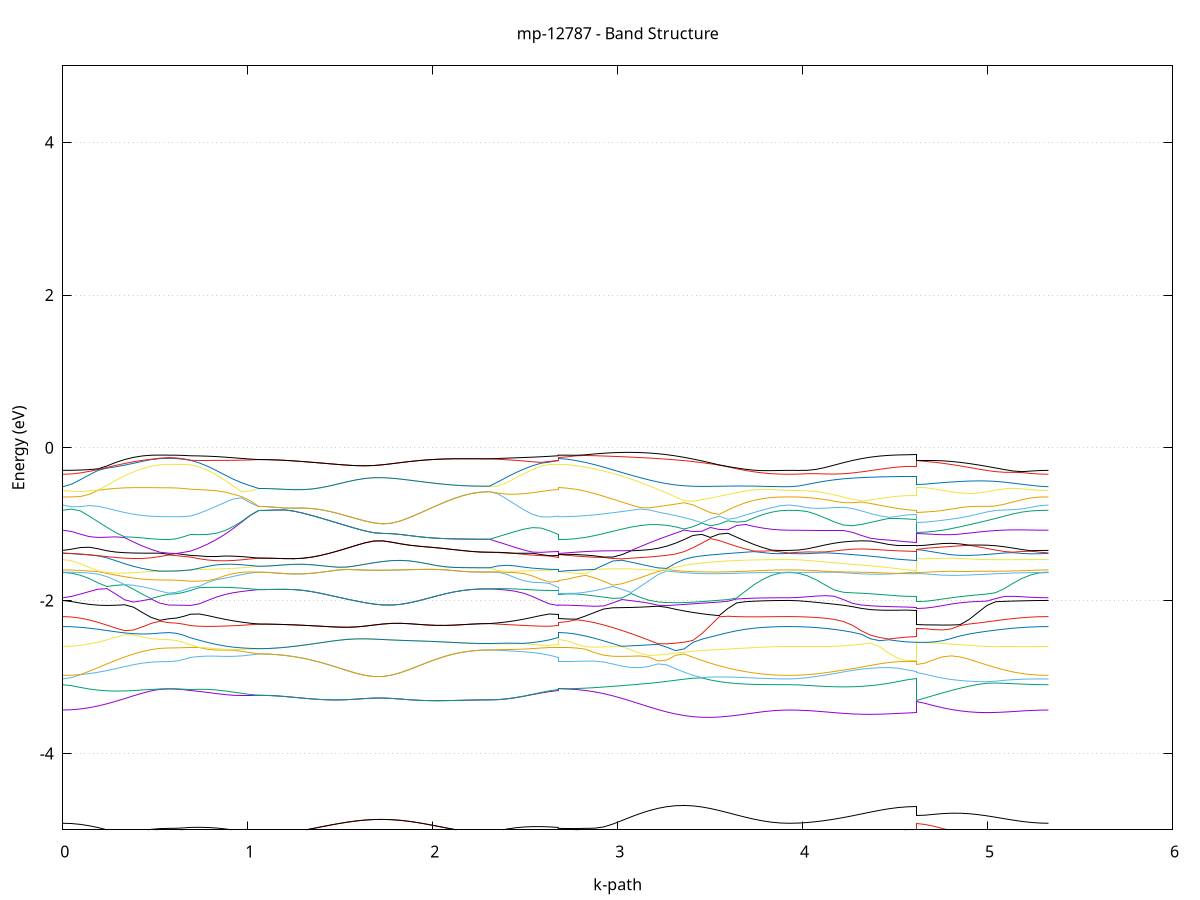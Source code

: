 set title 'mp-12787 - Band Structure'
set xlabel 'k-path'
set ylabel 'Energy (eV)'
set grid y
set yrange [-5:5]
set terminal png size 800,600
set output 'mp-12787_bands_gnuplot.png'
plot '-' using 1:2 with lines notitle, '-' using 1:2 with lines notitle, '-' using 1:2 with lines notitle, '-' using 1:2 with lines notitle, '-' using 1:2 with lines notitle, '-' using 1:2 with lines notitle, '-' using 1:2 with lines notitle, '-' using 1:2 with lines notitle, '-' using 1:2 with lines notitle, '-' using 1:2 with lines notitle, '-' using 1:2 with lines notitle, '-' using 1:2 with lines notitle, '-' using 1:2 with lines notitle, '-' using 1:2 with lines notitle, '-' using 1:2 with lines notitle, '-' using 1:2 with lines notitle, '-' using 1:2 with lines notitle, '-' using 1:2 with lines notitle, '-' using 1:2 with lines notitle, '-' using 1:2 with lines notitle, '-' using 1:2 with lines notitle, '-' using 1:2 with lines notitle, '-' using 1:2 with lines notitle, '-' using 1:2 with lines notitle, '-' using 1:2 with lines notitle, '-' using 1:2 with lines notitle, '-' using 1:2 with lines notitle, '-' using 1:2 with lines notitle, '-' using 1:2 with lines notitle, '-' using 1:2 with lines notitle, '-' using 1:2 with lines notitle, '-' using 1:2 with lines notitle, '-' using 1:2 with lines notitle, '-' using 1:2 with lines notitle, '-' using 1:2 with lines notitle, '-' using 1:2 with lines notitle, '-' using 1:2 with lines notitle, '-' using 1:2 with lines notitle, '-' using 1:2 with lines notitle, '-' using 1:2 with lines notitle, '-' using 1:2 with lines notitle, '-' using 1:2 with lines notitle, '-' using 1:2 with lines notitle, '-' using 1:2 with lines notitle, '-' using 1:2 with lines notitle, '-' using 1:2 with lines notitle, '-' using 1:2 with lines notitle, '-' using 1:2 with lines notitle, '-' using 1:2 with lines notitle, '-' using 1:2 with lines notitle, '-' using 1:2 with lines notitle, '-' using 1:2 with lines notitle, '-' using 1:2 with lines notitle, '-' using 1:2 with lines notitle, '-' using 1:2 with lines notitle, '-' using 1:2 with lines notitle, '-' using 1:2 with lines notitle, '-' using 1:2 with lines notitle, '-' using 1:2 with lines notitle, '-' using 1:2 with lines notitle, '-' using 1:2 with lines notitle, '-' using 1:2 with lines notitle, '-' using 1:2 with lines notitle, '-' using 1:2 with lines notitle, '-' using 1:2 with lines notitle, '-' using 1:2 with lines notitle, '-' using 1:2 with lines notitle, '-' using 1:2 with lines notitle, '-' using 1:2 with lines notitle, '-' using 1:2 with lines notitle, '-' using 1:2 with lines notitle, '-' using 1:2 with lines notitle, '-' using 1:2 with lines notitle, '-' using 1:2 with lines notitle, '-' using 1:2 with lines notitle, '-' using 1:2 with lines notitle, '-' using 1:2 with lines notitle, '-' using 1:2 with lines notitle, '-' using 1:2 with lines notitle, '-' using 1:2 with lines notitle, '-' using 1:2 with lines notitle, '-' using 1:2 with lines notitle, '-' using 1:2 with lines notitle, '-' using 1:2 with lines notitle, '-' using 1:2 with lines notitle, '-' using 1:2 with lines notitle, '-' using 1:2 with lines notitle, '-' using 1:2 with lines notitle, '-' using 1:2 with lines notitle, '-' using 1:2 with lines notitle, '-' using 1:2 with lines notitle, '-' using 1:2 with lines notitle, '-' using 1:2 with lines notitle, '-' using 1:2 with lines notitle, '-' using 1:2 with lines notitle, '-' using 1:2 with lines notitle
0.000000 -19.325965
0.047761 -19.322765
0.095523 -19.313465
0.143284 -19.297865
0.191045 -19.276165
0.238806 -19.248465
0.286568 -19.214865
0.334329 -19.175465
0.382090 -19.130465
0.429852 -19.080065
0.477613 -19.024565
0.525374 -18.964165
0.573136 -18.904665
0.573136 -18.904665
0.612444 -18.911165
0.651753 -18.929365
0.691062 -18.956665
0.691062 -18.956665
0.737058 -18.979765
0.783054 -19.002665
0.829050 -19.023965
0.875046 -19.042465
0.921042 -19.057365
0.967038 -19.067965
1.013033 -19.073865
1.059029 -19.074665
1.059029 -19.074665
1.106951 -19.072165
1.154873 -19.064765
1.202794 -19.052565
1.250716 -19.036065
1.298637 -19.015765
1.346559 -18.992365
1.394481 -18.966765
1.442402 -18.940365
1.490324 -18.914665
1.538245 -18.891565
1.586167 -18.873165
1.634089 -18.861265
1.682010 -18.857465
1.682010 -18.857465
1.730091 -18.862265
1.778173 -18.874965
1.826254 -18.893965
1.874335 -18.917365
1.922416 -18.943065
1.970497 -18.969365
2.018579 -18.994665
2.066660 -19.017865
2.114741 -19.038065
2.162822 -19.054365
2.210904 -19.066465
2.258985 -19.073865
2.307066 -19.076265
2.307066 -19.076265
2.353500 -19.075365
2.399933 -19.069265
2.446367 -19.058465
2.492801 -19.043365
2.539234 -19.024665
2.585668 -19.003065
2.632102 -18.979965
2.678535 -18.956665
2.678535 -18.904665
2.727777 -18.901465
2.777019 -18.895165
2.826261 -18.897265
2.875502 -18.900665
2.924744 -18.905465
2.973986 -18.912265
3.023228 -18.921365
3.072470 -18.933165
3.121711 -18.948065
3.170953 -18.966365
3.170953 -18.966365
3.218179 -18.987065
3.265406 -19.010865
3.312632 -19.037365
3.359858 -19.066165
3.407084 -19.096565
3.454310 -19.127765
3.501536 -19.159065
3.548763 -19.189665
3.595989 -19.218565
3.643215 -19.245065
3.690441 -19.268665
3.737667 -19.288665
3.784893 -19.304665
3.832120 -19.316365
3.879346 -19.323465
3.926572 -19.325965
3.926572 -19.325965
3.975620 -19.323165
4.024668 -19.315165
4.073716 -19.301865
4.122764 -19.283765
4.171812 -19.261065
4.220860 -19.234365
4.269908 -19.204565
4.318957 -19.172365
4.368005 -19.139265
4.417053 -19.106865
4.466101 -19.077165
4.515149 -19.052965
4.564197 -19.036865
4.613245 -19.031165
4.613245 -18.859865
4.660993 -18.905565
4.708741 -18.953065
4.756489 -18.999865
4.804238 -19.045465
4.851986 -19.089265
4.899734 -19.130565
4.947482 -19.169065
4.995230 -19.204065
5.042978 -19.235265
5.090726 -19.262365
5.138475 -19.284865
5.186223 -19.302665
5.233971 -19.315565
5.281719 -19.323365
5.329467 -19.325965
e
0.000000 -18.851065
0.047761 -18.852065
0.095523 -18.854965
0.143284 -18.859465
0.191045 -18.865265
0.238806 -18.871965
0.286568 -18.878965
0.334329 -18.885765
0.382090 -18.892065
0.429852 -18.897365
0.477613 -18.901265
0.525374 -18.903765
0.573136 -18.904065
0.573136 -18.904065
0.612444 -18.903665
0.651753 -18.902565
0.691062 -18.900665
0.691062 -18.900665
0.737058 -18.931365
0.783054 -18.967065
0.829050 -18.998265
0.875046 -19.024265
0.921042 -19.045065
0.967038 -19.060365
1.013033 -19.070265
1.059029 -19.074665
1.059029 -19.074665
1.106951 -19.072165
1.154873 -19.064765
1.202794 -19.052565
1.250716 -19.036065
1.298637 -19.015765
1.346559 -18.992365
1.394481 -18.966765
1.442402 -18.940365
1.490324 -18.914665
1.538245 -18.891565
1.586167 -18.873165
1.634089 -18.861265
1.682010 -18.857465
1.682010 -18.857465
1.730091 -18.862265
1.778173 -18.874965
1.826254 -18.893965
1.874335 -18.917365
1.922416 -18.943065
1.970497 -18.969365
2.018579 -18.994665
2.066660 -19.017865
2.114741 -19.038065
2.162822 -19.054365
2.210904 -19.066465
2.258985 -19.073865
2.307066 -19.076265
2.307066 -19.076265
2.353500 -19.071865
2.399933 -19.061965
2.446367 -19.046565
2.492801 -19.025565
2.539234 -18.999265
2.585668 -18.967665
2.632102 -18.931465
2.678535 -18.900665
2.678535 -18.904065
2.727777 -18.900365
2.777019 -18.891565
2.826261 -18.874965
2.875502 -18.851765
2.924744 -18.822265
2.973986 -18.786765
3.023228 -18.745665
3.072470 -18.699465
3.121711 -18.648965
3.170953 -18.594565
3.170953 -18.594565
3.218179 -18.539565
3.265406 -18.482665
3.312632 -18.424565
3.359858 -18.474865
3.407084 -18.528465
3.454310 -18.579565
3.501536 -18.627465
3.548763 -18.671865
3.595989 -18.711965
3.643215 -18.747765
3.690441 -18.778565
3.737667 -18.804365
3.784893 -18.824565
3.832120 -18.839265
3.879346 -18.848065
3.926572 -18.851065
3.926572 -18.851065
3.975620 -18.848565
4.024668 -18.841265
4.073716 -18.829065
4.122764 -18.812065
4.171812 -18.790365
4.220860 -18.764265
4.269908 -18.733665
4.318957 -18.698865
4.368005 -18.660265
4.417053 -18.617965
4.466101 -18.572665
4.515149 -18.524765
4.564197 -18.475765
4.613245 -18.433165
4.613245 -18.855865
4.660993 -18.810565
4.708741 -18.764165
4.756489 -18.719165
4.804238 -18.675965
4.851986 -18.646265
4.899734 -18.682765
4.947482 -18.717065
4.995230 -18.747865
5.042978 -18.774865
5.090726 -18.797865
5.138475 -18.816965
5.186223 -18.831865
5.233971 -18.842465
5.281719 -18.848865
5.329467 -18.851065
e
0.000000 -18.392065
0.047761 -18.392365
0.095523 -18.393265
0.143284 -18.394665
0.191045 -18.396465
0.238806 -18.398565
0.286568 -18.430965
0.334329 -18.515965
0.382090 -18.598865
0.429852 -18.678965
0.477613 -18.755965
0.525374 -18.829165
0.573136 -18.893565
0.573136 -18.893565
0.612444 -18.891265
0.651753 -18.884365
0.691062 -18.872965
0.691062 -18.872965
0.737058 -18.826565
0.783054 -18.768165
0.829050 -18.707465
0.875046 -18.645865
0.921042 -18.584265
0.967038 -18.523765
1.013033 -18.465865
1.059029 -18.412165
1.059029 -18.412165
1.106951 -18.411965
1.154873 -18.411665
1.202794 -18.411165
1.250716 -18.410665
1.298637 -18.410365
1.346559 -18.410365
1.394481 -18.410865
1.442402 -18.411765
1.490324 -18.413065
1.538245 -18.414565
1.586167 -18.415565
1.634089 -18.415665
1.682010 -18.414265
1.682010 -18.414265
1.730091 -18.411665
1.778173 -18.408365
1.826254 -18.405065
1.874335 -18.402565
1.922416 -18.401265
1.970497 -18.401065
2.018579 -18.401665
2.066660 -18.402965
2.114741 -18.404565
2.162822 -18.406165
2.210904 -18.407365
2.258985 -18.408265
2.307066 -18.408565
2.307066 -18.408565
2.353500 -18.462365
2.399933 -18.520665
2.446367 -18.581565
2.492801 -18.643665
2.539234 -18.705965
2.585668 -18.767265
2.632102 -18.826365
2.678535 -18.872965
2.678535 -18.893565
2.727777 -18.893965
2.777019 -18.889565
2.826261 -18.871865
2.875502 -18.847565
2.924744 -18.816865
2.973986 -18.780165
3.023228 -18.737765
3.072470 -18.690065
3.121711 -18.637865
3.170953 -18.581565
3.170953 -18.581565
3.218179 -18.524565
3.265406 -18.465265
3.312632 -18.419665
3.359858 -18.374065
3.407084 -18.374465
3.454310 -18.375565
3.501536 -18.377065
3.548763 -18.378965
3.595989 -18.381065
3.643215 -18.383365
3.690441 -18.385665
3.737667 -18.387765
3.784893 -18.389565
3.832120 -18.390865
3.879346 -18.391765
3.926572 -18.392065
3.926572 -18.392065
3.975620 -18.391765
4.024668 -18.391265
4.073716 -18.390265
4.122764 -18.388965
4.171812 -18.387465
4.220860 -18.385665
4.269908 -18.383865
4.318957 -18.382065
4.368005 -18.380265
4.417053 -18.378665
4.466101 -18.377365
4.515149 -18.397865
4.564197 -18.417165
4.613245 -18.432965
4.613245 -18.418665
4.660993 -18.464165
4.708741 -18.512865
4.756489 -18.559365
4.804238 -18.603265
4.851986 -18.632565
4.899734 -18.594665
4.947482 -18.557865
4.995230 -18.523565
5.042978 -18.492165
5.090726 -18.464065
5.138475 -18.439665
5.186223 -18.419565
5.233971 -18.404565
5.281719 -18.395165
5.329467 -18.392065
e
0.000000 -17.957865
0.047761 -17.993665
0.095523 -18.080065
0.143284 -18.168065
0.191045 -18.256365
0.238806 -18.344165
0.286568 -18.400865
0.334329 -18.403165
0.382090 -18.405165
0.429852 -18.406965
0.477613 -18.408365
0.525374 -18.409265
0.573136 -18.409465
0.573136 -18.409465
0.612444 -18.402365
0.651753 -18.382165
0.691062 -18.351865
0.691062 -18.351865
0.737058 -18.326165
0.783054 -18.303165
0.829050 -18.288165
0.875046 -18.285865
0.921042 -18.298565
0.967038 -18.325765
1.013033 -18.364565
1.059029 -18.412165
1.059029 -18.412165
1.106951 -18.411965
1.154873 -18.411665
1.202794 -18.411165
1.250716 -18.410665
1.298637 -18.410365
1.346559 -18.410365
1.394481 -18.410865
1.442402 -18.411765
1.490324 -18.413065
1.538245 -18.414565
1.586167 -18.415565
1.634089 -18.415665
1.682010 -18.414265
1.682010 -18.414265
1.730091 -18.411665
1.778173 -18.408365
1.826254 -18.405065
1.874335 -18.402565
1.922416 -18.401265
1.970497 -18.401065
2.018579 -18.401665
2.066660 -18.402965
2.114741 -18.404565
2.162822 -18.406165
2.210904 -18.407365
2.258985 -18.408265
2.307066 -18.408565
2.307066 -18.408565
2.353500 -18.361165
2.399933 -18.322665
2.446367 -18.296265
2.492801 -18.284265
2.539234 -18.287265
2.585668 -18.302865
2.632102 -18.326065
2.678535 -18.351865
2.678535 -18.409465
2.727777 -18.409065
2.777019 -18.407765
2.826261 -18.405665
2.875502 -18.402865
2.924744 -18.399565
2.973986 -18.395965
3.023228 -18.392065
3.072470 -18.388265
3.121711 -18.384665
3.170953 -18.381665
3.170953 -18.381665
3.218179 -18.379465
3.265406 -18.380465
3.312632 -18.404465
3.359858 -18.366265
3.407084 -18.308765
3.454310 -18.253065
3.501536 -18.200165
3.548763 -18.151065
3.595989 -18.106465
3.643215 -18.067165
3.690441 -18.033665
3.737667 -18.006165
3.784893 -17.984965
3.832120 -17.969865
3.879346 -17.960865
3.926572 -17.957865
3.926572 -17.957865
3.975620 -17.960165
4.024668 -17.984265
4.073716 -18.024565
4.122764 -18.067365
4.171812 -18.111765
4.220860 -18.157165
4.269908 -18.202965
4.318957 -18.248365
4.368005 -18.292265
4.417053 -18.333165
4.466101 -18.369065
4.515149 -18.376565
4.564197 -18.377865
4.613245 -18.397765
4.613245 -18.407765
4.660993 -18.360965
4.708741 -18.308665
4.756489 -18.256165
4.804238 -18.204565
4.851986 -18.154665
4.899734 -18.107165
4.947482 -18.062965
4.995230 -18.022865
5.042978 -17.987365
5.090726 -17.957565
5.138475 -17.940365
5.186223 -17.945465
5.233971 -17.951865
5.281719 -17.956265
5.329467 -17.957865
e
0.000000 -17.925365
0.047761 -17.955865
0.095523 -17.950265
0.143284 -17.941365
0.191045 -17.929565
0.238806 -17.915865
0.286568 -17.900965
0.334329 -17.885965
0.382090 -17.871865
0.429852 -17.859565
0.477613 -17.849965
0.525374 -17.843865
0.573136 -17.841865
0.573136 -17.841865
0.612444 -17.842165
0.651753 -17.843265
0.691062 -17.844965
0.691062 -17.844965
0.737058 -17.846865
0.783054 -17.846665
0.829050 -17.840165
0.875046 -17.823165
0.921042 -17.794065
0.967038 -17.753965
1.013033 -17.705465
1.059029 -17.652165
1.059029 -17.652165
1.106951 -17.655065
1.154873 -17.663665
1.202794 -17.677765
1.250716 -17.697165
1.298637 -17.721165
1.346559 -17.748765
1.394481 -17.778665
1.442402 -17.809165
1.490324 -17.838565
1.538245 -17.864765
1.586167 -17.885965
1.634089 -17.900465
1.682010 -17.907065
1.682010 -17.907065
1.730091 -17.904965
1.778173 -17.894365
1.826254 -17.876065
1.874335 -17.851465
1.922416 -17.822665
1.970497 -17.791665
2.018579 -17.760465
2.066660 -17.731165
2.114741 -17.705165
2.162822 -17.683865
2.210904 -17.668065
2.258985 -17.658365
2.307066 -17.655065
2.307066 -17.655065
2.353500 -17.707665
2.399933 -17.755165
2.446367 -17.794465
2.492801 -17.822865
2.539234 -17.839365
2.585668 -17.845965
2.632102 -17.846465
2.678535 -17.844965
2.678535 -17.841865
2.727777 -17.847165
2.777019 -17.862865
2.826261 -17.888365
2.875502 -17.922565
2.924744 -17.964265
2.973986 -18.012365
3.023228 -18.065365
3.072470 -18.122165
3.121711 -18.181465
3.170953 -18.242165
3.170953 -18.242165
3.218179 -18.300665
3.265406 -18.356465
3.312632 -18.373565
3.359858 -18.342965
3.407084 -18.281865
3.454310 -18.222065
3.501536 -18.164565
3.548763 -18.110365
3.595989 -18.060365
3.643215 -18.015465
3.690441 -17.976565
3.737667 -17.944065
3.784893 -17.918465
3.832120 -17.921065
3.879346 -17.924265
3.926572 -17.925365
3.926572 -17.925365
3.975620 -17.947065
4.024668 -17.966565
4.073716 -17.978265
4.122764 -17.995065
4.171812 -18.017265
4.220860 -18.045065
4.269908 -18.078565
4.318957 -18.117265
4.368005 -18.160765
4.417053 -18.208065
4.466101 -18.258065
4.515149 -18.309565
4.564197 -18.358665
4.613245 -18.372765
4.613245 -17.915965
4.660993 -17.916465
4.708741 -17.917865
4.756489 -17.919465
4.804238 -17.921065
4.851986 -17.922465
4.899734 -17.923565
4.947482 -17.924365
4.995230 -17.924965
5.042978 -17.925665
5.090726 -17.927565
5.138475 -17.928165
5.186223 -17.925465
5.233971 -17.925365
5.281719 -17.925365
5.329467 -17.925365
e
0.000000 -17.885365
0.047761 -17.819365
0.095523 -17.739965
0.143284 -17.663865
0.191045 -17.592365
0.238806 -17.526665
0.286568 -17.467465
0.334329 -17.415665
0.382090 -17.372265
0.429852 -17.337865
0.477613 -17.342665
0.525374 -17.345865
0.573136 -17.346965
0.573136 -17.346965
0.612444 -17.346665
0.651753 -17.345765
0.691062 -17.344165
0.691062 -17.344165
0.737058 -17.342365
0.783054 -17.357365
0.829050 -17.394865
0.875046 -17.438865
0.921042 -17.488165
0.967038 -17.541365
1.013033 -17.596665
1.059029 -17.652165
1.059029 -17.652165
1.106951 -17.655065
1.154873 -17.663665
1.202794 -17.677765
1.250716 -17.697165
1.298637 -17.721165
1.346559 -17.748765
1.394481 -17.778665
1.442402 -17.809165
1.490324 -17.838565
1.538245 -17.864765
1.586167 -17.885965
1.634089 -17.900465
1.682010 -17.907065
1.682010 -17.907065
1.730091 -17.904965
1.778173 -17.894365
1.826254 -17.876065
1.874335 -17.851465
1.922416 -17.822665
1.970497 -17.791665
2.018579 -17.760465
2.066660 -17.731165
2.114741 -17.705165
2.162822 -17.683865
2.210904 -17.668065
2.258985 -17.658365
2.307066 -17.655065
2.307066 -17.655065
2.353500 -17.600365
2.399933 -17.545865
2.446367 -17.493365
2.492801 -17.444665
2.539234 -17.400965
2.585668 -17.363365
2.632102 -17.341765
2.678535 -17.344165
2.678535 -17.346965
2.727777 -17.347065
2.777019 -17.347365
2.826261 -17.347765
2.875502 -17.351465
2.924744 -17.385365
2.973986 -17.424265
3.023228 -17.466665
3.072470 -17.511265
3.121711 -17.556665
3.170953 -17.601665
3.170953 -17.601665
3.218179 -17.643265
3.265406 -17.682665
3.312632 -17.719265
3.359858 -17.752665
3.407084 -17.782765
3.454310 -17.809465
3.501536 -17.832965
3.548763 -17.853365
3.595989 -17.870865
3.643215 -17.885765
3.690441 -17.897965
3.737667 -17.907965
3.784893 -17.915565
3.832120 -17.900065
3.879346 -17.889065
3.926572 -17.885365
3.926572 -17.885365
3.975620 -17.866265
4.024668 -17.838065
4.073716 -17.811665
4.122764 -17.788365
4.171812 -17.768365
4.220860 -17.751965
4.269908 -17.738965
4.318957 -17.728965
4.368005 -17.721665
4.417053 -17.716465
4.466101 -17.713165
4.515149 -17.711165
4.564197 -17.710065
4.613245 -17.709665
4.613245 -17.900665
4.660993 -17.900165
4.708741 -17.898965
4.756489 -17.897765
4.804238 -17.897265
4.851986 -17.897965
4.899734 -17.900265
4.947482 -17.904365
4.995230 -17.910165
5.042978 -17.917065
5.090726 -17.923065
5.138475 -17.923465
5.186223 -17.909765
5.233971 -17.896365
5.281719 -17.888065
5.329467 -17.885365
e
0.000000 -17.314265
0.047761 -17.313865
0.095523 -17.312765
0.143284 -17.311065
0.191045 -17.309765
0.238806 -17.312065
0.286568 -17.318065
0.334329 -17.324865
0.382090 -17.331665
0.429852 -17.337765
0.477613 -17.312865
0.525374 -17.298065
0.573136 -17.293265
0.573136 -17.293265
0.612444 -17.293665
0.651753 -17.296165
0.691062 -17.309565
0.691062 -17.309565
0.737058 -17.327865
0.783054 -17.339465
0.829050 -17.335665
0.875046 -17.331265
0.921042 -17.326665
0.967038 -17.321965
1.013033 -17.317465
1.059029 -17.313165
1.059029 -17.313165
1.106951 -17.313565
1.154873 -17.314765
1.202794 -17.316765
1.250716 -17.319365
1.298637 -17.322165
1.346559 -17.324965
1.394481 -17.327265
1.442402 -17.328965
1.490324 -17.330065
1.538245 -17.330665
1.586167 -17.330665
1.634089 -17.330265
1.682010 -17.329565
1.682010 -17.329565
1.730091 -17.328565
1.778173 -17.327365
1.826254 -17.325965
1.874335 -17.324465
1.922416 -17.322565
1.970497 -17.320365
2.018579 -17.317665
2.066660 -17.314565
2.114741 -17.311265
2.162822 -17.308265
2.210904 -17.305965
2.258985 -17.304465
2.307066 -17.303965
2.307066 -17.303965
2.353500 -17.308865
2.399933 -17.314665
2.446367 -17.320965
2.492801 -17.327165
2.539234 -17.332965
2.585668 -17.337965
2.632102 -17.332765
2.678535 -17.309565
2.678535 -17.293265
2.727777 -17.293465
2.777019 -17.303065
2.826261 -17.323765
2.875502 -17.348465
2.924744 -17.349365
2.973986 -17.350365
3.023228 -17.351465
3.072470 -17.352665
3.121711 -17.353865
3.170953 -17.354865
3.170953 -17.354865
3.218179 -17.355565
3.265406 -17.355965
3.312632 -17.355765
3.359858 -17.354765
3.407084 -17.352765
3.454310 -17.349765
3.501536 -17.345465
3.548763 -17.339965
3.595989 -17.333265
3.643215 -17.325665
3.690441 -17.317665
3.737667 -17.313665
3.784893 -17.313765
3.832120 -17.314065
3.879346 -17.314165
3.926572 -17.314265
3.926572 -17.314265
3.975620 -17.314165
4.024668 -17.313765
4.073716 -17.313265
4.122764 -17.313565
4.171812 -17.319365
4.220860 -17.327265
4.269908 -17.334665
4.318957 -17.340865
4.368005 -17.345765
4.417053 -17.349365
4.466101 -17.351765
4.515149 -17.353265
4.564197 -17.353965
4.613245 -17.354165
4.613245 -17.333365
4.660993 -17.334965
4.708741 -17.337165
4.756489 -17.338665
4.804238 -17.338965
4.851986 -17.337865
4.899734 -17.335165
4.947482 -17.330965
4.995230 -17.325565
5.042978 -17.319165
5.090726 -17.312965
5.138475 -17.312565
5.186223 -17.313165
5.233971 -17.313665
5.281719 -17.314165
5.329467 -17.314265
e
0.000000 -17.291365
0.047761 -17.291865
0.095523 -17.294365
0.143284 -17.297865
0.191045 -17.301765
0.238806 -17.302565
0.286568 -17.300165
0.334329 -17.297165
0.382090 -17.294065
0.429852 -17.292565
0.477613 -17.292665
0.525374 -17.292765
0.573136 -17.292765
0.573136 -17.292765
0.612444 -17.292865
0.651753 -17.293465
0.691062 -17.294365
0.691062 -17.294365
0.737058 -17.295365
0.783054 -17.296265
0.829050 -17.297765
0.875046 -17.299865
0.921042 -17.302465
0.967038 -17.305665
1.013033 -17.309165
1.059029 -17.313165
1.059029 -17.313165
1.106951 -17.313565
1.154873 -17.314765
1.202794 -17.316765
1.250716 -17.319365
1.298637 -17.322165
1.346559 -17.324965
1.394481 -17.327265
1.442402 -17.328965
1.490324 -17.330065
1.538245 -17.330665
1.586167 -17.330665
1.634089 -17.330265
1.682010 -17.329565
1.682010 -17.329565
1.730091 -17.328565
1.778173 -17.327365
1.826254 -17.325965
1.874335 -17.324465
1.922416 -17.322565
1.970497 -17.320365
2.018579 -17.317665
2.066660 -17.314565
2.114741 -17.311265
2.162822 -17.308265
2.210904 -17.305965
2.258985 -17.304465
2.307066 -17.303965
2.307066 -17.303965
2.353500 -17.300465
2.399933 -17.298165
2.446367 -17.296765
2.492801 -17.295865
2.539234 -17.295265
2.585668 -17.294865
2.632102 -17.294565
2.678535 -17.294365
2.678535 -17.292765
2.727777 -17.292565
2.777019 -17.294065
2.826261 -17.295065
2.875502 -17.296465
2.924744 -17.298165
2.973986 -17.300165
3.023228 -17.302365
3.072470 -17.304565
3.121711 -17.306865
3.170953 -17.309165
3.170953 -17.309165
3.218179 -17.311065
3.265406 -17.312865
3.312632 -17.314165
3.359858 -17.315165
3.407084 -17.315665
3.454310 -17.315665
3.501536 -17.315265
3.548763 -17.314565
3.595989 -17.313765
3.643215 -17.313265
3.690441 -17.312965
3.737667 -17.309165
3.784893 -17.301965
3.832120 -17.296165
3.879346 -17.292565
3.926572 -17.291365
3.926572 -17.291365
3.975620 -17.292665
4.024668 -17.296665
4.073716 -17.302665
4.122764 -17.309465
4.171812 -17.311365
4.220860 -17.311765
4.269908 -17.313365
4.318957 -17.315765
4.368005 -17.318565
4.417053 -17.321165
4.466101 -17.323265
4.515149 -17.324965
4.564197 -17.325965
4.613245 -17.326365
4.613245 -17.327365
4.660993 -17.325365
4.708741 -17.321665
4.756489 -17.317665
4.804238 -17.314965
4.851986 -17.314265
4.899734 -17.313565
4.947482 -17.312765
4.995230 -17.312065
5.042978 -17.311665
5.090726 -17.311265
5.138475 -17.305565
5.186223 -17.299665
5.233971 -17.295165
5.281719 -17.292265
5.329467 -17.291365
e
0.000000 -17.290965
0.047761 -17.291365
0.095523 -17.291465
0.143284 -17.291565
0.191045 -17.291665
0.238806 -17.291765
0.286568 -17.291965
0.334329 -17.292165
0.382090 -17.292365
0.429852 -17.291365
0.477613 -17.288965
0.525374 -17.287065
0.573136 -17.286065
0.573136 -17.286065
0.612444 -17.286365
0.651753 -17.286665
0.691062 -17.288265
0.691062 -17.288265
0.737058 -17.290865
0.783054 -17.291165
0.829050 -17.290865
0.875046 -17.290365
0.921042 -17.289865
0.967038 -17.289365
1.013033 -17.288865
1.059029 -17.288465
1.059029 -17.288465
1.106951 -17.289265
1.154873 -17.291265
1.202794 -17.293965
1.250716 -17.296765
1.298637 -17.299465
1.346559 -17.301865
1.394481 -17.304165
1.442402 -17.306265
1.490324 -17.308265
1.538245 -17.310165
1.586167 -17.311665
1.634089 -17.312765
1.682010 -17.313365
1.682010 -17.313365
1.730091 -17.313365
1.778173 -17.312765
1.826254 -17.311465
1.874335 -17.309765
1.922416 -17.307565
1.970497 -17.305265
2.018579 -17.302865
2.066660 -17.300365
2.114741 -17.297865
2.162822 -17.295165
2.210904 -17.292365
2.258985 -17.289965
2.307066 -17.288965
2.307066 -17.288965
2.353500 -17.289765
2.399933 -17.290065
2.446367 -17.289965
2.492801 -17.289665
2.539234 -17.289065
2.585668 -17.288465
2.632102 -17.287665
2.678535 -17.288265
2.678535 -17.286065
2.727777 -17.290365
2.777019 -17.291865
2.826261 -17.291165
2.875502 -17.290565
2.924744 -17.290465
2.973986 -17.290865
3.023228 -17.292065
3.072470 -17.293865
3.121711 -17.296165
3.170953 -17.298765
3.170953 -17.298765
3.218179 -17.301165
3.265406 -17.303465
3.312632 -17.305165
3.359858 -17.306465
3.407084 -17.307065
3.454310 -17.306965
3.501536 -17.306165
3.548763 -17.304665
3.595989 -17.302665
3.643215 -17.300465
3.690441 -17.298165
3.737667 -17.295865
3.784893 -17.293865
3.832120 -17.292365
3.879346 -17.291365
3.926572 -17.290965
3.926572 -17.290965
3.975620 -17.291265
4.024668 -17.291765
4.073716 -17.292765
4.122764 -17.294865
4.171812 -17.297665
4.220860 -17.300165
4.269908 -17.301265
4.318957 -17.301165
4.368005 -17.300465
4.417053 -17.299465
4.466101 -17.298365
4.515149 -17.297265
4.564197 -17.296265
4.613245 -17.295565
4.613245 -17.315365
4.660993 -17.315365
4.708741 -17.315265
4.756489 -17.314965
4.804238 -17.313565
4.851986 -17.310265
4.899734 -17.307465
4.947482 -17.304765
4.995230 -17.302165
5.042978 -17.299365
5.090726 -17.296565
5.138475 -17.293965
5.186223 -17.292465
5.233971 -17.291665
5.281719 -17.291165
5.329467 -17.290965
e
0.000000 -17.284865
0.047761 -17.284665
0.095523 -17.284365
0.143284 -17.284165
0.191045 -17.283865
0.238806 -17.283765
0.286568 -17.283665
0.334329 -17.283565
0.382090 -17.283665
0.429852 -17.283765
0.477613 -17.284165
0.525374 -17.284665
0.573136 -17.285265
0.573136 -17.285265
0.612444 -17.284665
0.651753 -17.283565
0.691062 -17.286965
0.691062 -17.286965
0.737058 -17.286665
0.783054 -17.286665
0.829050 -17.286865
0.875046 -17.287065
0.921042 -17.287265
0.967038 -17.287665
1.013033 -17.287965
1.059029 -17.288465
1.059029 -17.288465
1.106951 -17.289265
1.154873 -17.291265
1.202794 -17.293965
1.250716 -17.296765
1.298637 -17.299465
1.346559 -17.301865
1.394481 -17.304165
1.442402 -17.306265
1.490324 -17.308265
1.538245 -17.310165
1.586167 -17.311665
1.634089 -17.312765
1.682010 -17.313365
1.682010 -17.313365
1.730091 -17.313365
1.778173 -17.312765
1.826254 -17.311465
1.874335 -17.309765
1.922416 -17.307565
1.970497 -17.305265
2.018579 -17.302865
2.066660 -17.300365
2.114741 -17.297865
2.162822 -17.295165
2.210904 -17.292365
2.258985 -17.289965
2.307066 -17.288965
2.307066 -17.288965
2.353500 -17.287665
2.399933 -17.286265
2.446367 -17.284965
2.492801 -17.284265
2.539234 -17.284065
2.585668 -17.284565
2.632102 -17.285865
2.678535 -17.286965
2.678535 -17.285265
2.727777 -17.285365
2.777019 -17.285465
2.826261 -17.285665
2.875502 -17.286065
2.924744 -17.286465
2.973986 -17.286965
3.023228 -17.287665
3.072470 -17.288465
3.121711 -17.289465
3.170953 -17.290565
3.170953 -17.290565
3.218179 -17.291765
3.265406 -17.293065
3.312632 -17.294465
3.359858 -17.295865
3.407084 -17.297165
3.454310 -17.298365
3.501536 -17.299365
3.548763 -17.299865
3.595989 -17.299565
3.643215 -17.298265
3.690441 -17.296065
3.737667 -17.293365
3.784893 -17.290465
3.832120 -17.287765
3.879346 -17.285765
3.926572 -17.284865
3.926572 -17.284865
3.975620 -17.285565
4.024668 -17.287465
4.073716 -17.289765
4.122764 -17.291665
4.171812 -17.292665
4.220860 -17.293265
4.269908 -17.293665
4.318957 -17.293765
4.368005 -17.293765
4.417053 -17.293665
4.466101 -17.293765
4.515149 -17.293965
4.564197 -17.294565
4.613245 -17.295065
4.613245 -17.306065
4.660993 -17.305865
4.708741 -17.305165
4.756489 -17.303865
4.804238 -17.301965
4.851986 -17.299365
4.899734 -17.296165
4.947482 -17.292765
4.995230 -17.292465
5.042978 -17.292865
5.090726 -17.292665
5.138475 -17.291665
5.186223 -17.289665
5.233971 -17.287365
5.281719 -17.285565
5.329467 -17.284865
e
0.000000 -17.276765
0.047761 -17.276765
0.095523 -17.276665
0.143284 -17.276365
0.191045 -17.276165
0.238806 -17.275765
0.286568 -17.275365
0.334329 -17.274865
0.382090 -17.274265
0.429852 -17.273665
0.477613 -17.273065
0.525374 -17.272265
0.573136 -17.271865
0.573136 -17.271865
0.612444 -17.275265
0.651753 -17.283265
0.691062 -17.281165
0.691062 -17.281165
0.737058 -17.279365
0.783054 -17.277365
0.829050 -17.275165
0.875046 -17.272865
0.921042 -17.270465
0.967038 -17.267965
1.013033 -17.265465
1.059029 -17.262965
1.059029 -17.262965
1.106951 -17.262865
1.154873 -17.262865
1.202794 -17.263165
1.250716 -17.264065
1.298637 -17.265465
1.346559 -17.267365
1.394481 -17.269365
1.442402 -17.271465
1.490324 -17.273265
1.538245 -17.274765
1.586167 -17.275765
1.634089 -17.276365
1.682010 -17.276465
1.682010 -17.276465
1.730091 -17.276065
1.778173 -17.275265
1.826254 -17.274065
1.874335 -17.272665
1.922416 -17.271165
1.970497 -17.269665
2.018579 -17.268465
2.066660 -17.267665
2.114741 -17.267465
2.162822 -17.267965
2.210904 -17.268965
2.258985 -17.270165
2.307066 -17.270765
2.307066 -17.270765
2.353500 -17.272265
2.399933 -17.273465
2.446367 -17.274565
2.492801 -17.275565
2.539234 -17.276665
2.585668 -17.277965
2.632102 -17.279465
2.678535 -17.281165
2.678535 -17.271865
2.727777 -17.271965
2.777019 -17.272165
2.826261 -17.272365
2.875502 -17.272765
2.924744 -17.273165
2.973986 -17.273465
3.023228 -17.273965
3.072470 -17.274265
3.121711 -17.274565
3.170953 -17.274865
3.170953 -17.274865
3.218179 -17.275065
3.265406 -17.275265
3.312632 -17.275265
3.359858 -17.275365
3.407084 -17.275365
3.454310 -17.275465
3.501536 -17.275465
3.548763 -17.275465
3.595989 -17.275465
3.643215 -17.275565
3.690441 -17.275565
3.737667 -17.275665
3.784893 -17.275865
3.832120 -17.276165
3.879346 -17.276565
3.926572 -17.276765
3.926572 -17.276765
3.975620 -17.276565
4.024668 -17.276165
4.073716 -17.275865
4.122764 -17.275765
4.171812 -17.275665
4.220860 -17.275665
4.269908 -17.275765
4.318957 -17.275765
4.368005 -17.275865
4.417053 -17.275765
4.466101 -17.275765
4.515149 -17.275565
4.564197 -17.275565
4.613245 -17.275465
4.613245 -17.278965
4.660993 -17.280265
4.708741 -17.282165
4.756489 -17.284165
4.804238 -17.286065
4.851986 -17.288065
4.899734 -17.289765
4.947482 -17.291165
4.995230 -17.288965
5.042978 -17.285565
5.090726 -17.282565
5.138475 -17.280165
5.186223 -17.278365
5.233971 -17.277365
5.281719 -17.276865
5.329467 -17.276765
e
0.000000 -17.238965
0.047761 -17.238965
0.095523 -17.239065
0.143284 -17.239265
0.191045 -17.239465
0.238806 -17.239765
0.286568 -17.240065
0.334329 -17.240465
0.382090 -17.240765
0.429852 -17.241065
0.477613 -17.241365
0.525374 -17.241465
0.573136 -17.241565
0.573136 -17.241565
0.612444 -17.241965
0.651753 -17.243265
0.691062 -17.245265
0.691062 -17.245265
0.737058 -17.246665
0.783054 -17.248465
0.829050 -17.250565
0.875046 -17.252765
0.921042 -17.255265
0.967038 -17.257765
1.013033 -17.260265
1.059029 -17.262965
1.059029 -17.262965
1.106951 -17.262865
1.154873 -17.262865
1.202794 -17.263165
1.250716 -17.264065
1.298637 -17.265465
1.346559 -17.267365
1.394481 -17.269365
1.442402 -17.271465
1.490324 -17.273265
1.538245 -17.274765
1.586167 -17.275765
1.634089 -17.276365
1.682010 -17.276465
1.682010 -17.276465
1.730091 -17.276065
1.778173 -17.275265
1.826254 -17.274065
1.874335 -17.272665
1.922416 -17.271165
1.970497 -17.269665
2.018579 -17.268465
2.066660 -17.267665
2.114741 -17.267465
2.162822 -17.267965
2.210904 -17.268965
2.258985 -17.270165
2.307066 -17.270765
2.307066 -17.270765
2.353500 -17.268465
2.399933 -17.265565
2.446367 -17.261965
2.492801 -17.258065
2.539234 -17.254265
2.585668 -17.250765
2.632102 -17.247665
2.678535 -17.245265
2.678535 -17.241565
2.727777 -17.241965
2.777019 -17.243265
2.826261 -17.245365
2.875502 -17.248065
2.924744 -17.251365
2.973986 -17.254965
3.023228 -17.258565
3.072470 -17.262065
3.121711 -17.265265
3.170953 -17.267765
3.170953 -17.267765
3.218179 -17.269565
3.265406 -17.270565
3.312632 -17.270665
3.359858 -17.269865
3.407084 -17.268265
3.454310 -17.265965
3.501536 -17.263065
3.548763 -17.259665
3.595989 -17.255965
3.643215 -17.252165
3.690441 -17.248565
3.737667 -17.245365
3.784893 -17.242665
3.832120 -17.240565
3.879346 -17.239365
3.926572 -17.238965
3.926572 -17.238965
3.975620 -17.239365
4.024668 -17.240465
4.073716 -17.242365
4.122764 -17.244765
4.171812 -17.247765
4.220860 -17.251065
4.269908 -17.254565
4.318957 -17.258065
4.368005 -17.261265
4.417053 -17.264165
4.466101 -17.266465
4.515149 -17.268165
4.564197 -17.269165
4.613245 -17.269565
4.613245 -17.276565
4.660993 -17.275165
4.708741 -17.272765
4.756489 -17.270065
4.804238 -17.267065
4.851986 -17.263965
4.899734 -17.260665
4.947482 -17.257365
4.995230 -17.254065
5.042978 -17.250865
5.090726 -17.247765
5.138475 -17.244965
5.186223 -17.242465
5.233971 -17.240565
5.281719 -17.239365
5.329467 -17.238965
e
0.000000 -8.384065
0.047761 -8.526465
0.095523 -8.678265
0.143284 -8.820765
0.191045 -8.952565
0.238806 -9.072265
0.286568 -9.178765
0.334329 -9.270965
0.382090 -9.347865
0.429852 -9.408565
0.477613 -9.452465
0.525374 -9.479065
0.573136 -9.487965
0.573136 -9.487965
0.612444 -9.481865
0.651753 -9.463865
0.691062 -9.434165
0.691062 -9.434165
0.737058 -9.400265
0.783054 -9.351665
0.829050 -9.289665
0.875046 -9.215965
0.921042 -9.132665
0.967038 -9.041965
1.013033 -8.946865
1.059029 -8.850865
1.059029 -8.850865
1.106951 -8.845165
1.154873 -8.828465
1.202794 -8.801465
1.250716 -8.765165
1.298637 -8.721265
1.346559 -8.671665
1.394481 -8.618565
1.442402 -8.564865
1.490324 -8.513365
1.538245 -8.467365
1.586167 -8.430165
1.634089 -8.404965
1.682010 -8.394065
1.682010 -8.394065
1.730091 -8.398865
1.778173 -8.418965
1.826254 -8.452365
1.874335 -8.495865
1.922416 -8.546065
1.970497 -8.599265
2.018579 -8.652265
2.066660 -8.702165
2.114741 -8.746465
2.162822 -8.783165
2.210904 -8.810565
2.258985 -8.827465
2.307066 -8.833165
2.307066 -8.833165
2.353500 -8.932565
2.399933 -9.030865
2.446367 -9.124465
2.492801 -9.210465
2.539234 -9.286265
2.585668 -9.349865
2.632102 -9.399665
2.678535 -9.434165
2.678535 -9.487965
2.727777 -9.481965
2.777019 -9.464465
2.826261 -9.435765
2.875502 -9.396865
2.924744 -9.348965
2.973986 -9.293465
3.023228 -9.231865
3.072470 -9.165565
3.121711 -9.096165
3.170953 -9.025065
3.170953 -9.025065
3.218179 -8.956465
3.265406 -8.888365
3.312632 -8.821865
3.359858 -8.757665
3.407084 -8.696365
3.454310 -8.638765
3.501536 -8.585265
3.548763 -8.536365
3.595989 -8.492565
3.643215 -8.453965
3.690441 -8.421065
3.737667 -8.393865
3.784893 -8.372565
3.832120 -8.357365
3.879346 -8.376365
3.926572 -8.384065
3.926572 -8.384065
3.975620 -8.433665
4.024668 -8.493265
4.073716 -8.548365
4.122764 -8.598265
4.171812 -8.643265
4.220860 -8.683265
4.269908 -8.718365
4.318957 -8.748765
4.368005 -8.774465
4.417053 -8.795565
4.466101 -8.811865
4.515149 -8.823565
4.564197 -8.830565
4.613245 -8.832965
4.613245 -8.397765
4.660993 -8.397265
4.708741 -8.395665
4.756489 -8.393065
4.804238 -8.389365
4.851986 -8.384965
4.899734 -8.379965
4.947482 -8.374565
4.995230 -8.369265
5.042978 -8.364165
5.090726 -8.360165
5.138475 -8.357865
5.186223 -8.356765
5.233971 -8.362365
5.281719 -8.378465
5.329467 -8.384065
e
0.000000 -8.355965
0.047761 -8.358665
0.095523 -8.366665
0.143284 -8.379065
0.191045 -8.394865
0.238806 -8.412865
0.286568 -8.431565
0.334329 -8.449665
0.382090 -8.466165
0.429852 -8.479965
0.477613 -8.490365
0.525374 -8.496865
0.573136 -8.499065
0.573136 -8.499065
0.612444 -8.498165
0.651753 -8.495665
0.691062 -8.491465
0.691062 -8.491465
0.737058 -8.490265
0.783054 -8.494765
0.829050 -8.511465
0.875046 -8.546065
0.921042 -8.600465
0.967038 -8.672665
1.013033 -8.757865
1.059029 -8.850865
1.059029 -8.850865
1.106951 -8.845165
1.154873 -8.828465
1.202794 -8.801465
1.250716 -8.765165
1.298637 -8.721265
1.346559 -8.671665
1.394481 -8.618565
1.442402 -8.564865
1.490324 -8.513365
1.538245 -8.467365
1.586167 -8.430165
1.634089 -8.404965
1.682010 -8.394065
1.682010 -8.394065
1.730091 -8.398865
1.778173 -8.418965
1.826254 -8.452365
1.874335 -8.495865
1.922416 -8.546065
1.970497 -8.599265
2.018579 -8.652265
2.066660 -8.702165
2.114741 -8.746465
2.162822 -8.783165
2.210904 -8.810565
2.258985 -8.827465
2.307066 -8.833165
2.307066 -8.833165
2.353500 -8.737265
2.399933 -8.650165
2.446367 -8.577865
2.492801 -8.525965
2.539234 -8.496265
2.585668 -8.485465
2.632102 -8.486365
2.678535 -8.491465
2.678535 -8.499065
2.727777 -8.491465
2.777019 -8.469065
2.826261 -8.432165
2.875502 -8.381565
2.924744 -8.318265
2.973986 -8.243365
3.023228 -8.158265
3.072470 -8.064365
3.121711 -7.963165
3.170953 -7.856165
3.170953 -7.856165
3.218179 -7.749665
3.265406 -7.641165
3.312632 -7.534065
3.359858 -7.510365
3.407084 -7.622765
3.454310 -7.733265
3.501536 -7.840165
3.548763 -7.941965
3.595989 -8.036865
3.643215 -8.123265
3.690441 -8.199465
3.737667 -8.264165
3.784893 -8.315765
3.832120 -8.353465
3.879346 -8.348165
3.926572 -8.355965
3.926572 -8.355965
3.975620 -8.349365
4.024668 -8.329665
4.073716 -8.297565
4.122764 -8.253765
4.171812 -8.199365
4.220860 -8.135765
4.269908 -8.064465
4.318957 -7.987165
4.368005 -7.905765
4.417053 -7.822565
4.466101 -7.740665
4.515149 -7.665165
4.564197 -7.606865
4.613245 -7.583565
4.613245 -8.395665
4.660993 -8.394865
4.708741 -8.392665
4.756489 -8.389165
4.804238 -8.384865
4.851986 -8.379965
4.899734 -8.374765
4.947482 -8.369765
4.995230 -8.365165
5.042978 -8.361265
5.090726 -8.357565
5.138475 -8.353865
5.186223 -8.350965
5.233971 -8.355765
5.281719 -8.355965
5.329467 -8.355965
e
0.000000 -8.345165
0.047761 -8.195765
0.095523 -8.022965
0.143284 -7.845465
0.191045 -7.664965
0.238806 -7.482865
0.286568 -7.442465
0.334329 -7.459365
0.382090 -7.474765
0.429852 -7.487865
0.477613 -7.497765
0.525374 -7.503865
0.573136 -7.505965
0.573136 -7.505965
0.612444 -7.514965
0.651753 -7.541065
0.691062 -7.582365
0.691062 -7.582365
0.737058 -7.614165
0.783054 -7.638765
0.829050 -7.647965
0.875046 -7.634665
0.921042 -7.595365
0.967038 -7.530865
1.013033 -7.445065
1.059029 -7.342065
1.059029 -7.342065
1.106951 -7.342665
1.154873 -7.344565
1.202794 -7.347865
1.250716 -7.352965
1.298637 -7.359965
1.346559 -7.369465
1.394481 -7.381365
1.442402 -7.395865
1.490324 -7.412365
1.538245 -7.429765
1.586167 -7.446565
1.634089 -7.460765
1.682010 -7.470465
1.682010 -7.470465
1.730091 -7.474365
1.778173 -7.472465
1.826254 -7.465665
1.874335 -7.455665
1.922416 -7.444265
1.970497 -7.432765
2.018579 -7.422165
2.066660 -7.413065
2.114741 -7.405665
2.162822 -7.400165
2.210904 -7.396265
2.258985 -7.393965
2.307066 -7.393165
2.307066 -7.393165
2.353500 -7.495065
2.399933 -7.578465
2.446367 -7.638265
2.492801 -7.670365
2.539234 -7.674165
2.585668 -7.654665
2.632102 -7.620965
2.678535 -7.582365
2.678535 -7.505965
2.727777 -7.505565
2.777019 -7.504465
2.826261 -7.502465
2.875502 -7.499865
2.924744 -7.496365
2.973986 -7.492065
3.023228 -7.487065
3.072470 -7.481365
3.121711 -7.474865
3.170953 -7.467565
3.170953 -7.467565
3.218179 -7.459865
3.265406 -7.451065
3.312632 -7.439065
3.359858 -7.455665
3.407084 -7.550965
3.454310 -7.670565
3.501536 -7.785165
3.548763 -7.893165
3.595989 -7.993165
3.643215 -8.083765
3.690441 -8.163465
3.737667 -8.230865
3.784893 -8.284665
3.832120 -8.323965
3.879346 -8.347965
3.926572 -8.345165
3.926572 -8.345165
3.975620 -8.290065
4.024668 -8.214265
4.073716 -8.132765
4.122764 -8.046865
4.171812 -7.957565
4.220860 -7.866565
4.269908 -7.775565
4.318957 -7.686865
4.368005 -7.603165
4.417053 -7.527965
4.466101 -7.466365
4.515149 -7.445865
4.564197 -7.443965
4.613245 -7.442565
4.613245 -7.472065
4.660993 -7.551865
4.708741 -7.640665
4.756489 -7.728665
4.804238 -7.815165
4.851986 -7.899165
4.899734 -7.979865
4.947482 -8.056065
4.995230 -8.126765
5.042978 -8.190865
5.090726 -8.247265
5.138475 -8.294865
5.186223 -8.332465
5.233971 -8.346765
5.281719 -8.345665
5.329467 -8.345165
e
0.000000 -7.374065
0.047761 -7.376465
0.095523 -7.383565
0.143284 -7.394665
0.191045 -7.408965
0.238806 -7.425265
0.286568 -7.300665
0.334329 -7.119965
0.382090 -6.941965
0.429852 -6.768365
0.477613 -6.600565
0.525374 -6.440865
0.573136 -6.317465
0.573136 -6.317465
0.612444 -6.319865
0.651753 -6.327165
0.691062 -6.340565
0.691062 -6.340565
0.737058 -6.433765
0.783054 -6.564565
0.829050 -6.698965
0.875046 -6.834665
0.921042 -6.969565
0.967038 -7.100965
1.013033 -7.226165
1.059029 -7.342065
1.059029 -7.342065
1.106951 -7.342665
1.154873 -7.344565
1.202794 -7.347865
1.250716 -7.352965
1.298637 -7.359965
1.346559 -7.369465
1.394481 -7.381365
1.442402 -7.395865
1.490324 -7.412365
1.538245 -7.429765
1.586167 -7.446565
1.634089 -7.460765
1.682010 -7.470465
1.682010 -7.470465
1.730091 -7.474365
1.778173 -7.472465
1.826254 -7.465665
1.874335 -7.455665
1.922416 -7.444265
1.970497 -7.432765
2.018579 -7.422165
2.066660 -7.413065
2.114741 -7.405665
2.162822 -7.400165
2.210904 -7.396265
2.258985 -7.393965
2.307066 -7.393165
2.307066 -7.393165
2.353500 -7.277265
2.399933 -7.151265
2.446367 -7.018265
2.492801 -6.881065
2.539234 -6.741965
2.585668 -6.603265
2.632102 -6.467165
2.678535 -6.340565
2.678535 -6.317465
2.727777 -6.329065
2.777019 -6.362465
2.826261 -6.414865
2.875502 -6.482365
2.924744 -6.561765
2.973986 -6.650265
3.023228 -6.746165
3.072470 -6.847765
3.121711 -6.954165
3.170953 -7.064565
3.170953 -7.064565
3.218179 -7.173465
3.265406 -7.284565
3.312632 -7.397165
3.359858 -7.427465
3.407084 -7.435965
3.454310 -7.425665
3.501536 -7.416865
3.548763 -7.408765
3.595989 -7.401265
3.643215 -7.394465
3.690441 -7.388565
3.737667 -7.383465
3.784893 -7.379465
3.832120 -7.376465
3.879346 -7.374665
3.926572 -7.374065
3.926572 -7.374065
3.975620 -7.375065
4.024668 -7.377965
4.073716 -7.382565
4.122764 -7.388665
4.171812 -7.395965
4.220860 -7.403865
4.269908 -7.412165
4.318957 -7.420165
4.368005 -7.427465
4.417053 -7.433365
4.466101 -7.434865
4.515149 -7.406465
4.564197 -7.370465
4.613245 -7.352365
4.613245 -7.451965
4.660993 -7.372465
4.708741 -7.284565
4.756489 -7.197865
4.804238 -7.113265
4.851986 -7.032265
4.899734 -6.968065
4.947482 -7.023665
4.995230 -7.101965
5.042978 -7.172765
5.090726 -7.233765
5.138475 -7.284165
5.186223 -7.323565
5.233971 -7.351665
5.281719 -7.368465
5.329467 -7.374065
e
0.000000 -6.529465
0.047761 -6.522265
0.095523 -6.500865
0.143284 -6.466365
0.191045 -6.419965
0.238806 -6.363565
0.286568 -6.299465
0.334329 -6.230265
0.382090 -6.159165
0.429852 -6.090465
0.477613 -6.030265
0.525374 -6.135565
0.573136 -6.249665
0.573136 -6.249665
0.612444 -6.255965
0.651753 -6.274365
0.691062 -6.302565
0.691062 -6.302565
0.737058 -6.255965
0.783054 -6.189765
0.829050 -6.136065
0.875046 -6.093565
0.921042 -6.060065
0.967038 -6.032765
1.013033 -6.009565
1.059029 -5.988465
1.059029 -5.988465
1.106951 -5.994065
1.154873 -6.010065
1.202794 -6.035065
1.250716 -6.066765
1.298637 -6.102865
1.346559 -6.140565
1.394481 -6.177665
1.442402 -6.211865
1.490324 -6.241365
1.538245 -6.264865
1.586167 -6.281165
1.634089 -6.289965
1.682010 -6.290765
1.682010 -6.290765
1.730091 -6.283965
1.778173 -6.269665
1.826254 -6.248465
1.874335 -6.221065
1.922416 -6.188665
1.970497 -6.152465
2.018579 -6.114065
2.066660 -6.075565
2.114741 -6.039065
2.162822 -6.007165
2.210904 -5.982065
2.258985 -5.966065
2.307066 -5.960565
2.307066 -5.960565
2.353500 -5.977865
2.399933 -5.997265
2.446367 -6.020965
2.492801 -6.052165
2.539234 -6.094365
2.585668 -6.150465
2.632102 -6.221765
2.678535 -6.302565
2.678535 -6.249665
2.727777 -6.245065
2.777019 -6.231465
2.826261 -6.208965
2.875502 -6.198165
2.924744 -6.301365
2.973986 -6.414065
3.023228 -6.533765
3.072470 -6.658565
3.121711 -6.787265
3.170953 -6.918565
3.170953 -6.918565
3.218179 -7.045965
3.265406 -7.173965
3.312632 -7.301465
3.359858 -7.397965
3.407084 -7.298965
3.454310 -7.192965
3.501536 -7.089065
3.548763 -6.989265
3.595989 -6.895165
3.643215 -6.808165
3.690441 -6.729865
3.737667 -6.661865
3.784893 -6.605965
3.832120 -6.564165
3.879346 -6.538265
3.926572 -6.529465
3.926572 -6.529465
3.975620 -6.535965
4.024668 -6.555165
4.073716 -6.586165
4.122764 -6.627665
4.171812 -6.678165
4.220860 -6.736465
4.269908 -6.801065
4.318957 -6.870965
4.368005 -6.944965
4.417053 -7.021665
4.466101 -7.099265
4.515149 -7.174365
4.564197 -7.239565
4.613245 -7.271865
4.613245 -6.343765
4.660993 -6.418865
4.708741 -6.522965
4.756489 -6.628465
4.804238 -6.731965
4.851986 -6.830865
4.899734 -6.910765
4.947482 -6.868065
4.995230 -6.799265
5.042978 -6.734565
5.090726 -6.676365
5.138475 -6.626065
5.186223 -6.585065
5.233971 -6.554565
5.281719 -6.535765
5.329467 -6.529465
e
0.000000 -5.457865
0.047761 -5.466665
0.095523 -5.490165
0.143284 -5.521665
0.191045 -5.555665
0.238806 -5.588865
0.286568 -5.619665
0.334329 -5.673465
0.382090 -5.770865
0.429852 -5.881265
0.477613 -6.003465
0.525374 -5.987165
0.573136 -5.971165
0.573136 -5.971165
0.612444 -5.964165
0.651753 -5.943765
0.691062 -5.911865
0.691062 -5.911865
0.737058 -5.894265
0.783054 -5.891165
0.829050 -5.898665
0.875046 -5.912765
0.921042 -5.930165
0.967038 -5.948965
1.013033 -5.968465
1.059029 -5.988465
1.059029 -5.988465
1.106951 -5.994065
1.154873 -6.010065
1.202794 -6.035065
1.250716 -6.066765
1.298637 -6.102865
1.346559 -6.140565
1.394481 -6.177665
1.442402 -6.211865
1.490324 -6.241365
1.538245 -6.264865
1.586167 -6.281165
1.634089 -6.289965
1.682010 -6.290765
1.682010 -6.290765
1.730091 -6.283965
1.778173 -6.269665
1.826254 -6.248465
1.874335 -6.221065
1.922416 -6.188665
1.970497 -6.152465
2.018579 -6.114065
2.066660 -6.075565
2.114741 -6.039065
2.162822 -6.007165
2.210904 -5.982065
2.258985 -5.966065
2.307066 -5.960565
2.307066 -5.960565
2.353500 -5.943965
2.399933 -5.927365
2.446367 -5.911065
2.492801 -5.896165
2.539234 -5.885065
2.585668 -5.881465
2.632102 -5.889465
2.678535 -5.911865
2.678535 -5.971165
2.727777 -5.987965
2.777019 -6.035665
2.826261 -6.107865
2.875502 -6.178065
2.924744 -6.139465
2.973986 -6.094065
3.023228 -6.043165
3.072470 -5.988265
3.121711 -5.931165
3.170953 -5.873565
3.170953 -5.873565
3.218179 -5.819465
3.265406 -5.767765
3.312632 -5.719365
3.359858 -5.674865
3.407084 -5.634265
3.454310 -5.597365
3.501536 -5.563865
3.548763 -5.533665
3.595989 -5.506765
3.643215 -5.485065
3.690441 -5.472065
3.737667 -5.465065
3.784893 -5.461065
3.832120 -5.458865
3.879346 -5.458065
3.926572 -5.457865
3.926572 -5.457865
3.975620 -5.459665
4.024668 -5.465265
4.073716 -5.474565
4.122764 -5.487065
4.171812 -5.501565
4.220860 -5.518165
4.269908 -5.539365
4.318957 -5.568165
4.368005 -5.600665
4.417053 -5.631765
4.466101 -5.658665
4.515149 -5.679365
4.564197 -5.692465
4.613245 -5.696965
4.613245 -6.267265
4.660993 -6.194065
4.708741 -6.095665
4.756489 -5.999165
4.804238 -5.906965
4.851986 -5.820065
4.899734 -5.738965
4.947482 -5.664465
4.995230 -5.596965
5.042978 -5.537565
5.090726 -5.487265
5.138475 -5.462465
5.186223 -5.460765
5.233971 -5.459265
5.281719 -5.458265
5.329467 -5.457865
e
0.000000 -5.395565
0.047761 -5.401365
0.095523 -5.414765
0.143284 -5.435965
0.191045 -5.470565
0.238806 -5.521865
0.286568 -5.589965
0.334329 -5.646965
0.382090 -5.670165
0.429852 -5.688665
0.477613 -5.702165
0.525374 -5.710365
0.573136 -5.713165
0.573136 -5.713165
0.612444 -5.711065
0.651753 -5.705065
0.691062 -5.695065
0.691062 -5.695065
0.737058 -5.682365
0.783054 -5.662865
0.829050 -5.636565
0.875046 -5.604965
0.921042 -5.570565
0.967038 -5.536065
1.013033 -5.504565
1.059029 -5.478265
1.059029 -5.478265
1.106951 -5.477465
1.154873 -5.475065
1.202794 -5.471365
1.250716 -5.466865
1.298637 -5.461865
1.346559 -5.456665
1.394481 -5.451765
1.442402 -5.447265
1.490324 -5.443465
1.538245 -5.440465
1.586167 -5.438465
1.634089 -5.437465
1.682010 -5.437465
1.682010 -5.437465
1.730091 -5.438665
1.778173 -5.440765
1.826254 -5.443865
1.874335 -5.447665
1.922416 -5.451965
1.970497 -5.456365
2.018579 -5.460465
2.066660 -5.463865
2.114741 -5.466165
2.162822 -5.467265
2.210904 -5.467265
2.258985 -5.466765
2.307066 -5.466465
2.307066 -5.466465
2.353500 -5.490365
2.399933 -5.523365
2.446367 -5.561365
2.492801 -5.600065
2.539234 -5.635065
2.585668 -5.663165
2.632102 -5.683065
2.678535 -5.695065
2.678535 -5.713165
2.727777 -5.712165
2.777019 -5.709265
2.826261 -5.704365
2.875502 -5.697465
2.924744 -5.688365
2.973986 -5.677265
3.023228 -5.664365
3.072470 -5.649865
3.121711 -5.633965
3.170953 -5.616965
3.170953 -5.616965
3.218179 -5.600165
3.265406 -5.583065
3.312632 -5.565965
3.359858 -5.549365
3.407084 -5.533465
3.454310 -5.518565
3.501536 -5.504765
3.548763 -5.492265
3.595989 -5.480665
3.643215 -5.468165
3.690441 -5.451565
3.737667 -5.433665
3.784893 -5.418165
3.832120 -5.406065
3.879346 -5.398365
3.926572 -5.395565
3.926572 -5.395565
3.975620 -5.398965
4.024668 -5.406665
4.073716 -5.416865
4.122764 -5.431565
4.171812 -5.453365
4.220860 -5.480965
4.269908 -5.507765
4.318957 -5.527165
4.368005 -5.540565
4.417053 -5.550565
4.466101 -5.557965
4.515149 -5.563265
4.564197 -5.566365
4.613245 -5.567365
4.613245 -5.421165
4.660993 -5.423265
4.708741 -5.428465
4.756489 -5.435065
4.804238 -5.442165
4.851986 -5.448965
4.899734 -5.454765
4.947482 -5.459365
4.995230 -5.462365
5.042978 -5.463765
5.090726 -5.463565
5.138475 -5.447965
5.186223 -5.421465
5.233971 -5.406365
5.281719 -5.398365
5.329467 -5.395565
e
0.000000 -5.334265
0.047761 -5.336765
0.095523 -5.343965
0.143284 -5.355265
0.191045 -5.369865
0.238806 -5.387165
0.286568 -5.406365
0.334329 -5.427065
0.382090 -5.449265
0.429852 -5.472565
0.477613 -5.495965
0.525374 -5.515165
0.573136 -5.522865
0.573136 -5.522865
0.612444 -5.522365
0.651753 -5.520665
0.691062 -5.518065
0.691062 -5.518065
0.737058 -5.506465
0.783054 -5.486865
0.829050 -5.466265
0.875046 -5.451265
0.921042 -5.444965
0.967038 -5.447665
1.013033 -5.458965
1.059029 -5.478265
1.059029 -5.478265
1.106951 -5.477465
1.154873 -5.475065
1.202794 -5.471365
1.250716 -5.466865
1.298637 -5.461865
1.346559 -5.456665
1.394481 -5.451765
1.442402 -5.447265
1.490324 -5.443465
1.538245 -5.440465
1.586167 -5.438465
1.634089 -5.437465
1.682010 -5.437465
1.682010 -5.437465
1.730091 -5.438665
1.778173 -5.440765
1.826254 -5.443865
1.874335 -5.447665
1.922416 -5.451965
1.970497 -5.456365
2.018579 -5.460465
2.066660 -5.463865
2.114741 -5.466165
2.162822 -5.467265
2.210904 -5.467265
2.258985 -5.466765
2.307066 -5.466465
2.307066 -5.466465
2.353500 -5.453765
2.399933 -5.451965
2.446367 -5.459065
2.492801 -5.472265
2.539234 -5.488465
2.585668 -5.504165
2.632102 -5.515065
2.678535 -5.518065
2.678535 -5.522865
2.727777 -5.518465
2.777019 -5.505265
2.826261 -5.484065
2.875502 -5.455565
2.924744 -5.421165
2.973986 -5.382365
3.023228 -5.340765
3.072470 -5.298465
3.121711 -5.257465
3.170953 -5.219865
3.170953 -5.219865
3.218179 -5.188865
3.265406 -5.182665
3.312632 -5.197565
3.359858 -5.211365
3.407084 -5.223865
3.454310 -5.235065
3.501536 -5.244865
3.548763 -5.253265
3.595989 -5.260165
3.643215 -5.265865
3.690441 -5.270165
3.737667 -5.276265
3.784893 -5.299565
3.832120 -5.318065
3.879346 -5.330065
3.926572 -5.334265
3.926572 -5.334265
3.975620 -5.331565
4.024668 -5.328865
4.073716 -5.332365
4.122764 -5.338965
4.171812 -5.342165
4.220860 -5.340265
4.269908 -5.334865
4.318957 -5.327965
4.368005 -5.320865
4.417053 -5.314365
4.466101 -5.309065
4.515149 -5.305265
4.564197 -5.302965
4.613245 -5.302165
4.613245 -5.384965
4.660993 -5.383065
4.708741 -5.378465
4.756489 -5.372765
4.804238 -5.366965
4.851986 -5.361665
4.899734 -5.357465
4.947482 -5.354765
4.995230 -5.353765
5.042978 -5.354065
5.090726 -5.354365
5.138475 -5.352165
5.186223 -5.345565
5.233971 -5.337465
5.281719 -5.334065
5.329467 -5.334265
e
0.000000 -5.277665
0.047761 -5.265465
0.095523 -5.262065
0.143284 -5.271865
0.191045 -5.278565
0.238806 -5.279865
0.286568 -5.276265
0.334329 -5.269765
0.382090 -5.262165
0.429852 -5.254765
0.477613 -5.248765
0.525374 -5.265865
0.573136 -5.273565
0.573136 -5.273565
0.612444 -5.273965
0.651753 -5.275165
0.691062 -5.277065
0.691062 -5.277065
0.737058 -5.279865
0.783054 -5.275165
0.829050 -5.261265
0.875046 -5.238465
0.921042 -5.209765
0.967038 -5.185965
1.013033 -5.177465
1.059029 -5.169465
1.059029 -5.169465
1.106951 -5.168065
1.154873 -5.163765
1.202794 -5.156865
1.250716 -5.147765
1.298637 -5.136865
1.346559 -5.124665
1.394481 -5.111865
1.442402 -5.099165
1.490324 -5.087265
1.538245 -5.077065
1.586167 -5.069065
1.634089 -5.063965
1.682010 -5.062165
1.682010 -5.062165
1.730091 -5.063665
1.778173 -5.068665
1.826254 -5.076865
1.874335 -5.087865
1.922416 -5.100965
1.970497 -5.115465
2.018579 -5.130865
2.066660 -5.146465
2.114741 -5.161665
2.162822 -5.175765
2.210904 -5.187565
2.258985 -5.195665
2.307066 -5.198565
2.307066 -5.198565
2.353500 -5.210265
2.399933 -5.216465
2.446367 -5.219065
2.492801 -5.220165
2.539234 -5.223365
2.585668 -5.250165
2.632102 -5.268665
2.678535 -5.277065
2.678535 -5.273565
2.727777 -5.271465
2.777019 -5.259565
2.826261 -5.237565
2.875502 -5.210065
2.924744 -5.182065
2.973986 -5.157165
3.023228 -5.137965
3.072470 -5.125565
3.121711 -5.133665
3.170953 -5.150665
3.170953 -5.150665
3.218179 -5.166965
3.265406 -5.164165
3.312632 -5.146865
3.359858 -5.149365
3.407084 -5.159965
3.454310 -5.171665
3.501536 -5.185765
3.548763 -5.200665
3.595989 -5.213965
3.643215 -5.225065
3.690441 -5.250065
3.737667 -5.273365
3.784893 -5.275465
3.832120 -5.276865
3.879346 -5.277465
3.926572 -5.277665
3.926572 -5.277665
3.975620 -5.274965
4.024668 -5.266565
4.073716 -5.255165
4.122764 -5.244565
4.171812 -5.234565
4.220860 -5.224765
4.269908 -5.215665
4.318957 -5.207465
4.368005 -5.200365
4.417053 -5.194365
4.466101 -5.189565
4.515149 -5.186065
4.564197 -5.183965
4.613245 -5.183265
4.613245 -5.111265
4.660993 -5.115465
4.708741 -5.126165
4.756489 -5.140465
4.804238 -5.156065
4.851986 -5.171665
4.899734 -5.186265
4.947482 -5.199665
4.995230 -5.211665
5.042978 -5.222465
5.090726 -5.232665
5.138475 -5.244565
5.186223 -5.259665
5.233971 -5.272465
5.281719 -5.277465
5.329467 -5.277665
e
0.000000 -5.249665
0.047761 -5.252465
0.095523 -5.234565
0.143284 -5.199365
0.191045 -5.178465
0.238806 -5.157065
0.286568 -5.142265
0.334329 -5.147265
0.382090 -5.175265
0.429852 -5.211465
0.477613 -5.243965
0.525374 -5.244865
0.573136 -5.243465
0.573136 -5.243465
0.612444 -5.241865
0.651753 -5.237165
0.691062 -5.229865
0.691062 -5.229865
0.737058 -5.222265
0.783054 -5.214865
0.829050 -5.207665
0.875046 -5.200665
0.921042 -5.193565
0.967038 -5.182265
1.013033 -5.167565
1.059029 -5.169465
1.059029 -5.169465
1.106951 -5.168065
1.154873 -5.163765
1.202794 -5.156865
1.250716 -5.147765
1.298637 -5.136865
1.346559 -5.124665
1.394481 -5.111865
1.442402 -5.099165
1.490324 -5.087265
1.538245 -5.077065
1.586167 -5.069065
1.634089 -5.063965
1.682010 -5.062165
1.682010 -5.062165
1.730091 -5.063665
1.778173 -5.068665
1.826254 -5.076865
1.874335 -5.087865
1.922416 -5.100965
1.970497 -5.115465
2.018579 -5.130865
2.066660 -5.146465
2.114741 -5.161665
2.162822 -5.175765
2.210904 -5.187565
2.258985 -5.195665
2.307066 -5.198565
2.307066 -5.198565
2.353500 -5.180565
2.399933 -5.159565
2.446367 -5.159765
2.492801 -5.191065
2.539234 -5.221165
2.585668 -5.222865
2.632102 -5.225765
2.678535 -5.229865
2.678535 -5.243465
2.727777 -5.228665
2.777019 -5.194365
2.826261 -5.152265
2.875502 -5.113865
2.924744 -5.093165
2.973986 -5.092665
3.023228 -5.102765
3.072470 -5.117265
3.121711 -5.119865
3.170953 -5.119865
3.170953 -5.119865
3.218179 -5.124065
3.265406 -5.130965
3.312632 -5.139665
3.359858 -5.137465
3.407084 -5.144365
3.454310 -5.161865
3.501536 -5.175465
3.548763 -5.186065
3.595989 -5.197065
3.643215 -5.223065
3.690441 -5.233865
3.737667 -5.240365
3.784893 -5.244865
3.832120 -5.247665
3.879346 -5.249165
3.926572 -5.249665
3.926572 -5.249665
3.975620 -5.249565
4.024668 -5.246665
4.073716 -5.235365
4.122764 -5.218665
4.171812 -5.204865
4.220860 -5.191965
4.269908 -5.179065
4.318957 -5.166265
4.368005 -5.154265
4.417053 -5.143465
4.466101 -5.134365
4.515149 -5.127565
4.564197 -5.123265
4.613245 -5.121865
4.613245 -5.068165
4.660993 -5.068165
4.708741 -5.070065
4.756489 -5.076765
4.804238 -5.089965
4.851986 -5.109765
4.899734 -5.133965
4.947482 -5.159065
4.995230 -5.182165
5.042978 -5.201865
5.090726 -5.218265
5.138475 -5.231465
5.186223 -5.240165
5.233971 -5.245565
5.281719 -5.248565
5.329467 -5.249665
e
0.000000 -5.231765
0.047761 -5.227865
0.095523 -5.216565
0.143284 -5.198265
0.191045 -5.160265
0.238806 -5.123265
0.286568 -5.088765
0.334329 -5.057765
0.382090 -5.031465
0.429852 -5.017165
0.477613 -5.003965
0.525374 -4.995165
0.573136 -4.992065
0.573136 -4.992065
0.612444 -4.994165
0.651753 -5.000265
0.691062 -5.010165
0.691062 -5.010165
0.737058 -5.019065
0.783054 -5.031965
0.829050 -5.047965
0.875046 -5.065665
0.921042 -5.082865
0.967038 -5.094865
1.013033 -5.092265
1.059029 -5.072565
1.059029 -5.072565
1.106951 -5.069565
1.154873 -5.060665
1.202794 -5.046765
1.250716 -5.028865
1.298637 -5.008265
1.346559 -4.985965
1.394481 -4.963065
1.442402 -4.940565
1.490324 -4.919265
1.538245 -4.900365
1.586167 -4.884565
1.634089 -4.872765
1.682010 -4.865865
1.682010 -4.865865
1.730091 -4.864165
1.778173 -4.867865
1.826254 -4.876765
1.874335 -4.890265
1.922416 -4.907565
1.970497 -4.927965
2.018579 -4.950165
2.066660 -4.972865
2.114741 -4.994565
2.162822 -5.013665
2.210904 -5.028465
2.258985 -5.037765
2.307066 -5.040965
2.307066 -5.040965
2.353500 -5.072865
2.399933 -5.105465
2.446367 -5.114965
2.492801 -5.091965
2.539234 -5.066065
2.585668 -5.042765
2.632102 -5.023765
2.678535 -5.010165
2.678535 -4.992065
2.727777 -4.994165
2.777019 -4.998865
2.826261 -5.003765
2.875502 -5.006065
2.924744 -5.006665
2.973986 -5.011365
3.023228 -5.019165
3.072470 -5.029165
3.121711 -5.040865
3.170953 -5.054565
3.170953 -5.054565
3.218179 -5.069765
3.265406 -5.086965
3.312632 -5.105665
3.359858 -5.125065
3.407084 -5.135965
3.454310 -5.142165
3.501536 -5.155165
3.548763 -5.173865
3.595989 -5.195365
3.643215 -5.203865
3.690441 -5.211465
3.737667 -5.218165
3.784893 -5.223765
3.832120 -5.228065
3.879346 -5.230765
3.926572 -5.231765
3.926572 -5.231765
3.975620 -5.230165
4.024668 -5.225265
4.073716 -5.216265
4.122764 -5.198765
4.171812 -5.170865
4.220860 -5.139365
4.269908 -5.108265
4.318957 -5.079565
4.368005 -5.054465
4.417053 -5.033465
4.466101 -5.016965
4.515149 -5.004965
4.564197 -4.997665
4.613245 -4.995265
4.613245 -4.920565
4.660993 -4.930065
4.708741 -4.953365
4.756489 -4.982565
4.804238 -5.012765
4.851986 -5.041665
4.899734 -5.069365
4.947482 -5.096965
4.995230 -5.125065
5.042978 -5.153065
5.090726 -5.178865
5.138475 -5.199665
5.186223 -5.213865
5.233971 -5.223165
5.281719 -5.229365
5.329467 -5.231765
e
0.000000 -4.914765
0.047761 -4.918465
0.095523 -4.929465
0.143284 -4.947465
0.191045 -4.971665
0.238806 -5.000165
0.286568 -5.026965
0.334329 -5.038865
0.382090 -5.031265
0.429852 -5.009965
0.477613 -4.994365
0.525374 -4.984765
0.573136 -4.981565
0.573136 -4.981565
0.612444 -4.980065
0.651753 -4.975765
0.691062 -4.969065
0.691062 -4.969065
0.737058 -4.967465
0.783054 -4.969865
0.829050 -4.976665
0.875046 -4.987765
0.921042 -5.003465
0.967038 -5.023665
1.013033 -5.047365
1.059029 -5.072565
1.059029 -5.072565
1.106951 -5.069565
1.154873 -5.060665
1.202794 -5.046765
1.250716 -5.028865
1.298637 -5.008265
1.346559 -4.985965
1.394481 -4.963065
1.442402 -4.940565
1.490324 -4.919265
1.538245 -4.900365
1.586167 -4.884565
1.634089 -4.872765
1.682010 -4.865865
1.682010 -4.865865
1.730091 -4.864165
1.778173 -4.867865
1.826254 -4.876765
1.874335 -4.890265
1.922416 -4.907565
1.970497 -4.927965
2.018579 -4.950165
2.066660 -4.972865
2.114741 -4.994565
2.162822 -5.013665
2.210904 -5.028465
2.258985 -5.037765
2.307066 -5.040965
2.307066 -5.040965
2.353500 -5.013165
2.399933 -4.990765
2.446367 -4.974265
2.492801 -4.963665
2.539234 -4.958665
2.585668 -4.958565
2.632102 -4.962365
2.678535 -4.969065
2.678535 -4.981565
2.727777 -4.981265
2.777019 -4.981265
2.826261 -4.981665
2.875502 -4.979465
2.924744 -4.962765
2.973986 -4.925265
3.023228 -4.878465
3.072470 -4.831165
3.121711 -4.787165
3.170953 -4.748965
3.170953 -4.748965
3.218179 -4.719365
3.265406 -4.697865
3.312632 -4.685165
3.359858 -4.681765
3.407084 -4.687265
3.454310 -4.700965
3.501536 -4.721665
3.548763 -4.747365
3.595989 -4.776265
3.643215 -4.806165
3.690441 -4.835165
3.737667 -4.861565
3.784893 -4.883865
3.832120 -4.900765
3.879346 -4.911265
3.926572 -4.914765
3.926572 -4.914765
3.975620 -4.912265
4.024668 -4.905065
4.073716 -4.893665
4.122764 -4.878665
4.171812 -4.860565
4.220860 -4.839765
4.269908 -4.816865
4.318957 -4.792465
4.368005 -4.768065
4.417053 -4.744965
4.466101 -4.724965
4.515149 -4.709465
4.564197 -4.699665
4.613245 -4.696365
4.613245 -4.814365
4.660993 -4.809065
4.708741 -4.798065
4.756489 -4.788165
4.804238 -4.782865
4.851986 -4.783265
4.899734 -4.789565
4.947482 -4.801165
4.995230 -4.816965
5.042978 -4.835365
5.090726 -4.854965
5.138475 -4.873865
5.186223 -4.890565
5.233971 -4.903665
5.281719 -4.911965
5.329467 -4.914765
e
0.000000 -3.432365
0.047761 -3.428865
0.095523 -3.418565
0.143284 -3.401665
0.191045 -3.378765
0.238806 -3.350565
0.286568 -3.318165
0.334329 -3.282865
0.382090 -3.246465
0.429852 -3.211765
0.477613 -3.181965
0.525374 -3.161365
0.573136 -3.155565
0.573136 -3.155565
0.612444 -3.158065
0.651753 -3.165465
0.691062 -3.177365
0.691062 -3.177365
0.737058 -3.188565
0.783054 -3.202165
0.829050 -3.216565
0.875046 -3.229665
0.921042 -3.239665
0.967038 -3.245165
1.013033 -3.245165
1.059029 -3.239365
1.059029 -3.239365
1.106951 -3.241365
1.154873 -3.247065
1.202794 -3.255665
1.250716 -3.266065
1.298637 -3.276965
1.346559 -3.286965
1.394481 -3.294765
1.442402 -3.299265
1.490324 -3.299965
1.538245 -3.296565
1.586167 -3.289965
1.634089 -3.282065
1.682010 -3.276165
1.682010 -3.276165
1.730091 -3.275365
1.778173 -3.280465
1.826254 -3.288965
1.874335 -3.297765
1.922416 -3.304665
1.970497 -3.308865
2.018579 -3.310365
2.066660 -3.309565
2.114741 -3.307365
2.162822 -3.304565
2.210904 -3.301865
2.258985 -3.300065
2.307066 -3.299365
2.307066 -3.299365
2.353500 -3.296565
2.399933 -3.287165
2.446367 -3.272065
2.492801 -3.252565
2.539234 -3.231065
2.585668 -3.209865
2.632102 -3.191365
2.678535 -3.177365
2.678535 -3.155565
2.727777 -3.156365
2.777019 -3.163765
2.826261 -3.176365
2.875502 -3.194365
2.924744 -3.217765
2.973986 -3.246465
3.023228 -3.279565
3.072470 -3.316065
3.121711 -3.354065
3.170953 -3.391965
3.170953 -3.391965
3.218179 -3.426365
3.265406 -3.457465
3.312632 -3.483865
3.359858 -3.504665
3.407084 -3.519165
3.454310 -3.527065
3.501536 -3.528465
3.548763 -3.523965
3.595989 -3.514465
3.643215 -3.501365
3.690441 -3.485965
3.737667 -3.469965
3.784893 -3.455065
3.832120 -3.443065
3.879346 -3.435065
3.926572 -3.432365
3.926572 -3.432365
3.975620 -3.434165
4.024668 -3.439365
4.073716 -3.447265
4.122764 -3.456765
4.171812 -3.466765
4.220860 -3.475965
4.269908 -3.483265
4.318957 -3.487765
4.368005 -3.489065
4.417053 -3.486965
4.466101 -3.482365
4.515149 -3.476565
4.564197 -3.471765
4.613245 -3.469865
4.613245 -3.317465
4.660993 -3.344565
4.708741 -3.374765
4.756489 -3.401965
4.804238 -3.424965
4.851986 -3.443065
4.899734 -3.455965
4.947482 -3.463465
4.995230 -3.465965
5.042978 -3.464165
5.090726 -3.459165
5.138475 -3.452265
5.186223 -3.444865
5.233971 -3.438365
5.281719 -3.433965
5.329467 -3.432365
e
0.000000 -3.100765
0.047761 -3.113965
0.095523 -3.136765
0.143284 -3.157065
0.191045 -3.171965
0.238806 -3.180965
0.286568 -3.184165
0.334329 -3.182565
0.382090 -3.177165
0.429852 -3.169965
0.477613 -3.162765
0.525374 -3.157565
0.573136 -3.153865
0.573136 -3.153865
0.612444 -3.155465
0.651753 -3.159365
0.691062 -3.164065
0.691062 -3.164065
0.737058 -3.160765
0.783054 -3.162365
0.829050 -3.169665
0.875046 -3.181965
0.921042 -3.197465
0.967038 -3.213865
1.013033 -3.228565
1.059029 -3.239365
1.059029 -3.239365
1.106951 -3.241365
1.154873 -3.247065
1.202794 -3.255665
1.250716 -3.266065
1.298637 -3.276965
1.346559 -3.286965
1.394481 -3.294765
1.442402 -3.299265
1.490324 -3.299965
1.538245 -3.296565
1.586167 -3.289965
1.634089 -3.282065
1.682010 -3.276165
1.682010 -3.276165
1.730091 -3.275365
1.778173 -3.280465
1.826254 -3.288965
1.874335 -3.297765
1.922416 -3.304665
1.970497 -3.308865
2.018579 -3.310365
2.066660 -3.309565
2.114741 -3.307365
2.162822 -3.304565
2.210904 -3.301865
2.258985 -3.300065
2.307066 -3.299365
2.307066 -3.299365
2.353500 -3.295465
2.399933 -3.285265
2.446367 -3.269565
2.492801 -3.249465
2.539234 -3.226365
2.585668 -3.202565
2.632102 -3.180565
2.678535 -3.164065
2.678535 -3.153865
2.727777 -3.154465
2.777019 -3.151165
2.826261 -3.145965
2.875502 -3.139165
2.924744 -3.131165
2.973986 -3.122165
3.023228 -3.112665
3.072470 -3.103065
3.121711 -3.093265
3.170953 -3.082665
3.170953 -3.082665
3.218179 -3.070865
3.265406 -3.057265
3.312632 -3.042565
3.359858 -3.028365
3.407084 -3.016065
3.454310 -3.011565
3.501536 -3.038965
3.548763 -3.059965
3.595989 -3.075265
3.643215 -3.085765
3.690441 -3.092565
3.737667 -3.096665
3.784893 -3.098865
3.832120 -3.100065
3.879346 -3.100565
3.926572 -3.100765
3.926572 -3.100765
3.975620 -3.103465
4.024668 -3.109865
4.073716 -3.117165
4.122764 -3.123465
4.171812 -3.127765
4.220860 -3.129465
4.269908 -3.127965
4.318957 -3.122665
4.368005 -3.113365
4.417053 -3.099765
4.466101 -3.081965
4.515149 -3.060265
4.564197 -3.037365
4.613245 -3.024965
4.613245 -3.304565
4.660993 -3.276165
4.708741 -3.241965
4.756489 -3.208365
4.804238 -3.176365
4.851986 -3.146865
4.899734 -3.120465
4.947482 -3.097865
4.995230 -3.081765
5.042978 -3.078865
5.090726 -3.082765
5.138475 -3.087765
5.186223 -3.092765
5.233971 -3.096965
5.281719 -3.099765
5.329467 -3.100765
e
0.000000 -3.025465
0.047761 -3.007065
0.095523 -2.969065
0.143284 -2.955565
0.191045 -2.937865
0.238806 -2.915865
0.286568 -2.890765
0.334329 -2.864365
0.382090 -2.839365
0.429852 -2.818965
0.477613 -2.805965
0.525374 -2.799965
0.573136 -2.798565
0.573136 -2.798565
0.612444 -2.791365
0.651753 -2.771365
0.691062 -2.743365
0.691062 -2.743365
0.737058 -2.731765
0.783054 -2.726065
0.829050 -2.727165
0.875046 -2.730265
0.921042 -2.729665
0.967038 -2.723565
1.013033 -2.712265
1.059029 -2.697465
1.059029 -2.697465
1.106951 -2.699765
1.154873 -2.706665
1.202794 -2.717965
1.250716 -2.733765
1.298637 -2.754265
1.346559 -2.779465
1.394481 -2.809265
1.442402 -2.843065
1.490324 -2.879465
1.538245 -2.916565
1.586167 -2.951065
1.634089 -2.978665
1.682010 -2.994265
1.682010 -2.994265
1.730091 -2.993365
1.778173 -2.975165
1.826254 -2.942965
1.874335 -2.901765
1.922416 -2.856265
1.970497 -2.810465
2.018579 -2.767465
2.066660 -2.729565
2.114741 -2.698465
2.162822 -2.674765
2.210904 -2.658465
2.258985 -2.648965
2.307066 -2.645865
2.307066 -2.645865
2.353500 -2.650365
2.399933 -2.656065
2.446367 -2.662665
2.492801 -2.670065
2.539234 -2.679665
2.585668 -2.693865
2.632102 -2.715365
2.678535 -2.743365
2.678535 -2.798565
2.727777 -2.797565
2.777019 -2.794965
2.826261 -2.792065
2.875502 -2.792465
2.924744 -2.803765
2.973986 -2.829865
3.023228 -2.857765
3.072470 -2.875465
3.121711 -2.877265
3.170953 -2.860965
3.170953 -2.860965
3.218179 -2.828165
3.265406 -2.841565
3.312632 -2.891065
3.359858 -2.936865
3.407084 -2.977365
3.454310 -3.006865
3.501536 -3.001165
3.548763 -2.999065
3.595989 -2.999865
3.643215 -3.003065
3.690441 -3.007665
3.737667 -3.012865
3.784893 -3.017865
3.832120 -3.021865
3.879346 -3.024565
3.926572 -3.025465
3.926572 -3.025465
3.975620 -3.020865
4.024668 -3.008865
4.073716 -2.992865
4.122764 -2.974465
4.171812 -2.954665
4.220860 -2.933765
4.269908 -2.913465
4.318957 -2.896665
4.368005 -2.885065
4.417053 -2.878265
4.466101 -2.876465
4.515149 -2.884465
4.564197 -2.906765
4.613245 -2.922265
4.613245 -2.946965
4.660993 -2.962765
4.708741 -2.990265
4.756489 -3.014465
4.804238 -3.032765
4.851986 -3.045765
4.899734 -3.054665
4.947482 -3.060565
4.995230 -3.062365
5.042978 -3.054465
5.090726 -3.043465
5.138475 -3.034865
5.186223 -3.029265
5.233971 -3.026365
5.281719 -3.025565
5.329467 -3.025465
e
0.000000 -2.978765
0.047761 -2.976165
0.095523 -2.968365
0.143284 -2.924165
0.191045 -2.876565
0.238806 -2.828565
0.286568 -2.781865
0.334329 -2.738265
0.382090 -2.699265
0.429852 -2.666365
0.477613 -2.641165
0.525374 -2.625365
0.573136 -2.619965
0.573136 -2.619965
0.612444 -2.618965
0.651753 -2.616465
0.691062 -2.613265
0.691062 -2.613265
0.737058 -2.614165
0.783054 -2.636265
0.829050 -2.647065
0.875046 -2.647365
0.921042 -2.649065
0.967038 -2.663865
1.013033 -2.680665
1.059029 -2.697465
1.059029 -2.697465
1.106951 -2.699765
1.154873 -2.706665
1.202794 -2.717965
1.250716 -2.733765
1.298637 -2.754265
1.346559 -2.779465
1.394481 -2.809265
1.442402 -2.843065
1.490324 -2.879465
1.538245 -2.916565
1.586167 -2.951065
1.634089 -2.978665
1.682010 -2.994265
1.682010 -2.994265
1.730091 -2.993365
1.778173 -2.975165
1.826254 -2.942965
1.874335 -2.901765
1.922416 -2.856265
1.970497 -2.810465
2.018579 -2.767465
2.066660 -2.729565
2.114741 -2.698465
2.162822 -2.674765
2.210904 -2.658465
2.258985 -2.648965
2.307066 -2.645865
2.307066 -2.645865
2.353500 -2.642765
2.399933 -2.640765
2.446367 -2.638665
2.492801 -2.634865
2.539234 -2.628365
2.585668 -2.620365
2.632102 -2.614165
2.678535 -2.613265
2.678535 -2.619965
2.727777 -2.619965
2.777019 -2.620965
2.826261 -2.636265
2.875502 -2.679965
2.924744 -2.714765
2.973986 -2.728465
3.023228 -2.730265
3.072470 -2.728165
3.121711 -2.724465
3.170953 -2.740365
3.170953 -2.740365
3.218179 -2.790665
3.265406 -2.779165
3.312632 -2.716165
3.359858 -2.699165
3.407084 -2.741865
3.454310 -2.781965
3.501536 -2.819065
3.548763 -2.852665
3.595989 -2.882465
3.643215 -2.908265
3.690441 -2.929965
3.737667 -2.947665
3.784893 -2.961365
3.832120 -2.971065
3.879346 -2.976865
3.926572 -2.978765
3.926572 -2.978765
3.975620 -2.976565
4.024668 -2.969965
4.073716 -2.959065
4.122764 -2.944565
4.171812 -2.927465
4.220860 -2.909465
4.269908 -2.890865
4.318957 -2.870565
4.368005 -2.848565
4.417053 -2.827365
4.466101 -2.810265
4.515149 -2.799465
4.564197 -2.795965
4.613245 -2.796765
4.613245 -2.841265
4.660993 -2.818565
4.708741 -2.774365
4.756489 -2.736065
4.804238 -2.723165
4.851986 -2.737865
4.899734 -2.768165
4.947482 -2.804465
4.995230 -2.841565
5.042978 -2.876665
5.090726 -2.907965
5.138475 -2.934265
5.186223 -2.954565
5.233971 -2.968565
5.281719 -2.976365
5.329467 -2.978765
e
0.000000 -2.600865
0.047761 -2.597165
0.095523 -2.586065
0.143284 -2.568165
0.191045 -2.543765
0.238806 -2.514065
0.286568 -2.480265
0.334329 -2.447465
0.382090 -2.449665
0.429852 -2.475965
0.477613 -2.496565
0.525374 -2.508165
0.573136 -2.511765
0.573136 -2.511765
0.612444 -2.521365
0.651753 -2.546565
0.691062 -2.578665
0.691062 -2.578665
0.737058 -2.611965
0.783054 -2.619465
0.829050 -2.627465
0.875046 -2.637165
0.921042 -2.643265
0.967038 -2.638165
1.013033 -2.633565
1.059029 -2.629565
1.059029 -2.629565
1.106951 -2.627365
1.154873 -2.621065
1.202794 -2.611365
1.250716 -2.598865
1.298637 -2.584365
1.346559 -2.568365
1.394481 -2.551565
1.442402 -2.534765
1.490324 -2.519465
1.538245 -2.507665
1.586167 -2.501265
1.634089 -2.500565
1.682010 -2.504065
1.682010 -2.504065
1.730091 -2.509365
1.778173 -2.514965
1.826254 -2.519865
1.874335 -2.524165
1.922416 -2.527965
1.970497 -2.531965
2.018579 -2.536565
2.066660 -2.542065
2.114741 -2.548065
2.162822 -2.553865
2.210904 -2.558765
2.258985 -2.561865
2.307066 -2.562965
2.307066 -2.562965
2.353500 -2.566265
2.399933 -2.567265
2.446367 -2.564965
2.492801 -2.563465
2.539234 -2.572865
2.585668 -2.581965
2.632102 -2.585065
2.678535 -2.578665
2.678535 -2.511765
2.727777 -2.528865
2.777019 -2.569265
2.826261 -2.604465
2.875502 -2.608765
2.924744 -2.606765
2.973986 -2.603065
3.023228 -2.602565
3.072470 -2.644765
3.121711 -2.690665
3.170953 -2.719165
3.170953 -2.719165
3.218179 -2.711665
3.265406 -2.701165
3.312632 -2.686665
3.359858 -2.677665
3.407084 -2.663965
3.454310 -2.653865
3.501536 -2.646265
3.548763 -2.640065
3.595989 -2.634165
3.643215 -2.627965
3.690441 -2.621565
3.737667 -2.615165
3.784893 -2.609465
3.832120 -2.604865
3.879346 -2.601865
3.926572 -2.600865
3.926572 -2.600865
3.975620 -2.601065
4.024668 -2.601565
4.073716 -2.601965
4.122764 -2.601265
4.171812 -2.598665
4.220860 -2.592965
4.269908 -2.583265
4.318957 -2.569565
4.368005 -2.555265
4.417053 -2.603665
4.466101 -2.688765
4.515149 -2.753765
4.564197 -2.784665
4.613245 -2.790065
4.613245 -2.551265
4.660993 -2.550465
4.708741 -2.554265
4.756489 -2.561765
4.804238 -2.569565
4.851986 -2.577265
4.899734 -2.585465
4.947482 -2.593365
4.995230 -2.599765
5.042978 -2.604065
5.090726 -2.605965
5.138475 -2.605965
5.186223 -2.604565
5.233971 -2.602865
5.281719 -2.601465
5.329467 -2.600865
e
0.000000 -2.339865
0.047761 -2.342365
0.095523 -2.349665
0.143284 -2.361065
0.191045 -2.375665
0.238806 -2.391965
0.286568 -2.408265
0.334329 -2.422765
0.382090 -2.433265
0.429852 -2.437665
0.477613 -2.434365
0.525374 -2.424765
0.573136 -2.418465
0.573136 -2.418465
0.612444 -2.427365
0.651753 -2.451965
0.691062 -2.486865
0.691062 -2.486865
0.737058 -2.518065
0.783054 -2.547565
0.829050 -2.572865
0.875046 -2.593565
0.921042 -2.609165
0.967038 -2.619265
1.013033 -2.625365
1.059029 -2.629565
1.059029 -2.629565
1.106951 -2.627365
1.154873 -2.621065
1.202794 -2.611365
1.250716 -2.598865
1.298637 -2.584365
1.346559 -2.568365
1.394481 -2.551565
1.442402 -2.534765
1.490324 -2.519465
1.538245 -2.507665
1.586167 -2.501265
1.634089 -2.500565
1.682010 -2.504065
1.682010 -2.504065
1.730091 -2.509365
1.778173 -2.514965
1.826254 -2.519865
1.874335 -2.524165
1.922416 -2.527965
1.970497 -2.531965
2.018579 -2.536565
2.066660 -2.542065
2.114741 -2.548065
2.162822 -2.553865
2.210904 -2.558765
2.258985 -2.561865
2.307066 -2.562965
2.307066 -2.562965
2.353500 -2.558965
2.399933 -2.556565
2.446367 -2.557765
2.492801 -2.559265
2.539234 -2.549765
2.585668 -2.534765
2.632102 -2.513165
2.678535 -2.486865
2.678535 -2.418465
2.727777 -2.423865
2.777019 -2.439565
2.826261 -2.463465
2.875502 -2.493265
2.924744 -2.526965
2.973986 -2.563465
3.023228 -2.598065
3.072470 -2.592165
3.121711 -2.585765
3.170953 -2.579065
3.170953 -2.579065
3.218179 -2.572665
3.265406 -2.609365
3.312632 -2.654765
3.359858 -2.632465
3.407084 -2.546665
3.454310 -2.506265
3.501536 -2.477065
3.548763 -2.447365
3.595989 -2.419465
3.643215 -2.395265
3.690441 -2.375765
3.737667 -2.361165
3.784893 -2.350965
3.832120 -2.344465
3.879346 -2.340965
3.926572 -2.339865
3.926572 -2.339865
3.975620 -2.341265
4.024668 -2.345665
4.073716 -2.352965
4.122764 -2.363265
4.171812 -2.376865
4.220860 -2.393765
4.269908 -2.414665
4.318957 -2.441665
4.368005 -2.500265
4.417053 -2.525165
4.466101 -2.512165
4.515149 -2.528765
4.564197 -2.541065
4.613245 -2.545265
4.613245 -2.545865
4.660993 -2.546665
4.708741 -2.541465
4.756489 -2.525365
4.804238 -2.495165
4.851986 -2.462265
4.899734 -2.437665
4.947482 -2.418365
4.995230 -2.401365
5.042978 -2.386165
5.090726 -2.372765
5.138475 -2.361365
5.186223 -2.352265
5.233971 -2.345465
5.281719 -2.341265
5.329467 -2.339865
e
0.000000 -2.209265
0.047761 -2.214465
0.095523 -2.229565
0.143284 -2.253565
0.191045 -2.284865
0.238806 -2.321265
0.286568 -2.359665
0.334329 -2.393165
0.382090 -2.385165
0.429852 -2.344265
0.477613 -2.298965
0.525374 -2.269265
0.573136 -2.289265
0.573136 -2.289265
0.612444 -2.294265
0.651753 -2.307865
0.691062 -2.326765
0.691062 -2.326765
0.737058 -2.335865
0.783054 -2.337965
0.829050 -2.336465
0.875046 -2.333265
0.921042 -2.328765
0.967038 -2.323065
1.013033 -2.315965
1.059029 -2.307065
1.059029 -2.307065
1.106951 -2.307865
1.154873 -2.309965
1.202794 -2.313365
1.250716 -2.317665
1.298637 -2.322865
1.346559 -2.328765
1.394481 -2.335265
1.442402 -2.341765
1.490324 -2.346965
1.538245 -2.348665
1.586167 -2.344365
1.634089 -2.333965
1.682010 -2.319965
1.682010 -2.319965
1.730091 -2.306565
1.778173 -2.298265
1.826254 -2.297265
1.874335 -2.302665
1.922416 -2.311065
1.970497 -2.318965
2.018579 -2.323965
2.066660 -2.324665
2.114741 -2.321165
2.162822 -2.314865
2.210904 -2.307965
2.258985 -2.302665
2.307066 -2.300765
2.307066 -2.300765
2.353500 -2.307865
2.399933 -2.313765
2.446367 -2.319265
2.492801 -2.324765
2.539234 -2.330365
2.585668 -2.334865
2.632102 -2.335365
2.678535 -2.326765
2.678535 -2.289265
2.727777 -2.275765
2.777019 -2.250165
2.826261 -2.266365
2.875502 -2.289465
2.924744 -2.318665
2.973986 -2.352865
3.023228 -2.390965
3.072470 -2.431865
3.121711 -2.474765
3.170953 -2.519665
3.170953 -2.519665
3.218179 -2.564065
3.265406 -2.565765
3.312632 -2.557065
3.359858 -2.544265
3.407084 -2.520865
3.454310 -2.434465
3.501536 -2.325165
3.548763 -2.212265
3.595989 -2.204465
3.643215 -2.209565
3.690441 -2.212165
3.737667 -2.212865
3.784893 -2.212165
3.832120 -2.210865
3.879346 -2.209665
3.926572 -2.209265
3.926572 -2.209265
3.975620 -2.210665
4.024668 -2.214565
4.073716 -2.221065
4.122764 -2.230865
4.171812 -2.246365
4.220860 -2.273865
4.269908 -2.323265
4.318957 -2.396065
4.368005 -2.453465
4.417053 -2.482965
4.466101 -2.502765
4.515149 -2.489065
4.564197 -2.477565
4.613245 -2.473465
4.613245 -2.361565
4.660993 -2.368065
4.708741 -2.379765
4.756489 -2.384365
4.804238 -2.370165
4.851986 -2.325765
4.899734 -2.306665
4.947482 -2.293765
4.995230 -2.278865
5.042978 -2.263365
5.090726 -2.248565
5.138475 -2.235265
5.186223 -2.224265
5.233971 -2.216065
5.281719 -2.210965
5.329467 -2.209265
e
0.000000 -1.997965
0.047761 -2.012565
0.095523 -2.033065
0.143284 -2.049365
0.191045 -2.059765
0.238806 -2.063565
0.286568 -2.060765
0.334329 -2.054565
0.382090 -2.085565
0.429852 -2.155365
0.477613 -2.220065
0.525374 -2.257465
0.573136 -2.237665
0.573136 -2.237665
0.612444 -2.229165
0.651753 -2.207265
0.691062 -2.178165
0.691062 -2.178165
0.737058 -2.175065
0.783054 -2.195865
0.829050 -2.220665
0.875046 -2.244065
0.921042 -2.264565
0.967038 -2.281765
1.013033 -2.295865
1.059029 -2.307065
1.059029 -2.307065
1.106951 -2.307865
1.154873 -2.309965
1.202794 -2.313365
1.250716 -2.317665
1.298637 -2.322865
1.346559 -2.328765
1.394481 -2.335265
1.442402 -2.341765
1.490324 -2.346965
1.538245 -2.348665
1.586167 -2.344365
1.634089 -2.333965
1.682010 -2.319965
1.682010 -2.319965
1.730091 -2.306565
1.778173 -2.298265
1.826254 -2.297265
1.874335 -2.302665
1.922416 -2.311065
1.970497 -2.318965
2.018579 -2.323965
2.066660 -2.324665
2.114741 -2.321165
2.162822 -2.314865
2.210904 -2.307965
2.258985 -2.302665
2.307066 -2.300765
2.307066 -2.300765
2.353500 -2.291365
2.399933 -2.278865
2.446367 -2.262665
2.492801 -2.242665
2.539234 -2.219365
2.585668 -2.194765
2.632102 -2.174865
2.678535 -2.178165
2.678535 -2.237665
2.727777 -2.240665
2.777019 -2.243065
2.826261 -2.201465
2.875502 -2.155065
2.924744 -2.110165
2.973986 -2.093965
3.023228 -2.091865
3.072470 -2.089665
3.121711 -2.085665
3.170953 -2.080065
3.170953 -2.080065
3.218179 -2.073365
3.265406 -2.087765
3.312632 -2.113265
3.359858 -2.135565
3.407084 -2.155065
3.454310 -2.171765
3.501536 -2.185665
3.548763 -2.196465
3.595989 -2.103365
3.643215 -2.030665
3.690441 -2.014365
3.737667 -2.007765
3.784893 -2.003365
3.832120 -2.000365
3.879346 -1.998565
3.926572 -1.997965
3.926572 -1.997965
3.975620 -2.002165
4.024668 -2.011465
4.073716 -2.022665
4.122764 -2.034665
4.171812 -2.047165
4.220860 -2.060765
4.269908 -2.079365
4.318957 -2.102465
4.368005 -2.117765
4.417053 -2.124665
4.466101 -2.126565
4.515149 -2.125765
4.564197 -2.124165
4.613245 -2.123365
4.613245 -2.318165
4.660993 -2.317565
4.708741 -2.318265
4.756489 -2.320265
4.804238 -2.319965
4.851986 -2.314165
4.899734 -2.248165
4.947482 -2.157265
4.995230 -2.065565
5.042978 -2.015165
5.090726 -2.009465
5.138475 -2.006165
5.186223 -2.003165
5.233971 -2.000465
5.281719 -1.998565
5.329467 -1.997965
e
0.000000 -1.962765
0.047761 -1.944565
0.095523 -1.913965
0.143284 -1.881465
0.191045 -1.850565
0.238806 -1.843565
0.286568 -1.914565
0.334329 -1.988865
0.382090 -2.019265
0.429852 -2.000465
0.477613 -1.979565
0.525374 -2.033865
0.573136 -2.058265
0.573136 -2.058265
0.612444 -2.059065
0.651753 -2.061065
0.691062 -2.063465
0.691062 -2.063465
0.737058 -2.042465
0.783054 -1.998165
0.829050 -1.954965
0.875046 -1.921265
0.921042 -1.897365
0.967038 -1.880465
1.013033 -1.867265
1.059029 -1.855765
1.059029 -1.855765
1.106951 -1.854865
1.154873 -1.852965
1.202794 -1.852365
1.250716 -1.855965
1.298637 -1.865965
1.346559 -1.882765
1.394481 -1.904665
1.442402 -1.929565
1.490324 -1.955365
1.538245 -1.980965
1.586167 -2.005265
1.634089 -2.027365
1.682010 -2.045365
1.682010 -2.045365
1.730091 -2.056665
1.778173 -2.058365
1.826254 -2.048865
1.874335 -2.029165
1.922416 -2.002665
1.970497 -1.972365
2.018579 -1.941365
2.066660 -1.911965
2.114741 -1.886565
2.162822 -1.867165
2.210904 -1.854565
2.258985 -1.848165
2.307066 -1.846265
2.307066 -1.846265
2.353500 -1.852565
2.399933 -1.862365
2.446367 -1.877765
2.492801 -1.904165
2.539234 -1.945765
2.585668 -1.996765
2.632102 -2.043765
2.678535 -2.063465
2.678535 -2.058265
2.727777 -2.059865
2.777019 -2.064065
2.826261 -2.069465
2.875502 -2.073965
2.924744 -2.069965
2.973986 -2.029265
3.023228 -1.985665
3.072470 -2.000765
3.121711 -2.016065
3.170953 -2.034565
3.170953 -2.034565
3.218179 -2.059965
3.265406 -2.065865
3.312632 -2.057865
3.359858 -2.049765
3.407084 -2.041865
3.454310 -2.034165
3.501536 -2.026765
3.548763 -2.018965
3.595989 -2.007965
3.643215 -1.978965
3.690441 -1.972665
3.737667 -1.967965
3.784893 -1.965065
3.832120 -1.963465
3.879346 -1.962865
3.926572 -1.962765
3.926572 -1.962765
3.975620 -1.958565
4.024668 -1.949765
4.073716 -1.940765
4.122764 -1.935165
4.171812 -1.943265
4.220860 -1.987065
4.269908 -2.035365
4.318957 -2.057965
4.368005 -2.067965
4.417053 -2.073865
4.466101 -2.078265
4.515149 -2.081765
4.564197 -2.084565
4.613245 -2.085765
4.613245 -2.104165
4.660993 -2.099065
4.708741 -2.084865
4.756489 -2.065265
4.804238 -2.044965
4.851986 -2.028465
4.899734 -2.017665
4.947482 -2.011565
4.995230 -2.006465
5.042978 -1.974465
5.090726 -1.945165
5.138475 -1.943965
5.186223 -1.949565
5.233971 -1.956065
5.281719 -1.960965
5.329467 -1.962765
e
0.000000 -1.632365
0.047761 -1.641265
0.095523 -1.668065
0.143284 -1.711465
0.191045 -1.768365
0.238806 -1.815865
0.286568 -1.799865
0.334329 -1.792465
0.382090 -1.850665
0.429852 -1.915465
0.477613 -1.973165
0.525374 -1.942265
0.573136 -1.915365
0.573136 -1.915365
0.612444 -1.910465
0.651753 -1.893765
0.691062 -1.866565
0.691062 -1.866565
0.737058 -1.830765
0.783054 -1.827165
0.829050 -1.825765
0.875046 -1.826565
0.921042 -1.830265
0.967038 -1.836765
1.013033 -1.845465
1.059029 -1.855765
1.059029 -1.855765
1.106951 -1.854865
1.154873 -1.852965
1.202794 -1.852365
1.250716 -1.855965
1.298637 -1.865965
1.346559 -1.882765
1.394481 -1.904665
1.442402 -1.929565
1.490324 -1.955365
1.538245 -1.980965
1.586167 -2.005265
1.634089 -2.027365
1.682010 -2.045365
1.682010 -2.045365
1.730091 -2.056665
1.778173 -2.058365
1.826254 -2.048865
1.874335 -2.029165
1.922416 -2.002665
1.970497 -1.972365
2.018579 -1.941365
2.066660 -1.911965
2.114741 -1.886565
2.162822 -1.867165
2.210904 -1.854565
2.258985 -1.848165
2.307066 -1.846265
2.307066 -1.846265
2.353500 -1.843265
2.399933 -1.843865
2.446367 -1.847565
2.492801 -1.853365
2.539234 -1.859565
2.585668 -1.864665
2.632102 -1.867265
2.678535 -1.866565
2.678535 -1.915365
2.727777 -1.912465
2.777019 -1.913365
2.826261 -1.925465
2.875502 -1.939665
2.924744 -1.954865
2.973986 -1.970365
3.023228 -1.965765
3.072470 -1.907265
3.121711 -1.957365
3.170953 -1.996465
3.170953 -1.996465
3.218179 -2.016965
3.265406 -2.025465
3.312632 -2.027765
3.359858 -2.025765
3.407084 -2.020565
3.454310 -2.013065
3.501536 -2.004365
3.548763 -1.995365
3.595989 -1.986665
3.643215 -1.965865
3.690441 -1.876865
3.737667 -1.791765
3.784893 -1.721565
3.832120 -1.669665
3.879346 -1.638065
3.926572 -1.632365
3.926572 -1.632365
3.975620 -1.640365
4.024668 -1.674265
4.073716 -1.728165
4.122764 -1.795765
4.171812 -1.861165
4.220860 -1.891065
4.269908 -1.898265
4.318957 -1.903365
4.368005 -1.910365
4.417053 -1.919165
4.466101 -1.928865
4.515149 -1.937665
4.564197 -1.943965
4.613245 -1.946165
4.613245 -2.015165
4.660993 -2.009665
4.708741 -1.995965
4.756489 -1.979165
4.804238 -1.962965
4.851986 -1.948465
4.899734 -1.935465
4.947482 -1.924165
4.995230 -1.914065
5.042978 -1.896665
5.090726 -1.842965
5.138475 -1.772065
5.186223 -1.709765
5.233971 -1.663365
5.281719 -1.636165
5.329467 -1.632365
e
0.000000 -1.627465
0.047761 -1.628465
0.095523 -1.631965
0.143284 -1.639165
0.191045 -1.653665
0.238806 -1.686265
0.286568 -1.734565
0.334329 -1.789765
0.382090 -1.799265
0.429852 -1.818065
0.477613 -1.844565
0.525374 -1.875165
0.573136 -1.902065
0.573136 -1.902065
0.612444 -1.891665
0.651753 -1.865765
0.691062 -1.830665
0.691062 -1.830665
0.737058 -1.813165
0.783054 -1.762665
0.829050 -1.726465
0.875046 -1.707165
0.921042 -1.683365
0.967038 -1.659665
1.013033 -1.640165
1.059029 -1.627665
1.059029 -1.627665
1.106951 -1.630965
1.154873 -1.638765
1.202794 -1.646865
1.250716 -1.651365
1.298637 -1.649865
1.346559 -1.642265
1.394481 -1.629665
1.442402 -1.614265
1.490324 -1.599065
1.538245 -1.592465
1.586167 -1.596065
1.634089 -1.600265
1.682010 -1.602565
1.682010 -1.602565
1.730091 -1.602665
1.778173 -1.601065
1.826254 -1.598365
1.874335 -1.595365
1.922416 -1.592665
1.970497 -1.590965
2.018579 -1.591565
2.066660 -1.596765
2.114741 -1.607265
2.162822 -1.617565
2.210904 -1.623565
2.258985 -1.625565
2.307066 -1.625765
2.307066 -1.625765
2.353500 -1.628065
2.399933 -1.654465
2.446367 -1.701465
2.492801 -1.739665
2.539234 -1.760265
2.585668 -1.764065
2.632102 -1.775765
2.678535 -1.830665
2.678535 -1.902065
2.727777 -1.905065
2.777019 -1.903765
2.826261 -1.889365
2.875502 -1.869465
2.924744 -1.844265
2.973986 -1.814065
3.023228 -1.852565
3.072470 -1.894165
3.121711 -1.817165
3.170953 -1.736765
3.170953 -1.736765
3.218179 -1.659165
3.265406 -1.613465
3.312632 -1.623665
3.359858 -1.634065
3.407084 -1.642365
3.454310 -1.647165
3.501536 -1.648865
3.548763 -1.647865
3.595989 -1.645165
3.643215 -1.641765
3.690441 -1.638365
3.737667 -1.635565
3.784893 -1.633665
3.832120 -1.632665
3.879346 -1.632365
3.926572 -1.627465
3.926572 -1.627465
3.975620 -1.630765
4.024668 -1.629965
4.073716 -1.628665
4.122764 -1.627565
4.171812 -1.628165
4.220860 -1.634665
4.269908 -1.642865
4.318957 -1.649665
4.368005 -1.653965
4.417053 -1.654865
4.466101 -1.651965
4.515149 -1.645865
4.564197 -1.647565
4.613245 -1.648565
4.613245 -1.643565
4.660993 -1.650165
4.708741 -1.659265
4.756489 -1.666265
4.804238 -1.669365
4.851986 -1.668465
4.899734 -1.664765
4.947482 -1.659665
4.995230 -1.654265
5.042978 -1.648965
5.090726 -1.643965
5.138475 -1.639465
5.186223 -1.636065
5.233971 -1.633765
5.281719 -1.632465
5.329467 -1.627465
e
0.000000 -1.598065
0.047761 -1.599965
0.095523 -1.605065
0.143284 -1.612565
0.191045 -1.621865
0.238806 -1.644365
0.286568 -1.666465
0.334329 -1.687065
0.382090 -1.705265
0.429852 -1.718765
0.477613 -1.726565
0.525374 -1.729765
0.573136 -1.730465
0.573136 -1.730465
0.612444 -1.732765
0.651753 -1.738765
0.691062 -1.746565
0.691062 -1.746565
0.737058 -1.744965
0.783054 -1.738865
0.829050 -1.715065
0.875046 -1.675465
0.921042 -1.646865
0.967038 -1.629965
1.013033 -1.623865
1.059029 -1.627665
1.059029 -1.627665
1.106951 -1.630965
1.154873 -1.638765
1.202794 -1.646865
1.250716 -1.651365
1.298637 -1.649865
1.346559 -1.642265
1.394481 -1.629665
1.442402 -1.614265
1.490324 -1.599065
1.538245 -1.592465
1.586167 -1.596065
1.634089 -1.600265
1.682010 -1.602565
1.682010 -1.602565
1.730091 -1.602665
1.778173 -1.601065
1.826254 -1.598365
1.874335 -1.595365
1.922416 -1.592665
1.970497 -1.590965
2.018579 -1.591565
2.066660 -1.596765
2.114741 -1.607265
2.162822 -1.617565
2.210904 -1.623565
2.258985 -1.625565
2.307066 -1.625765
2.307066 -1.625765
2.353500 -1.623265
2.399933 -1.629865
2.446367 -1.633765
2.492801 -1.646765
2.539234 -1.676965
2.585668 -1.722665
2.632102 -1.757565
2.678535 -1.746565
2.678535 -1.730465
2.727777 -1.720065
2.777019 -1.690665
2.826261 -1.668665
2.875502 -1.703265
2.924744 -1.746965
2.973986 -1.797765
3.023228 -1.779465
3.072470 -1.741065
3.121711 -1.700365
3.170953 -1.659165
3.170953 -1.659165
3.218179 -1.621165
3.265406 -1.592965
3.312632 -1.605965
3.359858 -1.615165
3.407084 -1.620965
3.454310 -1.624465
3.501536 -1.626065
3.548763 -1.625765
3.595989 -1.623665
3.643215 -1.620165
3.690441 -1.615565
3.737667 -1.610565
3.784893 -1.605765
3.832120 -1.601665
3.879346 -1.599065
3.926572 -1.598065
3.926572 -1.598065
3.975620 -1.599265
4.024668 -1.602665
4.073716 -1.608165
4.122764 -1.615365
4.171812 -1.622565
4.220860 -1.625065
4.269908 -1.626365
4.318957 -1.628465
4.368005 -1.631665
4.417053 -1.635865
4.466101 -1.640265
4.515149 -1.643565
4.564197 -1.634765
4.613245 -1.627565
4.613245 -1.634865
4.660993 -1.629465
4.708741 -1.623165
4.756489 -1.618565
4.804238 -1.615665
4.851986 -1.614365
4.899734 -1.614365
4.947482 -1.615065
4.995230 -1.615665
5.042978 -1.615565
5.090726 -1.614265
5.138475 -1.611765
5.186223 -1.608465
5.233971 -1.604465
5.281719 -1.600265
5.329467 -1.598065
e
0.000000 -1.462565
0.047761 -1.478865
0.095523 -1.517765
0.143284 -1.565265
0.191045 -1.611465
0.238806 -1.631565
0.286568 -1.639065
0.334329 -1.640865
0.382090 -1.635665
0.429852 -1.626965
0.477613 -1.619065
0.525374 -1.614965
0.573136 -1.619965
0.573136 -1.619965
0.612444 -1.616965
0.651753 -1.608865
0.691062 -1.598465
0.691062 -1.598465
0.737058 -1.594165
0.783054 -1.590365
0.829050 -1.586765
0.875046 -1.582765
0.921042 -1.577365
0.967038 -1.570065
1.013033 -1.561065
1.059029 -1.550665
1.059029 -1.550665
1.106951 -1.547565
1.154873 -1.540065
1.202794 -1.531365
1.250716 -1.524865
1.298637 -1.524165
1.346559 -1.530565
1.394481 -1.541565
1.442402 -1.553665
1.490324 -1.563065
1.538245 -1.560365
1.586167 -1.543965
1.634089 -1.524065
1.682010 -1.504665
1.682010 -1.504665
1.730091 -1.487965
1.778173 -1.476765
1.826254 -1.473465
1.874335 -1.479965
1.922416 -1.495865
1.970497 -1.517565
2.018579 -1.540065
2.066660 -1.557065
2.114741 -1.565365
2.162822 -1.568265
2.210904 -1.569365
2.258985 -1.570065
2.307066 -1.570365
2.307066 -1.570365
2.353500 -1.607065
2.399933 -1.617865
2.446367 -1.614365
2.492801 -1.610865
2.539234 -1.607865
2.585668 -1.605065
2.632102 -1.602065
2.678535 -1.598465
2.678535 -1.619965
2.727777 -1.627565
2.777019 -1.643665
2.826261 -1.646665
2.875502 -1.593265
2.924744 -1.586665
2.973986 -1.583965
3.023228 -1.583765
3.072470 -1.586065
3.121711 -1.590665
3.170953 -1.597165
3.170953 -1.597165
3.218179 -1.604665
3.265406 -1.591565
3.312632 -1.562165
3.359858 -1.539465
3.407084 -1.521665
3.454310 -1.507665
3.501536 -1.496565
3.548763 -1.487665
3.595989 -1.480565
3.643215 -1.475065
3.690441 -1.470865
3.737667 -1.467765
3.784893 -1.465465
3.832120 -1.463865
3.879346 -1.462965
3.926572 -1.462565
3.926572 -1.462565
3.975620 -1.465865
4.024668 -1.473965
4.073716 -1.483965
4.122764 -1.494265
4.171812 -1.504565
4.220860 -1.514665
4.269908 -1.524765
4.318957 -1.534765
4.368005 -1.544965
4.417053 -1.555965
4.466101 -1.568365
4.515149 -1.582465
4.564197 -1.597165
4.613245 -1.606065
4.613245 -1.453465
4.660993 -1.452365
4.708741 -1.449765
4.756489 -1.446865
4.804238 -1.445765
4.851986 -1.448665
4.899734 -1.454765
4.947482 -1.460165
4.995230 -1.463365
5.042978 -1.464465
5.090726 -1.464565
5.138475 -1.464165
5.186223 -1.463665
5.233971 -1.463165
5.281719 -1.462765
5.329467 -1.462565
e
0.000000 -1.382465
0.047761 -1.384665
0.095523 -1.392465
0.143284 -1.401165
0.191045 -1.414865
0.238806 -1.440265
0.286568 -1.477665
0.334329 -1.516965
0.382090 -1.551365
0.429852 -1.579265
0.477613 -1.600765
0.525374 -1.614165
0.573136 -1.612665
0.573136 -1.612665
0.612444 -1.610965
0.651753 -1.606165
0.691062 -1.598465
0.691062 -1.598465
0.737058 -1.575965
0.783054 -1.551565
0.829050 -1.532765
0.875046 -1.523965
0.921042 -1.524265
0.967038 -1.530465
1.013033 -1.539965
1.059029 -1.550665
1.059029 -1.550665
1.106951 -1.547565
1.154873 -1.540065
1.202794 -1.531365
1.250716 -1.524865
1.298637 -1.524165
1.346559 -1.530565
1.394481 -1.541565
1.442402 -1.553665
1.490324 -1.563065
1.538245 -1.560365
1.586167 -1.543965
1.634089 -1.524065
1.682010 -1.504665
1.682010 -1.504665
1.730091 -1.487965
1.778173 -1.476765
1.826254 -1.473465
1.874335 -1.479965
1.922416 -1.495865
1.970497 -1.517565
2.018579 -1.540065
2.066660 -1.557065
2.114741 -1.565365
2.162822 -1.568265
2.210904 -1.569365
2.258985 -1.570065
2.307066 -1.570365
2.307066 -1.570365
2.353500 -1.545865
2.399933 -1.537765
2.446367 -1.545665
2.492801 -1.561965
2.539234 -1.574965
2.585668 -1.582865
2.632102 -1.590165
2.678535 -1.598465
2.678535 -1.612665
2.727777 -1.608265
2.777019 -1.602465
2.826261 -1.596665
2.875502 -1.591165
2.924744 -1.535865
2.973986 -1.482165
3.023228 -1.471265
3.072470 -1.496265
3.121711 -1.522465
3.170953 -1.548465
3.170953 -1.548465
3.218179 -1.571765
3.265406 -1.578065
3.312632 -1.512065
3.359858 -1.460365
3.407084 -1.430965
3.454310 -1.414465
3.501536 -1.402665
3.548763 -1.392665
3.595989 -1.383465
3.643215 -1.374765
3.690441 -1.366465
3.737667 -1.358865
3.784893 -1.371065
3.832120 -1.382965
3.879346 -1.385965
3.926572 -1.382465
3.926572 -1.382465
3.975620 -1.386365
4.024668 -1.385365
4.073716 -1.378765
4.122764 -1.374565
4.171812 -1.380265
4.220860 -1.388465
4.269908 -1.397665
4.318957 -1.407465
4.368005 -1.418265
4.417053 -1.430665
4.466101 -1.444565
4.515149 -1.457765
4.564197 -1.467065
4.613245 -1.470365
4.613245 -1.329065
4.660993 -1.344365
4.708741 -1.363965
4.756489 -1.383365
4.804238 -1.399365
4.851986 -1.407865
4.899734 -1.408265
4.947482 -1.403665
4.995230 -1.396065
5.042978 -1.386765
5.090726 -1.376465
5.138475 -1.372565
5.186223 -1.382765
5.233971 -1.387465
5.281719 -1.386565
5.329467 -1.382465
e
0.000000 -1.375765
0.047761 -1.383765
0.095523 -1.390965
0.143284 -1.400365
0.191045 -1.411865
0.238806 -1.423965
0.286568 -1.435365
0.334329 -1.444365
0.382090 -1.449365
0.429852 -1.448265
0.477613 -1.439565
0.525374 -1.422965
0.573136 -1.402865
0.573136 -1.402865
0.612444 -1.411165
0.651753 -1.421365
0.691062 -1.430365
0.691062 -1.430365
0.737058 -1.452065
0.783054 -1.467865
0.829050 -1.477065
0.875046 -1.479165
0.921042 -1.474965
0.967038 -1.466165
1.013033 -1.455065
1.059029 -1.443565
1.059029 -1.443565
1.106951 -1.444565
1.154873 -1.447265
1.202794 -1.450465
1.250716 -1.451265
1.298637 -1.445465
1.346559 -1.430765
1.394481 -1.408265
1.442402 -1.380065
1.490324 -1.347665
1.538245 -1.312665
1.586167 -1.276965
1.634089 -1.243665
1.682010 -1.220165
1.682010 -1.220165
1.730091 -1.218065
1.778173 -1.235065
1.826254 -1.256465
1.874335 -1.274365
1.922416 -1.287365
1.970497 -1.297565
2.018579 -1.307765
2.066660 -1.319465
2.114741 -1.332365
2.162822 -1.345365
2.210904 -1.356565
2.258985 -1.364265
2.307066 -1.367065
2.307066 -1.367065
2.353500 -1.371465
2.399933 -1.376965
2.446367 -1.383165
2.492801 -1.394365
2.539234 -1.404465
2.585668 -1.411065
2.632102 -1.415765
2.678535 -1.430365
2.678535 -1.402865
2.727777 -1.407865
2.777019 -1.416965
2.826261 -1.425565
2.875502 -1.431965
2.924744 -1.434965
2.973986 -1.448665
3.023228 -1.453565
3.072470 -1.444765
3.121711 -1.437465
3.170953 -1.428965
3.170953 -1.428965
3.218179 -1.419265
3.265406 -1.407265
3.312632 -1.389765
3.359858 -1.358365
3.407084 -1.308165
3.454310 -1.248965
3.501536 -1.188465
3.548763 -1.213065
3.595989 -1.252765
3.643215 -1.290165
3.690441 -1.323465
3.737667 -1.350965
3.784893 -1.352265
3.832120 -1.347065
3.879346 -1.363065
3.926572 -1.375765
3.926572 -1.375765
3.975620 -1.367665
4.024668 -1.362865
4.073716 -1.364265
4.122764 -1.362265
4.171812 -1.349865
4.220860 -1.336565
4.269908 -1.326965
4.318957 -1.323965
4.368005 -1.327665
4.417053 -1.334865
4.466101 -1.342165
4.515149 -1.348065
4.564197 -1.352465
4.613245 -1.354165
4.613245 -1.326065
4.660993 -1.315965
4.708741 -1.307565
4.756489 -1.299265
4.804238 -1.290565
4.851986 -1.282165
4.899734 -1.275765
4.947482 -1.294465
4.995230 -1.316465
5.042978 -1.337965
5.090726 -1.357165
5.138475 -1.366165
5.186223 -1.357065
5.233971 -1.352965
5.281719 -1.366665
5.329467 -1.375765
e
0.000000 -1.342665
0.047761 -1.326665
0.095523 -1.305765
0.143284 -1.301265
0.191045 -1.321165
0.238806 -1.347765
0.286568 -1.364465
0.334329 -1.372865
0.382090 -1.376965
0.429852 -1.378765
0.477613 -1.379265
0.525374 -1.379065
0.573136 -1.393465
0.573136 -1.393465
0.612444 -1.384465
0.651753 -1.396465
0.691062 -1.408165
0.691062 -1.408165
0.737058 -1.414165
0.783054 -1.417465
0.829050 -1.417465
0.875046 -1.416365
0.921042 -1.418065
0.967038 -1.423865
1.013033 -1.432865
1.059029 -1.443565
1.059029 -1.443565
1.106951 -1.444565
1.154873 -1.447265
1.202794 -1.450465
1.250716 -1.451265
1.298637 -1.445465
1.346559 -1.430765
1.394481 -1.408265
1.442402 -1.380065
1.490324 -1.347665
1.538245 -1.312665
1.586167 -1.276965
1.634089 -1.243665
1.682010 -1.220165
1.682010 -1.220165
1.730091 -1.218065
1.778173 -1.235065
1.826254 -1.256465
1.874335 -1.274365
1.922416 -1.287365
1.970497 -1.297565
2.018579 -1.307765
2.066660 -1.319465
2.114741 -1.332365
2.162822 -1.345365
2.210904 -1.356565
2.258985 -1.364265
2.307066 -1.367065
2.307066 -1.367065
2.353500 -1.367365
2.399933 -1.373265
2.446367 -1.380065
2.492801 -1.380165
2.539234 -1.380365
2.585668 -1.396765
2.632102 -1.412665
2.678535 -1.408165
2.678535 -1.393465
2.727777 -1.394365
2.777019 -1.397565
2.826261 -1.403965
2.875502 -1.414465
2.924744 -1.429465
2.973986 -1.430065
3.023228 -1.398265
3.072470 -1.348365
3.121711 -1.342365
3.170953 -1.332765
3.170953 -1.332765
3.218179 -1.315265
3.265406 -1.287465
3.312632 -1.248565
3.359858 -1.200465
3.407084 -1.146965
3.454310 -1.133265
3.501536 -1.172765
3.548763 -1.129365
3.595989 -1.118565
3.643215 -1.169765
3.690441 -1.219565
3.737667 -1.265665
3.784893 -1.305865
3.832120 -1.338765
3.879346 -1.343765
3.926572 -1.342665
3.926572 -1.342665
3.975620 -1.338665
4.024668 -1.322665
4.073716 -1.297565
4.122764 -1.271065
4.171812 -1.248065
4.220860 -1.231865
4.269908 -1.222265
4.318957 -1.217365
4.368005 -1.220465
4.417053 -1.241765
4.466101 -1.265165
4.515149 -1.279165
4.564197 -1.283465
4.613245 -1.283465
4.613245 -1.281465
4.660993 -1.275765
4.708741 -1.263565
4.756489 -1.252965
4.804238 -1.250265
4.851986 -1.258065
4.899734 -1.273765
4.947482 -1.272165
4.995230 -1.274065
5.042978 -1.281865
5.090726 -1.295165
5.138475 -1.312465
5.186223 -1.331365
5.233971 -1.346665
5.281719 -1.344165
5.329467 -1.342665
e
0.000000 -1.078565
0.047761 -1.094965
0.095523 -1.130865
0.143284 -1.162465
0.191045 -1.173065
0.238806 -1.169965
0.286568 -1.165565
0.334329 -1.174665
0.382090 -1.232865
0.429852 -1.284365
0.477613 -1.328865
0.525374 -1.366565
0.573136 -1.378965
0.573136 -1.378965
0.612444 -1.383565
0.651753 -1.368665
0.691062 -1.351765
0.691062 -1.351765
0.737058 -1.310365
0.783054 -1.260865
0.829050 -1.202465
0.875046 -1.134465
0.921042 -1.057365
0.967038 -0.972665
1.013033 -0.886065
1.059029 -0.820265
1.059029 -0.820265
1.106951 -0.818465
1.154873 -0.814165
1.202794 -0.813765
1.250716 -0.829365
1.298637 -0.855265
1.346559 -0.885765
1.394481 -0.918865
1.442402 -0.953265
1.490324 -0.988165
1.538245 -1.022965
1.586167 -1.056865
1.634089 -1.087965
1.682010 -1.111465
1.682010 -1.111465
1.730091 -1.120465
1.778173 -1.124065
1.826254 -1.134365
1.874335 -1.148565
1.922416 -1.162565
1.970497 -1.174265
2.018579 -1.182765
2.066660 -1.188365
2.114741 -1.191865
2.162822 -1.194165
2.210904 -1.195765
2.258985 -1.196865
2.307066 -1.197165
2.307066 -1.197165
2.353500 -1.231765
2.399933 -1.267565
2.446367 -1.303665
2.492801 -1.337565
2.539234 -1.364865
2.585668 -1.368665
2.632102 -1.361965
2.678535 -1.351765
2.678535 -1.378965
2.727777 -1.374165
2.777019 -1.365665
2.826261 -1.357965
2.875502 -1.352365
2.924744 -1.349165
2.973986 -1.347865
3.023228 -1.347465
3.072470 -1.344365
3.121711 -1.294065
3.170953 -1.244565
3.170953 -1.244565
3.218179 -1.200165
3.265406 -1.158065
3.312632 -1.117465
3.359858 -1.076465
3.407084 -1.096065
3.454310 -1.093065
3.501536 -1.042865
3.548763 -1.068465
3.595989 -1.072165
3.643215 -1.017065
3.690441 -1.003265
3.737667 -1.029465
3.784893 -1.050465
3.832120 -1.065865
3.879346 -1.075365
3.926572 -1.078565
3.926572 -1.078565
3.975620 -1.078965
4.024668 -1.080265
4.073716 -1.081965
4.122764 -1.082865
4.171812 -1.081765
4.220860 -1.082565
4.269908 -1.106465
4.318957 -1.147765
4.368005 -1.183765
4.417053 -1.199065
4.466101 -1.207665
4.515149 -1.218865
4.564197 -1.230165
4.613245 -1.235365
4.613245 -1.123465
4.660993 -1.126165
4.708741 -1.132365
4.756489 -1.137565
4.804238 -1.136965
4.851986 -1.128865
4.899734 -1.116365
4.947482 -1.103365
4.995230 -1.091965
5.042978 -1.082965
5.090726 -1.076865
5.138475 -1.074065
5.186223 -1.074165
5.233971 -1.075965
5.281719 -1.077765
5.329467 -1.078565
e
0.000000 -0.817465
0.047761 -0.801565
0.095523 -0.825765
0.143284 -0.894865
0.191045 -0.968165
0.238806 -1.040865
0.286568 -1.110365
0.334329 -1.165065
0.382090 -1.170065
0.429852 -1.179465
0.477613 -1.190065
0.525374 -1.198365
0.573136 -1.201565
0.573136 -1.201565
0.612444 -1.191065
0.651753 -1.165065
0.691062 -1.134365
0.691062 -1.134365
0.737058 -1.136465
0.783054 -1.133665
0.829050 -1.118465
0.875046 -1.084865
0.921042 -1.031665
0.967038 -0.962965
1.013033 -0.883665
1.059029 -0.820265
1.059029 -0.820265
1.106951 -0.818465
1.154873 -0.814165
1.202794 -0.813765
1.250716 -0.829365
1.298637 -0.855265
1.346559 -0.885765
1.394481 -0.918865
1.442402 -0.953265
1.490324 -0.988165
1.538245 -1.022965
1.586167 -1.056865
1.634089 -1.087965
1.682010 -1.111465
1.682010 -1.111465
1.730091 -1.120465
1.778173 -1.124065
1.826254 -1.134365
1.874335 -1.148565
1.922416 -1.162565
1.970497 -1.174265
2.018579 -1.182765
2.066660 -1.188365
2.114741 -1.191865
2.162822 -1.194165
2.210904 -1.195765
2.258985 -1.196865
2.307066 -1.197165
2.307066 -1.197165
2.353500 -1.163265
2.399933 -1.129265
2.446367 -1.095565
2.492801 -1.065065
2.539234 -1.044765
2.585668 -1.050265
2.632102 -1.087065
2.678535 -1.134365
2.678535 -1.201565
2.727777 -1.198265
2.777019 -1.188465
2.826261 -1.172065
2.875502 -1.149465
2.924744 -1.122365
2.973986 -1.093065
3.023228 -1.064165
3.072470 -1.038065
3.121711 -1.017665
3.170953 -1.005765
3.170953 -1.005765
3.218179 -1.004665
3.265406 -1.014565
3.312632 -1.034665
3.359858 -1.062565
3.407084 -1.033065
3.454310 -0.984665
3.501536 -1.021665
3.548763 -0.997365
3.595989 -0.955765
3.643215 -0.971965
3.690441 -0.964565
3.737667 -0.916065
3.784893 -0.874065
3.832120 -0.842465
3.879346 -0.823665
3.926572 -0.817465
3.926572 -0.817465
3.975620 -0.820065
4.024668 -0.834065
4.073716 -0.870765
4.122764 -0.919465
4.171812 -0.969665
4.220860 -1.010965
4.269908 -1.020165
4.318957 -1.002365
4.368005 -0.976665
4.417053 -0.949565
4.466101 -0.924365
4.515149 -0.925065
4.564197 -0.930965
4.613245 -0.932765
4.613245 -1.107165
4.660993 -1.103865
4.708741 -1.094265
4.756489 -1.078565
4.804238 -1.057665
4.851986 -1.033365
4.899734 -1.007565
4.947482 -0.981065
4.995230 -0.953465
5.042978 -0.924565
5.090726 -0.894665
5.138475 -0.865365
5.186223 -0.840965
5.233971 -0.826565
5.281719 -0.819665
5.329467 -0.817465
e
0.000000 -0.748665
0.047761 -0.770965
0.095523 -0.770365
0.143284 -0.755465
0.191045 -0.766565
0.238806 -0.791065
0.286568 -0.819665
0.334329 -0.846965
0.382090 -0.869265
0.429852 -0.885265
0.477613 -0.895165
0.525374 -0.900265
0.573136 -0.901865
0.573136 -0.901865
0.612444 -0.901765
0.651753 -0.900165
0.691062 -0.893065
0.691062 -0.893065
0.737058 -0.857565
0.783054 -0.813865
0.829050 -0.765865
0.875046 -0.716765
0.921042 -0.669965
0.967038 -0.654965
1.013033 -0.719365
1.059029 -0.767065
1.059029 -0.767065
1.106951 -0.770365
1.154873 -0.779365
1.202794 -0.788865
1.250716 -0.789065
1.298637 -0.788265
1.346559 -0.794365
1.394481 -0.809365
1.442402 -0.832465
1.490324 -0.861365
1.538245 -0.893465
1.586167 -0.926465
1.634089 -0.957465
1.682010 -0.982765
1.682010 -0.982765
1.730091 -0.995365
1.778173 -0.986465
1.826254 -0.956065
1.874335 -0.912865
1.922416 -0.863465
1.970497 -0.811465
2.018579 -0.759365
2.066660 -0.709565
2.114741 -0.664265
2.162822 -0.625965
2.210904 -0.597265
2.258985 -0.579865
2.307066 -0.574165
2.307066 -0.574165
2.353500 -0.602465
2.399933 -0.669765
2.446367 -0.741565
2.492801 -0.811165
2.539234 -0.870565
2.585668 -0.903765
2.632102 -0.904765
2.678535 -0.893065
2.678535 -0.901865
2.727777 -0.900265
2.777019 -0.895465
2.826261 -0.887665
2.875502 -0.877065
2.924744 -0.864265
2.973986 -0.849765
3.023228 -0.834265
3.072470 -0.818165
3.121711 -0.801965
3.170953 -0.813765
3.170953 -0.813765
3.218179 -0.840265
3.265406 -0.864065
3.312632 -0.887365
3.359858 -0.913265
3.407084 -0.943765
3.454310 -0.979865
3.501536 -0.930165
3.548763 -0.894565
3.595989 -0.935765
3.643215 -0.916965
3.690441 -0.880565
3.737667 -0.846465
3.784893 -0.814165
3.832120 -0.783665
3.879346 -0.758865
3.926572 -0.748665
3.926572 -0.748665
3.975620 -0.761165
4.024668 -0.783865
4.073716 -0.792465
4.122764 -0.789665
4.171812 -0.782565
4.220860 -0.778965
4.269908 -0.794565
4.318957 -0.826365
4.368005 -0.860465
4.417053 -0.889665
4.466101 -0.909565
4.515149 -0.897465
4.564197 -0.877965
4.613245 -0.868765
4.613245 -0.976565
4.660993 -0.972565
4.708741 -0.962165
4.756489 -0.948465
4.804238 -0.933265
4.851986 -0.915765
4.899734 -0.894265
4.947482 -0.868065
4.995230 -0.840265
5.042978 -0.820065
5.090726 -0.813565
5.138475 -0.809965
5.186223 -0.799565
5.233971 -0.779265
5.281719 -0.758065
5.329467 -0.748665
e
0.000000 -0.642765
0.047761 -0.642965
0.095523 -0.637465
0.143284 -0.609265
0.191045 -0.555665
0.238806 -0.540865
0.286568 -0.530865
0.334329 -0.524165
0.382090 -0.521065
0.429852 -0.520665
0.477613 -0.521565
0.525374 -0.522765
0.573136 -0.523265
0.573136 -0.523265
0.612444 -0.525465
0.651753 -0.531765
0.691062 -0.541865
0.691062 -0.541865
0.737058 -0.546765
0.783054 -0.552765
0.829050 -0.561965
0.875046 -0.578265
0.921042 -0.607365
0.967038 -0.638265
1.013033 -0.691865
1.059029 -0.767065
1.059029 -0.767065
1.106951 -0.770365
1.154873 -0.779365
1.202794 -0.788865
1.250716 -0.789065
1.298637 -0.788265
1.346559 -0.794365
1.394481 -0.809365
1.442402 -0.832465
1.490324 -0.861365
1.538245 -0.893465
1.586167 -0.926465
1.634089 -0.957465
1.682010 -0.982765
1.682010 -0.982765
1.730091 -0.995365
1.778173 -0.986465
1.826254 -0.956065
1.874335 -0.912865
1.922416 -0.863465
1.970497 -0.811465
2.018579 -0.759365
2.066660 -0.709565
2.114741 -0.664265
2.162822 -0.625965
2.210904 -0.597265
2.258985 -0.579865
2.307066 -0.574165
2.307066 -0.574165
2.353500 -0.593065
2.399933 -0.606165
2.446367 -0.607765
2.492801 -0.600265
2.539234 -0.587165
2.585668 -0.571565
2.632102 -0.555865
2.678535 -0.541865
2.678535 -0.523265
2.727777 -0.528565
2.777019 -0.543965
2.826261 -0.567965
2.875502 -0.598765
2.924744 -0.634065
2.973986 -0.671765
3.023228 -0.710065
3.072470 -0.747265
3.121711 -0.782265
3.170953 -0.785765
3.170953 -0.785765
3.218179 -0.770065
3.265406 -0.753865
3.312632 -0.736965
3.359858 -0.718965
3.407084 -0.746565
3.454310 -0.798765
3.501536 -0.848665
3.548763 -0.871965
3.595989 -0.814465
3.643215 -0.762365
3.690441 -0.719265
3.737667 -0.686665
3.784893 -0.664165
3.832120 -0.650465
3.879346 -0.644165
3.926572 -0.642765
3.926572 -0.642765
3.975620 -0.644165
4.024668 -0.650265
4.073716 -0.661965
4.122764 -0.678765
4.171812 -0.699165
4.220860 -0.717465
4.269908 -0.718965
4.318957 -0.709265
4.368005 -0.728565
4.417053 -0.751565
4.466101 -0.773165
4.515149 -0.793265
4.564197 -0.810365
4.613245 -0.818665
4.613245 -0.843165
4.660993 -0.840565
4.708741 -0.832665
4.756489 -0.819465
4.804238 -0.801965
4.851986 -0.783665
4.899734 -0.770065
4.947482 -0.765665
4.995230 -0.766965
5.042978 -0.761265
5.090726 -0.738665
5.138475 -0.708465
5.186223 -0.679065
5.233971 -0.655865
5.281719 -0.644365
5.329467 -0.642765
e
0.000000 -0.557765
0.047761 -0.568465
0.095523 -0.571565
0.143284 -0.564565
0.191045 -0.553065
0.238806 -0.491765
0.286568 -0.427165
0.334329 -0.367065
0.382090 -0.314565
0.429852 -0.271965
0.477613 -0.240665
0.525374 -0.221765
0.573136 -0.215365
0.573136 -0.215365
0.612444 -0.216165
0.651753 -0.218365
0.691062 -0.222565
0.691062 -0.222565
0.737058 -0.249965
0.783054 -0.294165
0.829050 -0.352365
0.875046 -0.421965
0.921042 -0.499565
0.967038 -0.571865
1.013033 -0.566665
1.059029 -0.531965
1.059029 -0.531965
1.106951 -0.533565
1.154873 -0.537965
1.202794 -0.543665
1.250716 -0.547965
1.298637 -0.547365
1.346559 -0.539065
1.394481 -0.522165
1.442402 -0.498765
1.490324 -0.471665
1.538245 -0.444165
1.586167 -0.419465
1.634089 -0.400965
1.682010 -0.391265
1.682010 -0.391265
1.730091 -0.390765
1.778173 -0.397665
1.826254 -0.409165
1.874335 -0.423165
1.922416 -0.437865
1.970497 -0.452465
2.018579 -0.466065
2.066660 -0.478065
2.114741 -0.487865
2.162822 -0.495165
2.210904 -0.499665
2.258985 -0.501665
2.307066 -0.502065
2.307066 -0.502065
2.353500 -0.501565
2.399933 -0.454565
2.446367 -0.397965
2.492801 -0.339965
2.539234 -0.285465
2.585668 -0.239165
2.632102 -0.216165
2.678535 -0.222565
2.678535 -0.215365
2.727777 -0.220365
2.777019 -0.233765
2.826261 -0.253065
2.875502 -0.276565
2.924744 -0.303665
2.973986 -0.334665
3.023228 -0.369965
3.072470 -0.409265
3.121711 -0.451965
3.170953 -0.497365
3.170953 -0.497365
3.218179 -0.543165
3.265406 -0.591265
3.312632 -0.641565
3.359858 -0.693665
3.407084 -0.699765
3.454310 -0.679265
3.501536 -0.657565
3.548763 -0.634765
3.595989 -0.611265
3.643215 -0.587665
3.690441 -0.565965
3.737667 -0.549765
3.784893 -0.543165
3.832120 -0.546365
3.879346 -0.553965
3.926572 -0.557765
3.926572 -0.557765
3.975620 -0.558365
4.024668 -0.562365
4.073716 -0.572565
4.122764 -0.590565
4.171812 -0.615765
4.220860 -0.644865
4.269908 -0.673865
4.318957 -0.696465
4.368005 -0.683065
4.417053 -0.664065
4.466101 -0.647065
4.515149 -0.633865
4.564197 -0.625565
4.613245 -0.622665
4.613245 -0.512865
4.660993 -0.520865
4.708741 -0.537365
4.756489 -0.556565
4.804238 -0.575765
4.851986 -0.591465
4.899734 -0.598465
4.947482 -0.592265
4.995230 -0.574965
5.042978 -0.553765
5.090726 -0.536565
5.138475 -0.529865
5.186223 -0.535865
5.233971 -0.548665
5.281719 -0.556865
5.329467 -0.557765
e
0.000000 -0.509165
0.047761 -0.475565
0.095523 -0.416265
0.143284 -0.353565
0.191045 -0.294865
0.238806 -0.265965
0.286568 -0.248265
0.334329 -0.226865
0.382090 -0.202665
0.429852 -0.177465
0.477613 -0.154065
0.525374 -0.140965
0.573136 -0.137965
0.573136 -0.137965
0.612444 -0.140865
0.651753 -0.149265
0.691062 -0.163565
0.691062 -0.163565
0.737058 -0.196565
0.783054 -0.241765
0.829050 -0.295565
0.875046 -0.353565
0.921042 -0.409365
0.967038 -0.457065
1.013033 -0.496265
1.059029 -0.531965
1.059029 -0.531965
1.106951 -0.533565
1.154873 -0.537965
1.202794 -0.543665
1.250716 -0.547965
1.298637 -0.547365
1.346559 -0.539065
1.394481 -0.522165
1.442402 -0.498765
1.490324 -0.471665
1.538245 -0.444165
1.586167 -0.419465
1.634089 -0.400965
1.682010 -0.391265
1.682010 -0.391265
1.730091 -0.390765
1.778173 -0.397665
1.826254 -0.409165
1.874335 -0.423165
1.922416 -0.437865
1.970497 -0.452465
2.018579 -0.466065
2.066660 -0.478065
2.114741 -0.487865
2.162822 -0.495165
2.210904 -0.499665
2.258985 -0.501665
2.307066 -0.502065
2.307066 -0.502065
2.353500 -0.445365
2.399933 -0.384665
2.446367 -0.328165
2.492801 -0.277965
2.539234 -0.235265
2.585668 -0.201365
2.632102 -0.186165
2.678535 -0.163565
2.678535 -0.137965
2.727777 -0.149065
2.777019 -0.167465
2.826261 -0.191165
2.875502 -0.219965
2.924744 -0.252865
2.973986 -0.287965
3.023228 -0.323265
3.072470 -0.357565
3.121711 -0.390365
3.170953 -0.420965
3.170953 -0.420965
3.218179 -0.447265
3.265406 -0.469165
3.312632 -0.485865
3.359858 -0.496865
3.407084 -0.502865
3.454310 -0.505065
3.501536 -0.504665
3.548763 -0.502965
3.595989 -0.501165
3.643215 -0.499965
3.690441 -0.499865
3.737667 -0.501165
3.784893 -0.503565
3.832120 -0.506265
3.879346 -0.508365
3.926572 -0.509165
3.926572 -0.509165
3.975620 -0.500365
4.024668 -0.479265
4.073716 -0.455665
4.122764 -0.435165
4.171812 -0.418565
4.220860 -0.405665
4.269908 -0.396365
4.318957 -0.389865
4.368005 -0.384965
4.417053 -0.381165
4.466101 -0.378165
4.515149 -0.375965
4.564197 -0.374665
4.613245 -0.374165
4.613245 -0.481965
4.660993 -0.476065
4.708741 -0.465765
4.756489 -0.455765
4.804238 -0.447165
4.851986 -0.440265
4.899734 -0.435365
4.947482 -0.432965
4.995230 -0.433865
5.042978 -0.439065
5.090726 -0.449365
5.138475 -0.463065
5.186223 -0.477165
5.233971 -0.490765
5.281719 -0.503165
5.329467 -0.509165
e
0.000000 -0.346165
0.047761 -0.341565
0.095523 -0.328365
0.143284 -0.308365
0.191045 -0.283865
0.238806 -0.257065
0.286568 -0.230165
0.334329 -0.204865
0.382090 -0.182465
0.429852 -0.163865
0.477613 -0.149865
0.525374 -0.135565
0.573136 -0.127665
0.573136 -0.127665
0.612444 -0.131665
0.651753 -0.143765
0.691062 -0.162965
0.691062 -0.162965
0.737058 -0.164565
0.783054 -0.164565
0.829050 -0.164265
0.875046 -0.163865
0.921042 -0.163165
0.967038 -0.161465
1.013033 -0.158465
1.059029 -0.153565
1.059029 -0.153565
1.106951 -0.154865
1.154873 -0.158465
1.202794 -0.164165
1.250716 -0.171465
1.298637 -0.179865
1.346559 -0.188965
1.394481 -0.198665
1.442402 -0.208565
1.490324 -0.218165
1.538245 -0.226765
1.586167 -0.233165
1.634089 -0.235265
1.682010 -0.231365
1.682010 -0.231365
1.730091 -0.221665
1.778173 -0.208165
1.826254 -0.193465
1.874335 -0.179565
1.922416 -0.167465
1.970497 -0.157765
2.018579 -0.150665
2.066660 -0.145965
2.114741 -0.143465
2.162822 -0.142765
2.210904 -0.143065
2.258985 -0.143765
2.307066 -0.144065
2.307066 -0.144065
2.353500 -0.149565
2.399933 -0.155965
2.446367 -0.163665
2.492801 -0.172465
2.539234 -0.182065
2.585668 -0.190965
2.632102 -0.177365
2.678535 -0.162965
2.678535 -0.127665
2.727777 -0.117765
2.777019 -0.104365
2.826261 -0.100065
2.875502 -0.103165
2.924744 -0.107065
2.973986 -0.111465
3.023228 -0.116365
3.072470 -0.121765
3.121711 -0.127565
3.170953 -0.133965
3.170953 -0.133965
3.218179 -0.140865
3.265406 -0.148565
3.312632 -0.157465
3.359858 -0.167765
3.407084 -0.179665
3.454310 -0.193465
3.501536 -0.209065
3.548763 -0.226365
3.595989 -0.249265
3.643215 -0.273965
3.690441 -0.296065
3.737667 -0.314465
3.784893 -0.328765
3.832120 -0.338565
3.879346 -0.344265
3.926572 -0.346165
3.926572 -0.346165
3.975620 -0.343765
4.024668 -0.339065
4.073716 -0.338565
4.122764 -0.341965
4.171812 -0.343265
4.220860 -0.339165
4.269908 -0.329165
4.318957 -0.314765
4.368005 -0.297965
4.417053 -0.280765
4.466101 -0.264865
4.515149 -0.251765
4.564197 -0.243165
4.613245 -0.240065
4.613245 -0.171465
4.660993 -0.177465
4.708741 -0.188265
4.756489 -0.201965
4.804238 -0.218265
4.851986 -0.236565
4.899734 -0.256265
4.947482 -0.276565
4.995230 -0.295865
5.042978 -0.311365
5.090726 -0.320065
5.138475 -0.320865
5.186223 -0.323465
5.233971 -0.335465
5.281719 -0.343365
5.329467 -0.346165
e
0.000000 -0.294865
0.047761 -0.293865
0.095523 -0.290865
0.143284 -0.285165
0.191045 -0.274965
0.238806 -0.236965
0.286568 -0.190965
0.334329 -0.153265
0.382090 -0.124965
0.429852 -0.106265
0.477613 -0.096765
0.525374 -0.094765
0.573136 -0.095665
0.573136 -0.095665
0.612444 -0.096565
0.651753 -0.099365
0.691062 -0.104065
0.691062 -0.104065
0.737058 -0.106065
0.783054 -0.109365
0.829050 -0.114565
0.875046 -0.121665
0.921042 -0.129965
0.967038 -0.138665
1.013033 -0.146865
1.059029 -0.153565
1.059029 -0.153565
1.106951 -0.154865
1.154873 -0.158465
1.202794 -0.164165
1.250716 -0.171465
1.298637 -0.179865
1.346559 -0.188965
1.394481 -0.198665
1.442402 -0.208565
1.490324 -0.218165
1.538245 -0.226765
1.586167 -0.233165
1.634089 -0.235265
1.682010 -0.231365
1.682010 -0.231365
1.730091 -0.221665
1.778173 -0.208165
1.826254 -0.193465
1.874335 -0.179565
1.922416 -0.167465
1.970497 -0.157765
2.018579 -0.150665
2.066660 -0.145965
2.114741 -0.143465
2.162822 -0.142765
2.210904 -0.143065
2.258985 -0.143765
2.307066 -0.144065
2.307066 -0.144065
2.353500 -0.139365
2.399933 -0.135065
2.446367 -0.130965
2.492801 -0.126865
2.539234 -0.122265
2.585668 -0.117065
2.632102 -0.110765
2.678535 -0.104065
2.678535 -0.095665
2.727777 -0.096165
2.777019 -0.097665
2.826261 -0.091465
2.875502 -0.080065
2.924744 -0.070765
2.973986 -0.064065
3.023228 -0.060165
3.072470 -0.059365
3.121711 -0.061865
3.170953 -0.067865
3.170953 -0.067865
3.218179 -0.077065
3.265406 -0.089665
3.312632 -0.105565
3.359858 -0.124665
3.407084 -0.146465
3.454310 -0.170665
3.501536 -0.196465
3.548763 -0.223065
3.595989 -0.244865
3.643215 -0.263465
3.690441 -0.280365
3.737667 -0.292865
3.784893 -0.298865
3.832120 -0.298765
3.879346 -0.296165
3.926572 -0.294865
3.926572 -0.294865
3.975620 -0.295765
4.024668 -0.294565
4.073716 -0.282165
4.122764 -0.256965
4.171812 -0.225865
4.220860 -0.194365
4.269908 -0.165465
4.318957 -0.141065
4.368005 -0.121765
4.417053 -0.107865
4.466101 -0.098665
4.515149 -0.093365
4.564197 -0.090865
4.613245 -0.090165
4.613245 -0.167965
4.660993 -0.165665
4.708741 -0.165965
4.756489 -0.170265
4.804238 -0.178365
4.851986 -0.190165
4.899734 -0.205165
4.947482 -0.222865
4.995230 -0.242465
5.042978 -0.263365
5.090726 -0.284265
5.138475 -0.303465
5.186223 -0.311765
5.233971 -0.304165
5.281719 -0.297465
5.329467 -0.294865
e
0.000000 5.567935
0.047761 5.585135
0.095523 5.636435
0.143284 5.720335
0.191045 5.834835
0.238806 5.977135
0.286568 6.144235
0.334329 6.332535
0.382090 6.538635
0.429852 6.758535
0.477613 6.988435
0.525374 7.223235
0.573136 7.421735
0.573136 7.421735
0.612444 7.426935
0.651753 7.442235
0.691062 7.357035
0.691062 7.357035
0.737058 7.247235
0.783054 7.140535
0.829050 7.042035
0.875046 6.955935
0.921042 6.885935
0.967038 6.834935
1.013033 6.805335
1.059029 6.798535
1.059029 6.798535
1.106951 6.810735
1.154873 6.846735
1.202794 6.905635
1.250716 6.985735
1.298637 7.084835
1.346559 7.200235
1.394481 7.328835
1.442402 7.467235
1.490324 7.611035
1.538245 7.754635
1.586167 7.889335
1.634089 7.996435
1.682010 8.036035
1.682010 8.036035
1.730091 7.980735
1.778173 7.866835
1.826254 7.730535
1.874335 7.587835
1.922416 7.446835
1.970497 7.312735
2.018579 7.189335
2.066660 7.079735
2.114741 6.986435
2.162822 6.911735
2.210904 6.857135
2.258985 6.823835
2.307066 6.812735
2.307066 6.812735
2.353500 6.819735
2.399933 6.848835
2.446367 6.898335
2.492801 6.966035
2.539234 7.049335
2.585668 7.144935
2.632102 7.249035
2.678535 7.357035
2.678535 7.421735
2.727777 7.431535
2.777019 7.460935
2.826261 7.509635
2.875502 7.577135
2.924744 7.661235
2.973986 7.718935
3.023228 7.778535
3.072470 7.832535
3.121711 7.867135
3.170953 7.856735
3.170953 7.856735
3.218179 7.779335
3.265406 7.640535
3.312632 7.464635
3.359858 7.269535
3.407084 7.065835
3.454310 6.859935
3.501536 6.656835
3.548763 6.460535
3.595989 6.274935
3.643215 6.103635
3.690441 5.950235
3.737667 5.818335
3.784893 5.711535
3.832120 5.632635
3.879346 5.584235
3.926572 5.567935
3.926572 5.567935
3.975620 5.585635
4.024668 5.638035
4.073716 5.723335
4.122764 5.838535
4.171812 5.980235
4.220860 6.144435
4.269908 6.326735
4.318957 6.523035
4.368005 6.728735
4.417053 6.938635
4.466101 7.145735
4.515149 7.338335
4.564197 7.492035
4.613245 7.556335
4.613245 7.916935
4.660993 7.757235
4.708741 7.557235
4.756489 7.346135
4.804238 7.129535
4.851986 6.912335
4.899734 6.698935
4.947482 6.493335
4.995230 6.299435
5.042978 6.121135
5.090726 5.961935
5.138475 5.825635
5.186223 5.715435
5.233971 5.634335
5.281719 5.584635
5.329467 5.567935
e
0.000000 8.281635
0.047761 8.262235
0.095523 8.208135
0.143284 8.130435
0.191045 8.041935
0.238806 7.952835
0.286568 7.869335
0.334329 7.795535
0.382090 7.733635
0.429852 7.684735
0.477613 7.649635
0.525374 7.628435
0.573136 7.510335
0.573136 7.510335
0.612444 7.516835
0.651753 7.490535
0.691062 7.467635
0.691062 7.467635
0.737058 7.361335
0.783054 7.229535
0.829050 7.109235
0.875046 7.005035
0.921042 6.920035
0.967038 6.856335
1.013033 6.815535
1.059029 6.798535
1.059029 6.798535
1.106951 6.810735
1.154873 6.846735
1.202794 6.905635
1.250716 6.985735
1.298637 7.084835
1.346559 7.200235
1.394481 7.328835
1.442402 7.467235
1.490324 7.611035
1.538245 7.754635
1.586167 7.889335
1.634089 7.996435
1.682010 8.036035
1.682010 8.036035
1.730091 7.980735
1.778173 7.866835
1.826254 7.730535
1.874335 7.587835
1.922416 7.446835
1.970497 7.312735
2.018579 7.189335
2.066660 7.079735
2.114741 6.986435
2.162822 6.911735
2.210904 6.857135
2.258985 6.823835
2.307066 6.812735
2.307066 6.812735
2.353500 6.828635
2.399933 6.867635
2.446367 6.929435
2.492801 7.012635
2.539234 7.115335
2.585668 7.234835
2.632102 7.366535
2.678535 7.467635
2.678535 7.510335
2.727777 7.516835
2.777019 7.536135
2.826261 7.567435
2.875502 7.609835
2.924744 7.662835
2.973986 7.765635
3.023228 7.884035
3.072470 8.016035
3.121711 8.158735
3.170953 8.305135
3.170953 8.305135
3.218179 8.337535
3.265406 8.333935
3.312632 8.345935
3.359858 8.357635
3.407084 8.362135
3.454310 8.357835
3.501536 8.346235
3.548763 8.330335
3.595989 8.313735
3.643215 8.299235
3.690441 8.288935
3.737667 8.283035
3.784893 8.280735
3.832120 8.280635
3.879346 8.281335
3.926572 8.281635
3.926572 8.281635
3.975620 8.277735
4.024668 8.267235
4.073716 8.253035
4.122764 8.239935
4.171812 8.232735
4.220860 8.234535
4.269908 8.246235
4.318957 8.265935
4.368005 8.288135
4.417053 8.304435
4.466101 8.304335
4.515149 8.277835
4.564197 8.226735
4.613245 8.195135
4.613245 7.971135
4.660993 8.108235
4.708741 8.240835
4.756489 8.340335
4.804238 8.388035
4.851986 8.356335
4.899734 8.315035
4.947482 8.281135
4.995230 8.257235
5.042978 8.244035
5.090726 8.240835
5.138475 8.246035
5.186223 8.256635
5.233971 8.268635
5.281719 8.278135
5.329467 8.281635
e
0.000000 8.654535
0.047761 8.648635
0.095523 8.636535
0.143284 8.625635
0.191045 8.617535
0.238806 8.610635
0.286568 8.603735
0.334329 8.517735
0.382090 8.344635
0.429852 8.147835
0.477613 7.932835
0.525374 7.706335
0.573136 7.621335
0.573136 7.621335
0.612444 7.585835
0.651753 7.536335
0.691062 7.568635
0.691062 7.568635
0.737058 7.732635
0.783054 7.933535
0.829050 8.135035
0.875046 8.332435
0.921042 8.521335
0.967038 8.695235
1.013033 8.841835
1.059029 8.941835
1.059029 8.941835
1.106951 8.930335
1.154873 8.904435
1.202794 8.875335
1.250716 8.848835
1.298637 8.826635
1.346559 8.807635
1.394481 8.787735
1.442402 8.759335
1.490324 8.714035
1.538245 8.649235
1.586167 8.571035
1.634089 8.497735
1.682010 8.470035
1.682010 8.470035
1.730091 8.515835
1.778173 8.599635
1.826254 8.686135
1.874335 8.760635
1.922416 8.817235
1.970497 8.855035
2.018579 8.875935
2.066660 8.884635
2.114741 8.885935
2.162822 8.884035
2.210904 8.881635
2.258985 8.880035
2.307066 8.879435
2.307066 8.879435
2.353500 8.790935
2.399933 8.650935
2.446367 8.485335
2.492801 8.305535
2.539234 8.116235
2.585668 7.921035
2.632102 7.724435
2.678535 7.568635
2.678535 7.621335
2.727777 7.632535
2.777019 7.665535
2.826261 7.719135
2.875502 7.791435
2.924744 7.879835
2.973986 7.981235
3.023228 8.092035
3.072470 8.208135
3.121711 8.325335
3.170953 8.379435
3.170953 8.379435
3.218179 8.432535
3.265406 8.526735
3.312632 8.592035
3.359858 8.641235
3.407084 8.682535
3.454310 8.720535
3.501536 8.714735
3.548763 8.681035
3.595989 8.649735
3.643215 8.624235
3.690441 8.607935
3.737667 8.603435
3.784893 8.611035
3.832120 8.627835
3.879346 8.646235
3.926572 8.654535
3.926572 8.654535
3.975620 8.646135
4.024668 8.628035
4.073716 8.612835
4.122764 8.608335
4.171812 8.616635
4.220860 8.636935
4.269908 8.666435
4.318957 8.700135
4.368005 8.721135
4.417053 8.713235
4.466101 8.683935
4.515149 8.617435
4.564197 8.558135
4.613245 8.537635
4.613245 8.605135
4.660993 8.583835
4.708741 8.535435
4.756489 8.481035
4.804238 8.448135
4.851986 8.472635
4.899734 8.494435
4.947482 8.506735
4.995230 8.515235
5.042978 8.525335
5.090726 8.540335
5.138475 8.561735
5.186223 8.589035
5.233971 8.618935
5.281719 8.644235
5.329467 8.654535
e
0.000000 9.010135
0.047761 8.994335
0.095523 8.966035
0.143284 8.924335
0.191045 8.863535
0.238806 8.777735
0.286568 8.662835
0.334329 8.596335
0.382090 8.588735
0.429852 8.581635
0.477613 8.575735
0.525374 8.571935
0.573136 8.570535
0.573136 8.570535
0.612444 8.600135
0.651753 8.677335
0.691062 8.780535
0.691062 8.780535
0.737058 8.844635
0.783054 8.902435
0.829050 8.951535
0.875046 8.988035
0.921042 9.006935
0.967038 9.007335
1.013033 8.989735
1.059029 8.941835
1.059029 8.941835
1.106951 8.930335
1.154873 8.904435
1.202794 8.875335
1.250716 8.848835
1.298637 8.826635
1.346559 8.807635
1.394481 8.787735
1.442402 8.759335
1.490324 8.714035
1.538245 8.649235
1.586167 8.571035
1.634089 8.497735
1.682010 8.470035
1.682010 8.470035
1.730091 8.515835
1.778173 8.599635
1.826254 8.686135
1.874335 8.760635
1.922416 8.817235
1.970497 8.855035
2.018579 8.875935
2.066660 8.884635
2.114741 8.885935
2.162822 8.884035
2.210904 8.881635
2.258985 8.880035
2.307066 8.879435
2.307066 8.879435
2.353500 8.910735
2.399933 8.923935
2.446367 8.938835
2.492801 8.959035
2.539234 8.983235
2.585668 8.987435
2.632102 8.883435
2.678535 8.780535
2.678535 8.570535
2.727777 8.574935
2.777019 8.587635
2.826261 8.608135
2.875502 8.635135
2.924744 8.667035
2.973986 8.701235
3.023228 8.683435
3.072470 8.577935
3.121711 8.468635
3.170953 8.442335
3.170953 8.442335
3.218179 8.564035
3.265406 8.711135
3.312632 8.822635
3.359858 8.804435
3.407084 8.778835
3.454310 8.748235
3.501536 8.757535
3.548763 8.794435
3.595989 8.831235
3.643215 8.867535
3.690441 8.902435
3.737667 8.935235
3.784893 8.964435
3.832120 8.988235
3.879346 9.004335
3.926572 9.010135
3.926572 9.010135
3.975620 9.002835
4.024668 8.985535
4.073716 8.960335
4.122764 8.929235
4.171812 8.893535
4.220860 8.854935
4.269908 8.816435
4.318957 8.784135
4.368005 8.775735
4.417053 8.804035
4.466101 8.825135
4.515149 8.817735
4.564197 8.834935
4.613245 8.844735
4.613245 8.822335
4.660993 8.836035
4.708741 8.858735
4.756489 8.870435
4.804238 8.871235
4.851986 8.869835
4.899734 8.872035
4.947482 8.879535
4.995230 8.891735
5.042978 8.907835
5.090726 8.926835
5.138475 8.947435
5.186223 8.967735
5.233971 8.985335
5.281719 8.999235
5.329467 9.010135
e
0.000000 9.017835
0.047761 9.026735
0.095523 9.033235
0.143284 9.035635
0.191045 9.035735
0.238806 9.036035
0.286568 9.039435
0.334329 9.047535
0.382090 9.061235
0.429852 9.079335
0.477613 9.098835
0.525374 9.090835
0.573136 9.086735
0.573136 9.086735
0.612444 9.083935
0.651753 9.075835
0.691062 9.063635
0.691062 9.063635
0.737058 9.068735
0.783054 9.077235
0.829050 9.087135
0.875046 9.099435
0.921042 9.091835
0.967038 9.085135
1.013033 9.090135
1.059029 9.110435
1.059029 9.110435
1.106951 9.121735
1.154873 9.144435
1.202794 9.158635
1.250716 9.151435
1.298637 9.127135
1.346559 9.097335
1.394481 9.070535
1.442402 9.054135
1.490324 9.054535
1.538245 9.073635
1.586167 9.108435
1.634089 9.154435
1.682010 9.206635
1.682010 9.206635
1.730091 9.259935
1.778173 9.306235
1.826254 9.331535
1.874335 9.323335
1.922416 9.293835
1.970497 9.257135
2.018579 9.218835
2.066660 9.181735
2.114741 9.147735
2.162822 9.118335
2.210904 9.095435
2.258985 9.080835
2.307066 9.075735
2.307066 9.075735
2.353500 9.046635
2.399933 9.060435
2.446367 9.092735
2.492801 9.130635
2.539234 9.099735
2.585668 9.017635
2.632102 9.039335
2.678535 9.063635
2.678535 9.086735
2.727777 9.073435
2.777019 9.038435
2.826261 8.989535
2.875502 8.930635
2.924744 8.861635
2.973986 8.781435
3.023228 8.740035
3.072470 8.771835
3.121711 8.799835
3.170953 8.820335
3.170953 8.820335
3.218179 8.831035
3.265406 8.831835
3.312632 8.879035
3.359858 9.056835
3.407084 9.236235
3.454310 9.207435
3.501536 9.153135
3.548763 9.115135
3.595989 9.096135
3.643215 9.096635
3.690441 9.115135
3.737667 9.148935
3.784893 9.161635
3.832120 9.089735
3.879346 9.037435
3.926572 9.017835
3.926572 9.017835
3.975620 9.036135
4.024668 9.080735
4.073716 9.136935
4.122764 9.129535
4.171812 9.083835
4.220860 9.043935
4.269908 9.010335
4.318957 8.977635
4.368005 8.936335
4.417053 8.878835
4.466101 8.839135
4.515149 8.868135
4.564197 8.886135
4.613245 8.891935
4.613245 9.113535
4.660993 9.117235
4.708741 9.132935
4.756489 9.160135
4.804238 9.163335
4.851986 9.143435
4.899734 9.125035
4.947482 9.114235
4.995230 9.113435
5.042978 9.123135
5.090726 9.142535
5.138475 9.166335
5.186223 9.139835
5.233971 9.085235
5.281719 9.040835
5.329467 9.017835
e
0.000000 9.275535
0.047761 9.289835
0.095523 9.310235
0.143284 9.307535
0.191045 9.284835
0.238806 9.252435
0.286568 9.216535
0.334329 9.181135
0.382090 9.149135
0.429852 9.122535
0.477613 9.102835
0.525374 9.114635
0.573136 9.120835
0.573136 9.120835
0.612444 9.125035
0.651753 9.136835
0.691062 9.154735
0.691062 9.154735
0.737058 9.153835
0.783054 9.141835
0.829050 9.123935
0.875046 9.105835
0.921042 9.116435
0.967038 9.132435
1.013033 9.132235
1.059029 9.110435
1.059029 9.110435
1.106951 9.121735
1.154873 9.144435
1.202794 9.158635
1.250716 9.151435
1.298637 9.127135
1.346559 9.097335
1.394481 9.070535
1.442402 9.054135
1.490324 9.054535
1.538245 9.073635
1.586167 9.108435
1.634089 9.154435
1.682010 9.206635
1.682010 9.206635
1.730091 9.259935
1.778173 9.306235
1.826254 9.331535
1.874335 9.323335
1.922416 9.293835
1.970497 9.257135
2.018579 9.218835
2.066660 9.181735
2.114741 9.147735
2.162822 9.118335
2.210904 9.095435
2.258985 9.080835
2.307066 9.075735
2.307066 9.075735
2.353500 9.147335
2.399933 9.210035
2.446367 9.226635
2.492801 9.184435
2.539234 9.164035
2.585668 9.181235
2.632102 9.175535
2.678535 9.154735
2.678535 9.120835
2.727777 9.123235
2.777019 9.129835
2.826261 9.138235
2.875502 9.143735
2.924744 9.141635
2.973986 9.131635
3.023228 9.118535
3.072470 9.108835
3.121711 9.108935
3.170953 9.125535
3.170953 9.125535
3.218179 9.161535
3.265406 9.218135
3.312632 9.291335
3.359858 9.344335
3.407084 9.273035
3.454310 9.406135
3.501536 9.474935
3.548763 9.453135
3.595989 9.426635
3.643215 9.398535
3.690441 9.357335
3.737667 9.257935
3.784893 9.203035
3.832120 9.257835
3.879346 9.280935
3.926572 9.275535
3.926572 9.275535
3.975620 9.281935
4.024668 9.254035
4.073716 9.200035
4.122764 9.221335
4.171812 9.289935
4.220860 9.357235
4.269908 9.416435
4.318957 9.452535
4.368005 9.421435
4.417053 9.366735
4.466101 9.323635
4.515149 9.293435
4.564197 9.271735
4.613245 9.262935
4.613245 9.296035
4.660993 9.270935
4.708741 9.245035
4.756489 9.226135
4.804238 9.244035
4.851986 9.284235
4.899734 9.311335
4.947482 9.317535
4.995230 9.307435
5.042978 9.286135
5.090726 9.253935
5.138475 9.212335
5.186223 9.219235
5.233971 9.259535
5.281719 9.275635
5.329467 9.275535
e
0.000000 9.359335
0.047761 9.357535
0.095523 9.352435
0.143284 9.345735
0.191045 9.339335
0.238806 9.334335
0.286568 9.330635
0.334329 9.327735
0.382090 9.325635
0.429852 9.325135
0.477613 9.327335
0.525374 9.332335
0.573136 9.335735
0.573136 9.335735
0.612444 9.334135
0.651753 9.330135
0.691062 9.326035
0.691062 9.326035
0.737058 9.332535
0.783054 9.348335
0.829050 9.372735
0.875046 9.402535
0.921042 9.434635
0.967038 9.466235
1.013033 9.488135
1.059029 9.494135
1.059029 9.494135
1.106951 9.454235
1.154873 9.408335
1.202794 9.384235
1.250716 9.390435
1.298637 9.419635
1.346559 9.458435
1.394481 9.498935
1.442402 9.536235
1.490324 9.565735
1.538245 9.581335
1.586167 9.578435
1.634089 9.560635
1.682010 9.534635
1.682010 9.534635
1.730091 9.505535
1.778173 9.479335
1.826254 9.467935
1.874335 9.481635
1.922416 9.507835
1.970497 9.533335
2.018579 9.553135
2.066660 9.564535
2.114741 9.566135
2.162822 9.560035
2.210904 9.550935
2.258985 9.543435
2.307066 9.540635
2.307066 9.540635
2.353500 9.500735
2.399933 9.456335
2.446367 9.411635
2.492801 9.370335
2.539234 9.337135
2.585668 9.318935
2.632102 9.318535
2.678535 9.326035
2.678535 9.335735
2.727777 9.330035
2.777019 9.316735
2.826261 9.303735
2.875502 9.299335
2.924744 9.310535
2.973986 9.338635
3.023228 9.380535
3.072470 9.431935
3.121711 9.489135
3.170953 9.546935
3.170953 9.546935
3.218179 9.548235
3.265406 9.484235
3.312632 9.415935
3.359858 9.372235
3.407084 9.445435
3.454310 9.481035
3.501536 9.547835
3.548763 9.650235
3.595989 9.571135
3.643215 9.463435
3.690441 9.370235
3.737667 9.342535
3.784893 9.317135
3.832120 9.295635
3.879346 9.320235
3.926572 9.359335
3.926572 9.359335
3.975620 9.325035
4.024668 9.315635
4.073716 9.347035
4.122764 9.384435
4.171812 9.424335
4.220860 9.464835
4.269908 9.499735
4.318957 9.511235
4.368005 9.535635
4.417053 9.569035
4.466101 9.594135
4.515149 9.597635
4.564197 9.590735
4.613245 9.589035
4.613245 9.302435
4.660993 9.332635
4.708741 9.373135
4.756489 9.419235
4.804238 9.465135
4.851986 9.499635
4.899734 9.507835
4.947482 9.493835
4.995230 9.462735
5.042978 9.417935
5.090726 9.369735
5.138475 9.331435
5.186223 9.307935
5.233971 9.299535
5.281719 9.329035
5.329467 9.359335
e
0.000000 9.476935
0.047761 9.485835
0.095523 9.524135
0.143284 9.596835
0.191045 9.641635
0.238806 9.622435
0.286568 9.602035
0.334329 9.578235
0.382090 9.548735
0.429852 9.513435
0.477613 9.475935
0.525374 9.444135
0.573136 9.430535
0.573136 9.430535
0.612444 9.434535
0.651753 9.446435
0.691062 9.466035
0.691062 9.466035
0.737058 9.488635
0.783054 9.517735
0.829050 9.542835
0.875046 9.554735
0.921042 9.549635
0.967038 9.533135
1.013033 9.517635
1.059029 9.494135
1.059029 9.494135
1.106951 9.454235
1.154873 9.408335
1.202794 9.384235
1.250716 9.390435
1.298637 9.419635
1.346559 9.458435
1.394481 9.498935
1.442402 9.536235
1.490324 9.565735
1.538245 9.581335
1.586167 9.578435
1.634089 9.560635
1.682010 9.534635
1.682010 9.534635
1.730091 9.505535
1.778173 9.479335
1.826254 9.467935
1.874335 9.481635
1.922416 9.507835
1.970497 9.533335
2.018579 9.553135
2.066660 9.564535
2.114741 9.566135
2.162822 9.560035
2.210904 9.550935
2.258985 9.543435
2.307066 9.540635
2.307066 9.540635
2.353500 9.570335
2.399933 9.582435
2.446367 9.578035
2.492801 9.575935
2.539234 9.584535
2.585668 9.536635
2.632102 9.493535
2.678535 9.466035
2.678535 9.430535
2.727777 9.446435
2.777019 9.488535
2.826261 9.546335
2.875502 9.611535
2.924744 9.676235
2.973986 9.728535
3.023228 9.746535
3.072470 9.719435
3.121711 9.667635
3.170953 9.608335
3.170953 9.608335
3.218179 9.595435
3.265406 9.624835
3.312632 9.628935
3.359858 9.619235
3.407084 9.617035
3.454310 9.657335
3.501536 9.748735
3.548763 9.672435
3.595989 9.723735
3.643215 9.778235
3.690441 9.750035
3.737667 9.704535
3.784893 9.650335
3.832120 9.587435
3.879346 9.519035
3.926572 9.476935
3.926572 9.476935
3.975620 9.515835
4.024668 9.575235
4.073716 9.616735
4.122764 9.636735
4.171812 9.639235
4.220860 9.626635
4.269908 9.605035
4.318957 9.605535
4.368005 9.642235
4.417053 9.689835
4.466101 9.647735
4.515149 9.636535
4.564197 9.645735
4.613245 9.650335
4.613245 9.576435
4.660993 9.576335
4.708741 9.575235
4.756489 9.571535
4.804238 9.566635
4.851986 9.569435
4.899734 9.592235
4.947482 9.624035
4.995230 9.651435
5.042978 9.669635
5.090726 9.675635
5.138475 9.663735
5.186223 9.628535
5.233971 9.574235
5.281719 9.513035
5.329467 9.476935
e
0.000000 9.709935
0.047761 9.700735
0.095523 9.681635
0.143284 9.661335
0.191045 9.674135
0.238806 9.717435
0.286568 9.719835
0.334329 9.707835
0.382090 9.694235
0.429852 9.682435
0.477613 9.673535
0.525374 9.667935
0.573136 9.666035
0.573136 9.666035
0.612444 9.663635
0.651753 9.656135
0.691062 9.643435
0.691062 9.643435
0.737058 9.642835
0.783054 9.639435
0.829050 9.629335
0.875046 9.611235
0.921042 9.586235
0.967038 9.554235
1.013033 9.525235
1.059029 9.549635
1.059029 9.549635
1.106951 9.596535
1.154873 9.665035
1.202794 9.732535
1.250716 9.791335
1.298637 9.830635
1.346559 9.839535
1.394481 9.823435
1.442402 9.798335
1.490324 9.776335
1.538245 9.766435
1.586167 9.773735
1.634089 9.794235
1.682010 9.819135
1.682010 9.819135
1.730091 9.837035
1.778173 9.828635
1.826254 9.800335
1.874335 9.771535
1.922416 9.749235
1.970497 9.735635
2.018579 9.731135
2.066660 9.736335
2.114741 9.751135
2.162822 9.772635
2.210904 9.795235
2.258985 9.812935
2.307066 9.819735
2.307066 9.819735
2.353500 9.792335
2.399933 9.752035
2.446367 9.702735
2.492801 9.647335
2.539234 9.590035
2.585668 9.600635
2.632102 9.621035
2.678535 9.643435
2.678535 9.666035
2.727777 9.678735
2.777019 9.712635
2.826261 9.758135
2.875502 9.806135
2.924744 9.848835
2.973986 9.878135
3.023228 9.884635
3.072470 9.869435
3.121711 9.844735
3.170953 9.819935
3.170953 9.819935
3.218179 9.803635
3.265406 9.804835
3.312632 9.828335
3.359858 9.851535
3.407084 9.818335
3.454310 9.789535
3.501536 9.752635
3.548763 9.841535
3.595989 9.813735
3.643215 9.785935
3.690441 9.816035
3.737667 9.830935
3.784893 9.825235
3.832120 9.781835
3.879346 9.727935
3.926572 9.709935
3.926572 9.709935
3.975620 9.724435
4.024668 9.771835
4.073716 9.836135
4.122764 9.849335
4.171812 9.859335
4.220860 9.864635
4.269908 9.851135
4.318957 9.807435
4.368005 9.748135
4.417053 9.691135
4.466101 9.739135
4.515149 9.783235
4.564197 9.817035
4.613245 9.832035
4.613245 9.749635
4.660993 9.733535
4.708741 9.716535
4.756489 9.707135
4.804238 9.706835
4.851986 9.715235
4.899734 9.731535
4.947482 9.754535
4.995230 9.781235
5.042978 9.805135
5.090726 9.814135
5.138475 9.803835
5.186223 9.787235
5.233971 9.761135
5.281719 9.725735
5.329467 9.709935
e
0.000000 9.823835
0.047761 9.825535
0.095523 9.827935
0.143284 9.826235
0.191045 9.823335
0.238806 9.837035
0.286568 9.870835
0.334329 9.902435
0.382090 9.924735
0.429852 9.938535
0.477613 9.946235
0.525374 9.950035
0.573136 9.951135
0.573136 9.951135
0.612444 9.950635
0.651753 9.947735
0.691062 9.938335
0.691062 9.938335
0.737058 9.923535
0.783054 9.898335
0.829050 9.858335
0.875046 9.801235
0.921042 9.729335
0.967038 9.653435
1.013033 9.591635
1.059029 9.549635
1.059029 9.549635
1.106951 9.596535
1.154873 9.665035
1.202794 9.732535
1.250716 9.791335
1.298637 9.830635
1.346559 9.839535
1.394481 9.823435
1.442402 9.798335
1.490324 9.776335
1.538245 9.766435
1.586167 9.773735
1.634089 9.794235
1.682010 9.819135
1.682010 9.819135
1.730091 9.837035
1.778173 9.828635
1.826254 9.800335
1.874335 9.771535
1.922416 9.749235
1.970497 9.735635
2.018579 9.731135
2.066660 9.736335
2.114741 9.751135
2.162822 9.772635
2.210904 9.795235
2.258985 9.812935
2.307066 9.819735
2.307066 9.819735
2.353500 9.827835
2.399933 9.821135
2.446367 9.824635
2.492801 9.845935
2.539234 9.874335
2.585668 9.901535
2.632102 9.923435
2.678535 9.938335
2.678535 9.951135
2.727777 9.958735
2.777019 9.981435
2.826261 10.019435
2.875502 10.070235
2.924744 10.101335
2.973986 10.046835
3.023228 10.023135
3.072470 10.046235
3.121711 10.091735
3.170953 10.082435
3.170953 10.082435
3.218179 10.013735
3.265406 9.949535
3.312632 9.894935
3.359858 9.862435
3.407084 9.893435
3.454310 9.913635
3.501536 9.891035
3.548763 9.864835
3.595989 9.893535
3.643215 9.875535
3.690441 9.858035
3.737667 9.849935
3.784893 9.850535
3.832120 9.820435
3.879346 9.820535
3.926572 9.823835
3.926572 9.823835
3.975620 9.822235
4.024668 9.827435
4.073716 9.849435
4.122764 9.897735
4.171812 9.941535
4.220860 9.960935
4.269908 9.954235
4.318957 9.959735
4.368005 9.970735
4.417053 9.975535
4.466101 9.963735
4.515149 9.934835
4.564197 9.902135
4.613245 9.885535
4.613245 9.768335
4.660993 9.784035
4.708741 9.792035
4.756489 9.795935
4.804238 9.808635
4.851986 9.833635
4.899734 9.870135
4.947482 9.912035
4.995230 9.929835
5.042978 9.897735
5.090726 9.877635
5.138475 9.866635
5.186223 9.848835
5.233971 9.830635
5.281719 9.822635
5.329467 9.823835
e
0.000000 9.828035
0.047761 9.844835
0.095523 9.886335
0.143284 9.942935
0.191045 10.011235
0.238806 10.089935
0.286568 10.177935
0.334329 10.264935
0.382090 10.286935
0.429852 10.299435
0.477613 10.307335
0.525374 10.312035
0.573136 10.313635
0.573136 10.313635
0.612444 10.301235
0.651753 10.267935
0.691062 10.226235
0.691062 10.226235
0.737058 10.211035
0.783054 10.209935
0.829050 10.169135
0.875046 10.125035
0.921042 10.110735
0.967038 10.120435
1.013033 10.145035
1.059029 10.176735
1.059029 10.176735
1.106951 10.162535
1.154873 10.128335
1.202794 10.087435
1.250716 10.050135
1.298637 10.026035
1.346559 10.024035
1.394481 10.036935
1.442402 10.047935
1.490324 10.048335
1.538245 10.036335
1.586167 10.013635
1.634089 9.983135
1.682010 9.949535
1.682010 9.949535
1.730091 9.922235
1.778173 9.922135
1.826254 9.945735
1.874335 9.977835
1.922416 10.014335
1.970497 10.053735
2.018579 10.093635
2.066660 10.126835
2.114741 10.139935
2.162822 10.127735
2.210904 10.105035
2.258985 10.085935
2.307066 10.078535
2.307066 10.078535
2.353500 10.040335
2.399933 10.031435
2.446367 10.047335
2.492801 10.075435
2.539234 10.108935
2.585668 10.145635
2.632102 10.185135
2.678535 10.226235
2.678535 10.313635
2.727777 10.304035
2.777019 10.275535
2.826261 10.229635
2.875502 10.170035
2.924744 10.104235
2.973986 10.073235
3.023228 10.061835
3.072470 10.074735
3.121711 10.099235
3.170953 10.125235
3.170953 10.125235
3.218179 10.146435
3.265406 10.160735
3.312632 10.166335
3.359858 10.163935
3.407084 10.076135
3.454310 9.976135
3.501536 9.919835
3.548763 9.914535
3.595989 9.946935
3.643215 9.972335
3.690441 9.976435
3.737667 9.964735
3.784893 9.866235
3.832120 9.844435
3.879346 9.834935
3.926572 9.828035
3.926572 9.828035
3.975620 9.836635
4.024668 9.853335
4.073716 9.888235
4.122764 9.973135
4.171812 9.978135
4.220860 9.995035
4.269908 10.038335
4.318957 10.071735
4.368005 10.082635
4.417053 10.073135
4.466101 10.059935
4.515149 10.049635
4.564197 10.042035
4.613245 10.039035
4.613245 9.830835
4.660993 9.833635
4.708741 9.858435
4.756489 9.903835
4.804238 9.959035
4.851986 10.018235
4.899734 10.022135
4.947482 9.986635
4.995230 9.959035
5.042978 9.956635
5.090726 9.929735
5.138475 9.904535
5.186223 9.880135
5.233971 9.850035
5.281719 9.834835
5.329467 9.828035
e
0.000000 10.001835
0.047761 10.004335
0.095523 10.014935
0.143284 10.042535
0.191045 10.093835
0.238806 10.162235
0.286568 10.224935
0.334329 10.273735
0.382090 10.365235
0.429852 10.395735
0.477613 10.439135
0.525374 10.487835
0.573136 10.488035
0.573136 10.488035
0.612444 10.486835
0.651753 10.485235
0.691062 10.438435
0.691062 10.438435
0.737058 10.336835
0.783054 10.241635
0.829050 10.227635
0.875046 10.257135
0.921042 10.267835
0.967038 10.244135
1.013033 10.210835
1.059029 10.176735
1.059029 10.176735
1.106951 10.162535
1.154873 10.128335
1.202794 10.087435
1.250716 10.050135
1.298637 10.026035
1.346559 10.024035
1.394481 10.036935
1.442402 10.047935
1.490324 10.048335
1.538245 10.036335
1.586167 10.013635
1.634089 9.983135
1.682010 9.949535
1.682010 9.949535
1.730091 9.922235
1.778173 9.922135
1.826254 9.945735
1.874335 9.977835
1.922416 10.014335
1.970497 10.053735
2.018579 10.093635
2.066660 10.126835
2.114741 10.139935
2.162822 10.127735
2.210904 10.105035
2.258985 10.085935
2.307066 10.078535
2.307066 10.078535
2.353500 10.125935
2.399933 10.162635
2.446367 10.186135
2.492801 10.206735
2.539234 10.237435
2.585668 10.286835
2.632102 10.357135
2.678535 10.438435
2.678535 10.488035
2.727777 10.422635
2.777019 10.340935
2.826261 10.261435
2.875502 10.191435
2.924744 10.166535
2.973986 10.228035
3.023228 10.299935
3.072470 10.273535
3.121711 10.185835
3.170953 10.164835
3.170953 10.164835
3.218179 10.206335
3.265406 10.237435
3.312632 10.234335
3.359858 10.171435
3.407084 10.156535
3.454310 10.149835
3.501536 10.152935
3.548763 10.183435
3.595989 10.198335
3.643215 10.137135
3.690441 10.059035
3.737667 9.977335
3.784893 9.982835
3.832120 9.991735
3.879346 9.999135
3.926572 10.001835
3.926572 10.001835
3.975620 9.999835
4.024668 9.995335
4.073716 9.991335
4.122764 9.998935
4.171812 10.103635
4.220860 10.203135
4.269908 10.253435
4.318957 10.233435
4.368005 10.211435
4.417053 10.206435
4.466101 10.210735
4.515149 10.226535
4.564197 10.255235
4.613245 10.280835
4.613245 9.918335
4.660993 9.931535
4.708741 9.961735
4.756489 9.995735
4.804238 10.023535
4.851986 10.035435
4.899734 10.070835
4.947482 10.090835
4.995230 10.080735
5.042978 10.074935
5.090726 10.070335
5.138475 10.040035
5.186223 10.004535
5.233971 9.995735
5.281719 9.999435
5.329467 10.001835
e
0.000000 10.408035
0.047761 10.403035
0.095523 10.393335
0.143284 10.389035
0.191045 10.397935
0.238806 10.412235
0.286568 10.420235
0.334329 10.390835
0.382090 10.393235
0.429852 10.475935
0.477613 10.485235
0.525374 10.494035
0.573136 10.525335
0.573136 10.525335
0.612444 10.521135
0.651753 10.508535
0.691062 10.484735
0.691062 10.484735
0.737058 10.459135
0.783054 10.428235
0.829050 10.394635
0.875046 10.365635
0.921042 10.366435
0.967038 10.404735
1.013033 10.447635
1.059029 10.479935
1.059029 10.479935
1.106951 10.497635
1.154873 10.541135
1.202794 10.594235
1.250716 10.644835
1.298637 10.687635
1.346559 10.723835
1.394481 10.757135
1.442402 10.789735
1.490324 10.821535
1.538245 10.849035
1.586167 10.867035
1.634089 10.868835
1.682010 10.848835
1.682010 10.848835
1.730091 10.807535
1.778173 10.750735
1.826254 10.684135
1.874335 10.612135
1.922416 10.538835
1.970497 10.468335
2.018579 10.406635
2.066660 10.362935
2.114741 10.352035
2.162822 10.378135
2.210904 10.422735
2.258985 10.463535
2.307066 10.480435
2.307066 10.480435
2.353500 10.476235
2.399933 10.482835
2.446367 10.501135
2.492801 10.524135
2.539234 10.530535
2.585668 10.517935
2.632102 10.501035
2.678535 10.484735
2.678535 10.525335
2.727777 10.588035
2.777019 10.658335
2.826261 10.679935
2.875502 10.667735
2.924744 10.576335
2.973986 10.471435
3.023228 10.370135
3.072470 10.363435
3.121711 10.414635
3.170953 10.457035
3.170953 10.457035
3.218179 10.494835
3.265406 10.449435
3.312632 10.379035
3.359858 10.350035
3.407084 10.336935
3.454310 10.317135
3.501536 10.287035
3.548763 10.247235
3.595989 10.268535
3.643215 10.398135
3.690441 10.527835
3.737667 10.496835
3.784893 10.463335
3.832120 10.436335
3.879346 10.415735
3.926572 10.408035
3.926572 10.408035
3.975620 10.413835
4.024668 10.429435
4.073716 10.451435
4.122764 10.480935
4.171812 10.514335
4.220860 10.448535
4.269908 10.413335
4.318957 10.464135
4.368005 10.547035
4.417053 10.544635
4.466101 10.484635
4.515149 10.422735
4.564197 10.365035
4.613245 10.329635
4.613245 10.752435
4.660993 10.701835
4.708741 10.622535
4.756489 10.530335
4.804238 10.435435
4.851986 10.351035
4.899734 10.297735
4.947482 10.303535
4.995230 10.362135
5.042978 10.437235
5.090726 10.492535
5.138475 10.471435
5.186223 10.456335
5.233971 10.432535
5.281719 10.414535
5.329467 10.408035
e
0.000000 10.537735
0.047761 10.523235
0.095523 10.492335
0.143284 10.461735
0.191045 10.441135
0.238806 10.451235
0.286568 10.425535
0.334329 10.436835
0.382090 10.458235
0.429852 10.487635
0.477613 10.591035
0.525374 10.679735
0.573136 10.724535
0.573136 10.724535
0.612444 10.641535
0.651753 10.540235
0.691062 10.489135
0.691062 10.489135
0.737058 10.485235
0.783054 10.489135
0.829050 10.493435
0.875046 10.497935
0.921042 10.501935
0.967038 10.503335
1.013033 10.497635
1.059029 10.479935
1.059029 10.479935
1.106951 10.497635
1.154873 10.541135
1.202794 10.594235
1.250716 10.644835
1.298637 10.687635
1.346559 10.723835
1.394481 10.757135
1.442402 10.789735
1.490324 10.821535
1.538245 10.849035
1.586167 10.867035
1.634089 10.868835
1.682010 10.848835
1.682010 10.848835
1.730091 10.807535
1.778173 10.750735
1.826254 10.684135
1.874335 10.612135
1.922416 10.538835
1.970497 10.468335
2.018579 10.406635
2.066660 10.362935
2.114741 10.352035
2.162822 10.378135
2.210904 10.422735
2.258985 10.463535
2.307066 10.480435
2.307066 10.480435
2.353500 10.492735
2.399933 10.510235
2.446367 10.526835
2.492801 10.534635
2.539234 10.536935
2.585668 10.529935
2.632102 10.508635
2.678535 10.489135
2.678535 10.724535
2.727777 10.721635
2.777019 10.718335
2.826261 10.759035
2.875502 10.683835
2.924744 10.657235
2.973986 10.658535
3.023228 10.679935
3.072470 10.727435
3.121711 10.684635
3.170953 10.615835
3.170953 10.615835
3.218179 10.535335
3.265406 10.533835
3.312632 10.576235
3.359858 10.622335
3.407084 10.670735
3.454310 10.719035
3.501536 10.764735
3.548763 10.805835
3.595989 10.729535
3.643215 10.626135
3.690441 10.547935
3.737667 10.628935
3.784893 10.595935
3.832120 10.556735
3.879346 10.541335
3.926572 10.537735
3.926572 10.537735
3.975620 10.537835
4.024668 10.539635
4.073716 10.546035
4.122764 10.554935
4.171812 10.534035
4.220860 10.581335
4.269908 10.628135
4.318957 10.635235
4.368005 10.600935
4.417053 10.641435
4.466101 10.731035
4.515149 10.811235
4.564197 10.869835
4.613245 10.892235
4.613245 10.772135
4.660993 10.798435
4.708741 10.809235
4.756489 10.799735
4.804238 10.774735
4.851986 10.739835
4.899734 10.698535
4.947482 10.652035
4.995230 10.600935
5.042978 10.547935
5.090726 10.507035
5.138475 10.508935
5.186223 10.497535
5.233971 10.512435
5.281719 10.530335
5.329467 10.537735
e
0.000000 10.752435
0.047761 10.735135
0.095523 10.688235
0.143284 10.622635
0.191045 10.550335
0.238806 10.481535
0.286568 10.517035
0.334329 10.622035
0.382090 10.744135
0.429852 10.865135
0.477613 10.931235
0.525374 10.822835
0.573136 10.767335
0.573136 10.767335
0.612444 10.848235
0.651753 10.943135
0.691062 11.032035
0.691062 11.032035
0.737058 11.007835
0.783054 10.951035
0.829050 10.894835
0.875046 10.846435
0.921042 10.808535
0.967038 10.782235
1.013033 10.768335
1.059029 10.768935
1.059029 10.768935
1.106951 10.774135
1.154873 10.790835
1.202794 10.820835
1.250716 10.866635
1.298637 10.926635
1.346559 10.992835
1.394481 11.053135
1.442402 11.094435
1.490324 11.107835
1.538245 11.095335
1.586167 11.066935
1.634089 11.034035
1.682010 11.005635
1.682010 11.005635
1.730091 10.984735
1.778173 10.969735
1.826254 10.958635
1.874335 10.949935
1.922416 10.942135
1.970497 10.933935
2.018579 10.925235
2.066660 10.916235
2.114741 10.908035
2.162822 10.901135
2.210904 10.896335
2.258985 10.894035
2.307066 10.893635
2.307066 10.893635
2.353500 10.864535
2.399933 10.839735
2.446367 10.824935
2.492801 10.826635
2.539234 10.856135
2.585668 10.916135
2.632102 10.990935
2.678535 11.032035
2.678535 10.767335
2.727777 10.768635
2.777019 10.771635
2.826261 10.769535
2.875502 10.786235
2.924744 10.786535
2.973986 10.781335
3.023228 10.765435
3.072470 10.734335
3.121711 10.799335
3.170953 10.886135
3.170953 10.886135
3.218179 10.971735
3.265406 11.049835
3.312632 11.078835
3.359858 11.075135
3.407084 11.092635
3.454310 11.080735
3.501536 10.969735
3.548763 10.848035
3.595989 10.840335
3.643215 10.867235
3.690441 10.772435
3.737667 10.668035
3.784893 10.694035
3.832120 10.730135
3.879346 10.747335
3.926572 10.752435
3.926572 10.752435
3.975620 10.744835
4.024668 10.721435
4.073716 10.681635
4.122764 10.628235
4.171812 10.605735
4.220860 10.631735
4.269908 10.664335
4.318957 10.700835
4.368005 10.751235
4.417053 10.806735
4.466101 10.859135
4.515149 10.896835
4.564197 10.917135
4.613245 10.923535
4.613245 11.075235
4.660993 11.069035
4.708741 11.053635
4.756489 11.035135
4.804238 11.018135
4.851986 11.004335
4.899734 10.991635
4.947482 10.958035
4.995230 10.863835
5.042978 10.745035
5.090726 10.657835
5.138475 10.649535
5.186223 10.687835
5.233971 10.722935
5.281719 10.744935
5.329467 10.752435
e
0.000000 10.904535
0.047761 10.930535
0.095523 10.988435
0.143284 11.046335
0.191045 11.086835
0.238806 11.105935
0.286568 11.108135
0.334329 11.104835
0.382090 11.109235
0.429852 11.059435
0.477613 10.975235
0.525374 11.067335
0.573136 11.118835
0.573136 11.118835
0.612444 11.120935
0.651753 11.096935
0.691062 11.052335
0.691062 11.052335
0.737058 11.086435
0.783054 11.032735
0.829050 10.972535
0.875046 10.914135
0.921042 10.861435
0.967038 10.817435
1.013033 10.785635
1.059029 10.768935
1.059029 10.768935
1.106951 10.774135
1.154873 10.790835
1.202794 10.820835
1.250716 10.866635
1.298637 10.926635
1.346559 10.992835
1.394481 11.053135
1.442402 11.094435
1.490324 11.107835
1.538245 11.095335
1.586167 11.066935
1.634089 11.034035
1.682010 11.005635
1.682010 11.005635
1.730091 10.984735
1.778173 10.969735
1.826254 10.958635
1.874335 10.949935
1.922416 10.942135
1.970497 10.933935
2.018579 10.925235
2.066660 10.916235
2.114741 10.908035
2.162822 10.901135
2.210904 10.896335
2.258985 10.894035
2.307066 10.893635
2.307066 10.893635
2.353500 10.893735
2.399933 10.861635
2.446367 10.844635
2.492801 10.854735
2.539234 10.888535
2.585668 10.937435
2.632102 10.992135
2.678535 11.052335
2.678535 11.118835
2.727777 11.022235
2.777019 10.912735
2.826261 10.807435
2.875502 10.832335
2.924744 10.907435
2.973986 10.979335
3.023228 11.045835
3.072470 11.106635
3.121711 11.161635
3.170953 11.210835
3.170953 11.210835
3.218179 11.153735
3.265406 11.106035
3.312632 11.113135
3.359858 11.158635
3.407084 11.169635
3.454310 11.127335
3.501536 11.162435
3.548763 11.159035
3.595989 11.048935
3.643215 10.903635
3.690441 10.886135
3.737667 10.897435
3.784893 10.902835
3.832120 10.904535
3.879346 10.904635
3.926572 10.904535
3.926572 10.904535
3.975620 10.909735
4.024668 10.923835
4.073716 10.941535
4.122764 10.953935
4.171812 10.956435
4.220860 10.961535
4.269908 11.001335
4.318957 11.065035
4.368005 11.012035
4.417053 10.979935
4.466101 10.974735
4.515149 10.989935
4.564197 11.005935
4.613245 11.010635
4.613245 11.394035
4.660993 11.389235
4.708741 11.375135
4.756489 11.353735
4.804238 11.326535
4.851986 11.286735
4.899734 11.216935
4.947482 11.136435
4.995230 11.104535
5.042978 11.093235
5.090726 11.063135
5.138475 11.018235
5.186223 10.973235
5.233971 10.936635
5.281719 10.912835
5.329467 10.904535
e
0.000000 11.216435
0.047761 11.236035
0.095523 11.295335
0.143284 11.392335
0.191045 11.516735
0.238806 11.531435
0.286568 11.443135
0.334329 11.325435
0.382090 11.194035
0.429852 11.128635
0.477613 11.155535
0.525374 11.167935
0.573136 11.133935
0.573136 11.133935
0.612444 11.138235
0.651753 11.150135
0.691062 11.166135
0.691062 11.166135
0.737058 11.212035
0.783054 11.257835
0.829050 11.259635
0.875046 11.264735
0.921042 11.276835
0.967038 11.299235
1.013033 11.334235
1.059029 11.381535
1.059029 11.381535
1.106951 11.381535
1.154873 11.381935
1.202794 11.384235
1.250716 11.390535
1.298637 11.402635
1.346559 11.422235
1.394481 11.451835
1.442402 11.494435
1.490324 11.550235
1.538245 11.609635
1.586167 11.652935
1.634089 11.670635
1.682010 11.642335
1.682010 11.642335
1.730091 11.584135
1.778173 11.531735
1.826254 11.490635
1.874335 11.460035
1.922416 11.436135
1.970497 11.411835
2.018579 11.377835
2.066660 11.327335
2.114741 11.260235
2.162822 11.183135
2.210904 11.107135
2.258985 11.047935
2.307066 11.024635
2.307066 11.024635
2.353500 11.013235
2.399933 11.075135
2.446367 11.163135
2.492801 11.254735
2.539234 11.322735
2.585668 11.326235
2.632102 11.255935
2.678535 11.166135
2.678535 11.133935
2.727777 11.158335
2.777019 11.165935
2.826261 11.183835
2.875502 11.217035
2.924744 11.268935
2.973986 11.340935
3.023228 11.374235
3.072470 11.333635
3.121711 11.278535
3.170953 11.214135
3.170953 11.214135
3.218179 11.251735
3.265406 11.284635
3.312632 11.273735
3.359858 11.228935
3.407084 11.186835
3.454310 11.200235
3.501536 11.201935
3.548763 11.196035
3.595989 11.188435
3.643215 11.184335
3.690441 11.186035
3.737667 11.192435
3.784893 11.200935
3.832120 11.208835
3.879346 11.214435
3.926572 11.216435
3.926572 11.216435
3.975620 11.218235
4.024668 11.224335
4.073716 11.238435
4.122764 11.269335
4.171812 11.320535
4.220860 11.240235
4.269908 11.148235
4.318957 11.105335
4.368005 11.227935
4.417053 11.292235
4.466101 11.297935
4.515149 11.316535
4.564197 11.364635
4.613245 11.423335
4.613245 11.468235
4.660993 11.468635
4.708741 11.469035
4.756489 11.466835
4.804238 11.459735
4.851986 11.444335
4.899734 11.408335
4.947482 11.379635
4.995230 11.361835
5.042978 11.363935
5.090726 11.344735
5.138475 11.312235
5.186223 11.277635
5.233971 11.246435
5.281719 11.224335
5.329467 11.216435
e
0.000000 11.490935
0.047761 11.502135
0.095523 11.530135
0.143284 11.560335
0.191045 11.569835
0.238806 11.652235
0.286568 11.769935
0.334329 11.644335
0.382090 11.510535
0.429852 11.383435
0.477613 11.267135
0.525374 11.173835
0.573136 11.156435
0.573136 11.156435
0.612444 11.159435
0.651753 11.196135
0.691062 11.255835
0.691062 11.255835
0.737058 11.256535
0.783054 11.367435
0.829050 11.513035
0.875046 11.583435
0.921042 11.555935
0.967038 11.499735
1.013033 11.438535
1.059029 11.381535
1.059029 11.381535
1.106951 11.381535
1.154873 11.381935
1.202794 11.384235
1.250716 11.390535
1.298637 11.402635
1.346559 11.422235
1.394481 11.451835
1.442402 11.494435
1.490324 11.550235
1.538245 11.609635
1.586167 11.652935
1.634089 11.670635
1.682010 11.642335
1.682010 11.642335
1.730091 11.584135
1.778173 11.531735
1.826254 11.490635
1.874335 11.460035
1.922416 11.436135
1.970497 11.411835
2.018579 11.377835
2.066660 11.327335
2.114741 11.260235
2.162822 11.183135
2.210904 11.107135
2.258985 11.047935
2.307066 11.024635
2.307066 11.024635
2.353500 11.097835
2.399933 11.188035
2.446367 11.280735
2.492801 11.367335
2.539234 11.436435
2.585668 11.448235
2.632102 11.363135
2.678535 11.255835
2.678535 11.156435
2.727777 11.219235
2.777019 11.295735
2.826261 11.352735
2.875502 11.388535
2.924744 11.403235
2.973986 11.397935
3.023228 11.431735
3.072470 11.537335
3.121711 11.518135
3.170953 11.434635
3.170953 11.434635
3.218179 11.369935
3.265406 11.317935
3.312632 11.307035
3.359858 11.316535
3.407084 11.313935
3.454310 11.304035
3.501536 11.294135
3.548763 11.290935
3.595989 11.300035
3.643215 11.328435
3.690441 11.388035
3.737667 11.449435
3.784893 11.469535
3.832120 11.482135
3.879346 11.488835
3.926572 11.490935
3.926572 11.490935
3.975620 11.491335
4.024668 11.492935
4.073716 11.495635
4.122764 11.489335
4.171812 11.361035
4.220860 11.409535
4.269908 11.404235
4.318957 11.369535
4.368005 11.352435
4.417053 11.417935
4.466101 11.538835
4.515149 11.596735
4.564197 11.539435
4.613245 11.469435
4.613245 11.508035
4.660993 11.515735
4.708741 11.535735
4.756489 11.555435
4.804238 11.534635
4.851986 11.474935
4.899734 11.438935
4.947482 11.416135
4.995230 11.394735
5.042978 11.375035
5.090726 11.411535
5.138475 11.461635
5.186223 11.479635
5.233971 11.486535
5.281719 11.489935
5.329467 11.490935
e
0.000000 11.998735
0.047761 11.986535
0.095523 11.952735
0.143284 11.905335
0.191045 11.861635
0.238806 11.837035
0.286568 11.782335
0.334329 11.780435
0.382090 11.753735
0.429852 11.712335
0.477613 11.663035
0.525374 11.620635
0.573136 11.603435
0.573136 11.603435
0.612444 11.612335
0.651753 11.638435
0.691062 11.680935
0.691062 11.680935
0.737058 11.804335
0.783054 11.767135
0.829050 11.739835
0.875046 11.767335
0.921042 11.855935
0.967038 11.930035
1.013033 11.979835
1.059029 12.017035
1.059029 12.017035
1.106951 12.017935
1.154873 12.019935
1.202794 12.020435
1.250716 12.014535
1.298637 11.990935
1.346559 11.937835
1.394481 11.868835
1.442402 11.807435
1.490324 11.766335
1.538245 11.750235
1.586167 11.753735
1.634089 11.735435
1.682010 11.723635
1.682010 11.723635
1.730091 11.744935
1.778173 11.775135
1.826254 11.806835
1.874335 11.834335
1.922416 11.852835
1.970497 11.861635
2.018579 11.866935
2.066660 11.875735
2.114741 11.890235
2.162822 11.907435
2.210904 11.922935
2.258985 11.933435
2.307066 11.937035
2.307066 11.937035
2.353500 11.923235
2.399933 11.895135
2.446367 11.853035
2.492801 11.781535
2.539234 11.687735
2.585668 11.623835
2.632102 11.640735
2.678535 11.680935
2.678535 11.603435
2.727777 11.609235
2.777019 11.629435
2.826261 11.668235
2.875502 11.726135
2.924744 11.801335
2.973986 11.795235
3.023228 11.709135
3.072470 11.613435
3.121711 11.652235
3.170953 11.769935
3.170953 11.769935
3.218179 11.878135
3.265406 11.884135
3.312632 11.762835
3.359858 11.652035
3.407084 11.568435
3.454310 11.526835
3.501536 11.498935
3.548763 11.368535
3.595989 11.352935
3.643215 11.385735
3.690441 11.420935
3.737667 11.490535
3.784893 11.636235
3.832120 11.810735
3.879346 11.987135
3.926572 11.998735
3.926572 11.998735
3.975620 11.983235
4.024668 11.820535
4.073716 11.647035
4.122764 11.495335
4.171812 11.481735
4.220860 11.454735
4.269908 11.524335
4.318957 11.640435
4.368005 11.755435
4.417053 11.810335
4.466101 11.772735
4.515149 11.739935
4.564197 11.751235
4.613245 11.752235
4.613245 11.625835
4.660993 11.626335
4.708741 11.623035
4.756489 11.608035
4.804238 11.599735
4.851986 11.598435
4.899734 11.581435
4.947482 11.552435
4.995230 11.525335
5.042978 11.511035
5.090726 11.515635
5.138475 11.566235
5.186223 11.683735
5.233971 11.831335
5.281719 11.967035
5.329467 11.998735
e
0.000000 12.099735
0.047761 12.056635
0.095523 11.987135
0.143284 11.922135
0.191045 11.870635
0.238806 11.845835
0.286568 11.831335
0.334329 11.894835
0.382090 11.928635
0.429852 11.960635
0.477613 11.988335
0.525374 12.009635
0.573136 12.019735
0.573136 12.019735
0.612444 11.977035
0.651753 11.914635
0.691062 11.845835
0.691062 11.845835
0.737058 11.804535
0.783054 11.932435
0.829050 12.042535
0.875046 12.100435
0.921042 12.101635
0.967038 12.079335
1.013033 12.049635
1.059029 12.017035
1.059029 12.017035
1.106951 12.017935
1.154873 12.019935
1.202794 12.020435
1.250716 12.014535
1.298637 11.990935
1.346559 11.937835
1.394481 11.868835
1.442402 11.807435
1.490324 11.766335
1.538245 11.750235
1.586167 11.753735
1.634089 11.735435
1.682010 11.723635
1.682010 11.723635
1.730091 11.744935
1.778173 11.775135
1.826254 11.806835
1.874335 11.834335
1.922416 11.852835
1.970497 11.861635
2.018579 11.866935
2.066660 11.875735
2.114741 11.890235
2.162822 11.907435
2.210904 11.922935
2.258985 11.933435
2.307066 11.937035
2.307066 11.937035
2.353500 11.934235
2.399933 11.910035
2.446367 11.859335
2.492801 11.799635
2.539234 11.750335
2.585668 11.741635
2.632102 11.784835
2.678535 11.845835
2.678535 12.019735
2.727777 12.035835
2.777019 12.013635
2.826261 11.978035
2.875502 11.929535
2.924744 11.868535
2.973986 11.890635
3.023228 11.990235
3.072470 12.094035
3.121711 12.090035
3.170953 12.079035
3.170953 12.079035
3.218179 12.006135
3.265406 11.974135
3.312632 12.056035
3.359858 11.990735
3.407084 11.851235
3.454310 11.678335
3.501536 11.528535
3.548763 11.555135
3.595989 11.602335
3.643215 11.662435
3.690441 11.731835
3.737667 11.807035
3.784893 11.882735
3.832120 11.947735
3.879346 11.990035
3.926572 12.099735
3.926572 12.099735
3.975620 11.998135
4.024668 11.950235
4.073716 11.892335
4.122764 11.833735
4.171812 11.796235
4.220860 11.789835
4.269908 11.805635
4.318957 11.827235
4.368005 11.840735
4.417053 11.864435
4.466101 11.885635
4.515149 11.862635
4.564197 11.835135
4.613245 11.827235
4.613245 11.694535
4.660993 11.708735
4.708741 11.744035
4.756489 11.781535
4.804238 11.801035
4.851986 11.801435
4.899734 11.793535
4.947482 11.787935
4.995230 11.791235
5.042978 11.805535
5.090726 11.831535
5.138475 11.868935
5.186223 11.914835
5.233971 11.963435
5.281719 12.020235
5.329467 12.099735
e
0.000000 12.209135
0.047761 12.252935
0.095523 12.299535
0.143284 12.202735
0.191045 12.067535
0.238806 11.926335
0.286568 11.864835
0.334329 11.919635
0.382090 12.011035
0.429852 12.071735
0.477613 12.064535
0.525374 12.050735
0.573136 12.043435
0.573136 12.043435
0.612444 12.075335
0.651753 12.106935
0.691062 12.130235
0.691062 12.130235
0.737058 12.144535
0.783054 12.151335
0.829050 12.158035
0.875046 12.176535
0.921042 12.220135
0.967038 12.290735
1.013033 12.367835
1.059029 12.423835
1.059029 12.423835
1.106951 12.410235
1.154873 12.370535
1.202794 12.308735
1.250716 12.234335
1.298637 12.166235
1.346559 12.125935
1.394481 12.108235
1.442402 12.092635
1.490324 12.058335
1.538245 11.995335
1.586167 11.931435
1.634089 11.927735
1.682010 11.980135
1.682010 11.980135
1.730091 12.044535
1.778173 12.106435
1.826254 12.164035
1.874335 12.219435
1.922416 12.274335
1.970497 12.322935
2.018579 12.357235
2.066660 12.387335
2.114741 12.418835
2.162822 12.450335
2.210904 12.477735
2.258985 12.496835
2.307066 12.503635
2.307066 12.503635
2.353500 12.438535
2.399933 12.371135
2.446367 12.304535
2.492801 12.244435
2.539234 12.196635
2.585668 12.163135
2.632102 12.142135
2.678535 12.130235
2.678535 12.043435
2.727777 12.040835
2.777019 12.096435
2.826261 12.170235
2.875502 12.201535
2.924744 12.218035
2.973986 12.206335
3.023228 12.166635
3.072470 12.120835
3.121711 12.189535
3.170953 12.125835
3.170953 12.125835
3.218179 12.084935
3.265406 12.089435
3.312632 12.069035
3.359858 12.133135
3.407084 12.217935
3.454310 12.314835
3.501536 12.387735
3.548763 12.334935
3.595989 12.282635
3.643215 12.236035
3.690441 12.198235
3.737667 12.171335
3.784893 12.158235
3.832120 12.164535
3.879346 12.190835
3.926572 12.209135
3.926572 12.209135
3.975620 12.194735
4.024668 12.163435
4.073716 12.140935
4.122764 12.128635
4.171812 12.120435
4.220860 12.111635
4.269908 12.098135
4.318957 12.076735
4.368005 12.049535
4.417053 12.037335
4.466101 12.018035
4.515149 11.971235
4.564197 11.980435
4.613245 11.999335
4.613245 12.063835
4.660993 12.059135
4.708741 12.047935
4.756489 12.044835
4.804238 12.063735
4.851986 12.026635
4.899734 11.990335
4.947482 11.970935
4.995230 11.969335
5.042978 11.983835
5.090726 12.012435
5.138475 12.052735
5.186223 12.100935
5.233971 12.151835
5.281719 12.194935
5.329467 12.209135
e
0.000000 12.340335
0.047761 12.333235
0.095523 12.326235
0.143284 12.341835
0.191045 12.290135
0.238806 12.237235
0.286568 12.186335
0.334329 12.142735
0.382090 12.108435
0.429852 12.083035
0.477613 12.100835
0.525374 12.108635
0.573136 12.109035
0.573136 12.109035
0.612444 12.123935
0.651753 12.166735
0.691062 12.233035
0.691062 12.233035
0.737058 12.241835
0.783054 12.245735
0.829050 12.254935
0.875046 12.294535
0.921042 12.362035
0.967038 12.418235
1.013033 12.441535
1.059029 12.423835
1.059029 12.423835
1.106951 12.410235
1.154873 12.370535
1.202794 12.308735
1.250716 12.234335
1.298637 12.166235
1.346559 12.125935
1.394481 12.108235
1.442402 12.092635
1.490324 12.058335
1.538245 11.995335
1.586167 11.931435
1.634089 11.927735
1.682010 11.980135
1.682010 11.980135
1.730091 12.044535
1.778173 12.106435
1.826254 12.164035
1.874335 12.219435
1.922416 12.274335
1.970497 12.322935
2.018579 12.357235
2.066660 12.387335
2.114741 12.418835
2.162822 12.450335
2.210904 12.477735
2.258985 12.496835
2.307066 12.503635
2.307066 12.503635
2.353500 12.564935
2.399933 12.618135
2.446367 12.647735
2.492801 12.625035
2.539234 12.550835
2.585668 12.450335
2.632102 12.340235
2.678535 12.233035
2.678535 12.109035
2.727777 12.117135
2.777019 12.139535
2.826261 12.170735
2.875502 12.246735
2.924744 12.314435
2.973986 12.366635
3.023228 12.401635
3.072470 12.343935
3.121711 12.240035
3.170953 12.255635
3.170953 12.255635
3.218179 12.290335
3.265406 12.326835
3.312632 12.387135
3.359858 12.470735
3.407084 12.459135
3.454310 12.432335
3.501536 12.420735
3.548763 12.528835
3.595989 12.629635
3.643215 12.710335
3.690441 12.754835
3.737667 12.747735
3.784893 12.684935
3.832120 12.575035
3.879346 12.436435
3.926572 12.340335
3.926572 12.340335
3.975620 12.429035
4.024668 12.554835
4.073716 12.605135
4.122764 12.597635
4.171812 12.563035
4.220860 12.505335
4.269908 12.425835
4.318957 12.328335
4.368005 12.220435
4.417053 12.113335
4.466101 12.078835
4.515149 12.124135
4.564197 12.136235
4.613245 12.130635
4.613245 12.274935
4.660993 12.220335
4.708741 12.159835
4.756489 12.115435
4.804238 12.086835
4.851986 12.149335
4.899734 12.243035
4.947482 12.347435
4.995230 12.450735
5.042978 12.542235
5.090726 12.611735
5.138475 12.648635
5.186223 12.641635
5.233971 12.564735
5.281719 12.428635
5.329467 12.340335
e
0.000000 12.573135
0.047761 12.518335
0.095523 12.414635
0.143284 12.403935
0.191045 12.484935
0.238806 12.572835
0.286568 12.672835
0.334329 12.788535
0.382090 12.919535
0.429852 12.993635
0.477613 12.999735
0.525374 13.011135
0.573136 13.018135
0.573136 13.018135
0.612444 12.982135
0.651753 12.924135
0.691062 12.871435
0.691062 12.871435
0.737058 12.859335
0.783054 12.861035
0.829050 12.875235
0.875046 12.898235
0.921042 12.926235
0.967038 12.956835
1.013033 12.989835
1.059029 13.024135
1.059029 13.024135
1.106951 13.017135
1.154873 12.993735
1.202794 12.951035
1.250716 12.888635
1.298637 12.805935
1.346559 12.702735
1.394481 12.587535
1.442402 12.477535
1.490324 12.398435
1.538245 12.370235
1.586167 12.385335
1.634089 12.425835
1.682010 12.476835
1.682010 12.476835
1.730091 12.514635
1.778173 12.504235
1.826254 12.464835
1.874335 12.428235
1.922416 12.410735
1.970497 12.428035
2.018579 12.489235
2.066660 12.578335
2.114741 12.678535
2.162822 12.774635
2.210904 12.849335
2.258985 12.891235
2.307066 12.903635
2.307066 12.903635
2.353500 12.881235
2.399933 12.852135
2.446367 12.824535
2.492801 12.804635
2.539234 12.796835
2.585668 12.803835
2.632102 12.828035
2.678535 12.871435
2.678535 13.018135
2.727777 12.989335
2.777019 12.942435
2.826261 12.876035
2.875502 12.779735
2.924744 12.657635
2.973986 12.539835
3.023228 12.439435
3.072470 12.423335
3.121711 12.445735
3.170953 12.495635
3.170953 12.495635
3.218179 12.557135
3.265406 12.532535
3.312632 12.500335
3.359858 12.474435
3.407084 12.565135
3.454310 12.658735
3.501536 12.718935
3.548763 12.751935
3.595989 12.780535
3.643215 12.800135
3.690441 12.805635
3.737667 12.789135
3.784893 12.744535
3.832120 12.676135
3.879346 12.605835
3.926572 12.573135
3.926572 12.573135
3.975620 12.591235
4.024668 12.632035
4.073716 12.712735
4.122764 12.788535
4.171812 12.816735
4.220860 12.798035
4.269908 12.752235
4.318957 12.698135
4.368005 12.647935
4.417053 12.611735
4.466101 12.599835
4.515149 12.598435
4.564197 12.585335
4.613245 12.580635
4.613245 12.322135
4.660993 12.375035
4.708741 12.414735
4.756489 12.407835
4.804238 12.415835
4.851986 12.464935
4.899734 12.548135
4.947482 12.649935
4.995230 12.756135
5.042978 12.852735
5.090726 12.893835
5.138475 12.838935
5.186223 12.743035
5.233971 12.651435
5.281719 12.596135
5.329467 12.573135
e
0.000000 12.940835
0.047761 12.987935
0.095523 13.073635
0.143284 13.117335
0.191045 13.086535
0.238806 13.048135
0.286568 13.021035
0.334329 13.003935
0.382090 12.995035
0.429852 13.011635
0.477613 13.010335
0.525374 13.018635
0.573136 13.023335
0.573136 13.023335
0.612444 13.025135
0.651753 13.031035
0.691062 13.041735
0.691062 13.041735
0.737058 13.092935
0.783054 13.146135
0.829050 13.166835
0.875046 13.127035
0.921042 13.093735
0.967038 13.072035
1.013033 13.052635
1.059029 13.024135
1.059029 13.024135
1.106951 13.017135
1.154873 12.993735
1.202794 12.951035
1.250716 12.888635
1.298637 12.805935
1.346559 12.702735
1.394481 12.587535
1.442402 12.477535
1.490324 12.398435
1.538245 12.370235
1.586167 12.385335
1.634089 12.425835
1.682010 12.476835
1.682010 12.476835
1.730091 12.514635
1.778173 12.504235
1.826254 12.464835
1.874335 12.428235
1.922416 12.410735
1.970497 12.428035
2.018579 12.489235
2.066660 12.578335
2.114741 12.678535
2.162822 12.774635
2.210904 12.849335
2.258985 12.891235
2.307066 12.903635
2.307066 12.903635
2.353500 12.911135
2.399933 12.898135
2.446367 12.874635
2.492801 12.876035
2.539234 12.910435
2.585668 12.958235
2.632102 13.005535
2.678535 13.041735
2.678535 13.023335
2.727777 13.036935
2.777019 13.035635
2.826261 12.999035
2.875502 12.909435
2.924744 12.821835
2.973986 12.746235
3.023228 12.682135
3.072470 12.633435
3.121711 12.600135
3.170953 12.576835
3.170953 12.576835
3.218179 12.578935
3.265406 12.676535
3.312632 12.769835
3.359858 12.706835
3.407084 12.681035
3.454310 12.689835
3.501536 12.743935
3.548763 12.816535
3.595989 12.873935
3.643215 12.913335
3.690441 12.934535
3.737667 12.943935
3.784893 12.946835
3.832120 12.945335
3.879346 12.942235
3.926572 12.940835
3.926572 12.940835
3.975620 12.952235
4.024668 12.982035
4.073716 13.014035
4.122764 13.026635
4.171812 13.004735
4.220860 12.944135
4.269908 12.865435
4.318957 12.787635
4.368005 12.720935
4.417053 12.668935
4.466101 12.631835
4.515149 12.636535
4.564197 12.707735
4.613245 12.787835
4.613245 12.496535
4.660993 12.490435
4.708741 12.497435
4.756489 12.549935
4.804238 12.614435
4.851986 12.681235
4.899734 12.748535
4.947482 12.812935
4.995230 12.867535
5.042978 12.900635
5.090726 12.925735
5.138475 12.962535
5.186223 12.968735
5.233971 12.958435
5.281719 12.946135
5.329467 12.940835
e
0.000000 13.324035
0.047761 13.318635
0.095523 13.292635
0.143284 13.265035
0.191045 13.233635
0.238806 13.183535
0.286568 13.127935
0.334329 13.074635
0.382090 13.033535
0.429852 13.059535
0.477613 13.194235
0.525374 13.175035
0.573136 13.153235
0.573136 13.153235
0.612444 13.199135
0.651753 13.285335
0.691062 13.320135
0.691062 13.320135
0.737058 13.289635
0.783054 13.239335
0.829050 13.212235
0.875046 13.237635
0.921042 13.245435
0.967038 13.232735
1.013033 13.219435
1.059029 13.230835
1.059029 13.230835
1.106951 13.211235
1.154873 13.164435
1.202794 13.109335
1.250716 13.054635
1.298637 13.005935
1.346559 12.968335
1.394481 12.941435
1.442402 12.920035
1.490324 12.897235
1.538245 12.867035
1.586167 12.825935
1.634089 12.775835
1.682010 12.725335
1.682010 12.725335
1.730091 12.697735
1.778173 12.728635
1.826254 12.798335
1.874335 12.875535
1.922416 12.946835
1.970497 13.005935
2.018579 13.050935
2.066660 13.083535
2.114741 13.108835
2.162822 13.135235
2.210904 13.172035
2.258985 13.214635
2.307066 13.235235
2.307066 13.235235
2.353500 13.155835
2.399933 13.100535
2.446367 13.083835
2.492801 13.105735
2.539234 13.156635
2.585668 13.221835
2.632102 13.283235
2.678535 13.320135
2.678535 13.153235
2.727777 13.153535
2.777019 13.153535
2.826261 13.107835
2.875502 13.067635
2.924744 13.056435
2.973986 13.060535
3.023228 13.078035
3.072470 13.073735
3.121711 13.076435
3.170953 13.096435
3.170953 13.096435
3.218179 13.033635
3.265406 12.888735
3.312632 12.774235
3.359858 12.849935
3.407084 12.915835
3.454310 12.971135
3.501536 13.019635
3.548763 13.063835
3.595989 13.106335
3.643215 13.151735
3.690441 13.204035
3.737667 13.260935
3.784893 13.314635
3.832120 13.332335
3.879346 13.325635
3.926572 13.324035
3.926572 13.324035
3.975620 13.324535
4.024668 13.326435
4.073716 13.276935
4.122764 13.211735
4.171812 13.159535
4.220860 13.128135
4.269908 13.095935
4.318957 13.053135
4.368005 13.007735
4.417053 12.969735
4.466101 12.942235
4.515149 12.922635
4.564197 12.901635
4.613245 12.836935
4.613245 12.857535
4.660993 12.875935
4.708741 12.926835
4.756489 12.999435
4.804238 13.081135
4.851986 13.160635
4.899734 13.228835
4.947482 13.276735
4.995230 13.294835
5.042978 13.293835
5.090726 13.299035
5.138475 13.317035
5.186223 13.318835
5.233971 13.319035
5.281719 13.322335
5.329467 13.324035
e
0.000000 13.393935
0.047761 13.359535
0.095523 13.302035
0.143284 13.273735
0.191045 13.313235
0.238806 13.371535
0.286568 13.414335
0.334329 13.420135
0.382090 13.372435
0.429852 13.299635
0.477613 13.229035
0.525374 13.302635
0.573136 13.347435
0.573136 13.347435
0.612444 13.344735
0.651753 13.336035
0.691062 13.380035
0.691062 13.380035
0.737058 13.411935
0.783054 13.442935
0.829050 13.470035
0.875046 13.471235
0.921042 13.406135
0.967038 13.333235
1.013033 13.271635
1.059029 13.230835
1.059029 13.230835
1.106951 13.211235
1.154873 13.164435
1.202794 13.109335
1.250716 13.054635
1.298637 13.005935
1.346559 12.968335
1.394481 12.941435
1.442402 12.920035
1.490324 12.897235
1.538245 12.867035
1.586167 12.825935
1.634089 12.775835
1.682010 12.725335
1.682010 12.725335
1.730091 12.697735
1.778173 12.728635
1.826254 12.798335
1.874335 12.875535
1.922416 12.946835
1.970497 13.005935
2.018579 13.050935
2.066660 13.083535
2.114741 13.108835
2.162822 13.135235
2.210904 13.172035
2.258985 13.214635
2.307066 13.235235
2.307066 13.235235
2.353500 13.322835
2.399933 13.408035
2.446367 13.483535
2.492801 13.543935
2.539234 13.581835
2.585668 13.573635
2.632102 13.490835
2.678535 13.380035
2.678535 13.347435
2.727777 13.306835
2.777019 13.207635
2.826261 13.150635
2.875502 13.141635
2.924744 13.125535
2.973986 13.104635
3.023228 13.085035
3.072470 13.102135
3.121711 13.122435
3.170953 13.126935
3.170953 13.126935
3.218179 13.133935
3.265406 13.126435
3.312632 13.107135
3.359858 13.089535
3.407084 13.084935
3.454310 13.103735
3.501536 13.151135
3.548763 13.225835
3.595989 13.319135
3.643215 13.396035
3.690441 13.393735
3.737667 13.370635
3.784893 13.347535
3.832120 13.357535
3.879346 13.384635
3.926572 13.393935
3.926572 13.393935
3.975620 13.378835
4.024668 13.338235
4.073716 13.337235
4.122764 13.351035
4.171812 13.362535
4.220860 13.366135
4.269908 13.354835
4.318957 13.315935
4.368005 13.259635
4.417053 13.196635
4.466101 13.124635
4.515149 13.038335
4.564197 12.945035
4.613245 12.917135
4.613245 13.052635
4.660993 13.064335
4.708741 13.099135
4.756489 13.155535
4.804238 13.228335
4.851986 13.300735
4.899734 13.335635
4.947482 13.340835
4.995230 13.345535
5.042978 13.349535
5.090726 13.342935
5.138475 13.332935
5.186223 13.350235
5.233971 13.373335
5.281719 13.388635
5.329467 13.393935
e
0.000000 13.702735
0.047761 13.728035
0.095523 13.774735
0.143284 13.805435
0.191045 13.796935
0.238806 13.747335
0.286568 13.680235
0.334329 13.632635
0.382090 13.631535
0.429852 13.654035
0.477613 13.677035
0.525374 13.692335
0.573136 13.697635
0.573136 13.697635
0.612444 13.699635
0.651753 13.703835
0.691062 13.704035
0.691062 13.704035
0.737058 13.683535
0.783054 13.640435
0.829050 13.579435
0.875046 13.531035
0.921042 13.546835
0.967038 13.579235
1.013033 13.616835
1.059029 13.654835
1.059029 13.654835
1.106951 13.665935
1.154873 13.690135
1.202794 13.715035
1.250716 13.736835
1.298637 13.755035
1.346559 13.767535
1.394481 13.771235
1.442402 13.766035
1.490324 13.756635
1.538245 13.749535
1.586167 13.747735
1.634089 13.747935
1.682010 13.745235
1.682010 13.745235
1.730091 13.740535
1.778173 13.739035
1.826254 13.745635
1.874335 13.762935
1.922416 13.790135
1.970497 13.823335
2.018579 13.856135
2.066660 13.882035
2.114741 13.895335
2.162822 13.892235
2.210904 13.871835
2.258985 13.842535
2.307066 13.827535
2.307066 13.827535
2.353500 13.811135
2.399933 13.806635
2.446367 13.813135
2.492801 13.828735
2.539234 13.820735
2.585668 13.734235
2.632102 13.707335
2.678535 13.704035
2.678535 13.697635
2.727777 13.687435
2.777019 13.658435
2.826261 13.617035
2.875502 13.571135
2.924744 13.527735
2.973986 13.489935
3.023228 13.454835
3.072470 13.409135
3.121711 13.327635
3.170953 13.202435
3.170953 13.202435
3.218179 13.141935
3.265406 13.191835
3.312632 13.273335
3.359858 13.379535
3.407084 13.507735
3.454310 13.500035
3.501536 13.476935
3.548763 13.461135
3.595989 13.450635
3.643215 13.467335
3.690441 13.558935
3.737667 13.647135
3.784893 13.693235
3.832120 13.703835
3.879346 13.703535
3.926572 13.702735
3.926572 13.702735
3.975620 13.708635
4.024668 13.723035
4.073716 13.734635
4.122764 13.712235
4.171812 13.634235
4.220860 13.541435
4.269908 13.469335
4.318957 13.435135
4.368005 13.421235
4.417053 13.410135
4.466101 13.402935
4.515149 13.409235
4.564197 13.430435
4.613245 13.445235
4.613245 13.379335
4.660993 13.381535
4.708741 13.386735
4.756489 13.391435
4.804238 13.395435
4.851986 13.409835
4.899734 13.463235
4.947482 13.537535
4.995230 13.599535
5.042978 13.643335
5.090726 13.675835
5.138475 13.701535
5.186223 13.714335
5.233971 13.712635
5.281719 13.705935
5.329467 13.702735
e
0.000000 14.166635
0.047761 14.160635
0.095523 14.143835
0.143284 14.124835
0.191045 14.120235
0.238806 14.136835
0.286568 14.135535
0.334329 14.098835
0.382090 14.071435
0.429852 14.052535
0.477613 14.040835
0.525374 14.009035
0.573136 13.968435
0.573136 13.968435
0.612444 13.978835
0.651753 13.986535
0.691062 13.948635
0.691062 13.948635
0.737058 13.909735
0.783054 13.862535
0.829050 13.813735
0.875046 13.770235
0.921042 13.737135
0.967038 13.712635
1.013033 13.687435
1.059029 13.654835
1.059029 13.654835
1.106951 13.665935
1.154873 13.690135
1.202794 13.715035
1.250716 13.736835
1.298637 13.755035
1.346559 13.767535
1.394481 13.771235
1.442402 13.766035
1.490324 13.756635
1.538245 13.749535
1.586167 13.747735
1.634089 13.747935
1.682010 13.745235
1.682010 13.745235
1.730091 13.740535
1.778173 13.739035
1.826254 13.745635
1.874335 13.762935
1.922416 13.790135
1.970497 13.823335
2.018579 13.856135
2.066660 13.882035
2.114741 13.895335
2.162822 13.892235
2.210904 13.871835
2.258985 13.842535
2.307066 13.827535
2.307066 13.827535
2.353500 13.855335
2.399933 13.892035
2.446367 13.929035
2.492801 13.915435
2.539234 13.851835
2.585668 13.880735
2.632102 13.913835
2.678535 13.948635
2.678535 13.968435
2.727777 13.976335
2.777019 13.999435
2.826261 14.017035
2.875502 14.010335
2.924744 13.996935
2.973986 13.972035
3.023228 13.934735
3.072470 13.875735
3.121711 13.794335
3.170953 13.763235
3.170953 13.763235
3.218179 13.751335
3.265406 13.714235
3.312632 13.648535
3.359858 13.583935
3.407084 13.534335
3.454310 13.652535
3.501536 13.807835
3.548763 13.966835
3.595989 14.067035
3.643215 14.045535
3.690441 14.012635
3.737667 13.998435
3.784893 14.038635
3.832120 14.111535
3.879346 14.156235
3.926572 14.166635
3.926572 14.166635
3.975620 14.156135
4.024668 14.109935
4.073716 14.025635
4.122764 13.971235
4.171812 13.991435
4.220860 14.040635
4.269908 14.038835
4.318957 13.975735
4.368005 13.898035
4.417053 13.819935
4.466101 13.747135
4.515149 13.682735
4.564197 13.630635
4.613245 13.606835
4.613245 13.863935
4.660993 13.851335
4.708741 13.810435
4.756489 13.773335
4.804238 13.760735
4.851986 13.770835
4.899734 13.799235
4.947482 13.845535
4.995230 13.904435
5.042978 13.958335
5.090726 13.994735
5.138475 14.025235
5.186223 14.072335
5.233971 14.128635
5.281719 14.159135
5.329467 14.166635
e
0.000000 14.369935
0.047761 14.358635
0.095523 14.327235
0.143284 14.282135
0.191045 14.230935
0.238806 14.180435
0.286568 14.163835
0.334329 14.192035
0.382090 14.219335
0.429852 14.225635
0.477613 14.108135
0.525374 14.036035
0.573136 14.033635
0.573136 14.033635
0.612444 14.024935
0.651753 14.023335
0.691062 14.074735
0.691062 14.074735
0.737058 14.137635
0.783054 14.214435
0.829050 14.239035
0.875046 14.282535
0.921042 14.333935
0.967038 14.373935
1.013033 14.384835
1.059029 14.380935
1.059029 14.380935
1.106951 14.383535
1.154873 14.389135
1.202794 14.391035
1.250716 14.381135
1.298637 14.355735
1.346559 14.318235
1.394481 14.274735
1.442402 14.230135
1.490324 14.188435
1.538245 14.154735
1.586167 14.136435
1.634089 14.142835
1.682010 14.179235
1.682010 14.179235
1.730091 14.241735
1.778173 14.318135
1.826254 14.392935
1.874335 14.451935
1.922416 14.492935
1.970497 14.524935
2.018579 14.538735
2.066660 14.503035
2.114741 14.442735
2.162822 14.370135
2.210904 14.301635
2.258985 14.254535
2.307066 14.238235
2.307066 14.238235
2.353500 14.195335
2.399933 14.144935
2.446367 14.080135
2.492801 14.046035
2.539234 14.084635
2.585668 14.137635
2.632102 14.153235
2.678535 14.074735
2.678535 14.033635
2.727777 14.031435
2.777019 14.026535
2.826261 14.041935
2.875502 14.097335
2.924744 14.171635
2.973986 14.120935
3.023228 13.994835
3.072470 13.889835
3.121711 13.844935
3.170953 13.806935
3.170953 13.806935
3.218179 13.781635
3.265406 13.770135
3.312632 13.774635
3.359858 13.796435
3.407084 13.836735
3.454310 13.895435
3.501536 13.971035
3.548763 14.061435
3.595989 14.108135
3.643215 14.205135
3.690441 14.266735
3.737667 14.243135
3.784893 14.241235
3.832120 14.265035
3.879346 14.327235
3.926572 14.369935
3.926572 14.369935
3.975620 14.328735
4.024668 14.265935
4.073716 14.244735
4.122764 14.245435
4.171812 14.229035
4.220860 14.192835
4.269908 14.198435
4.318957 14.219735
4.368005 14.123735
4.417053 14.048735
4.466101 14.000635
4.515149 13.980935
4.564197 13.990135
4.613245 14.021435
4.613245 13.988535
4.660993 13.939735
4.708741 13.911235
4.756489 13.911335
4.804238 13.928135
4.851986 13.963035
4.899734 14.016335
4.947482 14.080835
4.995230 14.141735
5.042978 14.182835
5.090726 14.200935
5.138475 14.207435
5.186223 14.220535
5.233971 14.259335
5.281719 14.330535
5.329467 14.369935
e
0.000000 14.442935
0.047761 14.433235
0.095523 14.413835
0.143284 14.399435
0.191045 14.396535
0.238806 14.404935
0.286568 14.421335
0.334329 14.441435
0.382090 14.342735
0.429852 14.246235
0.477613 14.271635
0.525374 14.290935
0.573136 14.298335
0.573136 14.298335
0.612444 14.288235
0.651753 14.260835
0.691062 14.225535
0.691062 14.225535
0.737058 14.211735
0.783054 14.238235
0.829050 14.357035
0.875046 14.472035
0.921042 14.467835
0.967038 14.414035
1.013033 14.385735
1.059029 14.380935
1.059029 14.380935
1.106951 14.383535
1.154873 14.389135
1.202794 14.391035
1.250716 14.381135
1.298637 14.355735
1.346559 14.318235
1.394481 14.274735
1.442402 14.230135
1.490324 14.188435
1.538245 14.154735
1.586167 14.136435
1.634089 14.142835
1.682010 14.179235
1.682010 14.179235
1.730091 14.241735
1.778173 14.318135
1.826254 14.392935
1.874335 14.451935
1.922416 14.492935
1.970497 14.524935
2.018579 14.538735
2.066660 14.503035
2.114741 14.442735
2.162822 14.370135
2.210904 14.301635
2.258985 14.254535
2.307066 14.238235
2.307066 14.238235
2.353500 14.283435
2.399933 14.335335
2.446367 14.392435
2.492801 14.431135
2.539234 14.366235
2.585668 14.257435
2.632102 14.186935
2.678535 14.225535
2.678535 14.298335
2.727777 14.326035
2.777019 14.382935
2.826261 14.386235
2.875502 14.325035
2.924744 14.234135
2.973986 14.262835
3.023228 14.365735
3.072470 14.420935
3.121711 14.294235
3.170953 14.157235
3.170953 14.157235
3.218179 14.047535
3.265406 13.993435
3.312632 13.993735
3.359858 14.014835
3.407084 14.037935
3.454310 14.056635
3.501536 14.068835
3.548763 14.073235
3.595989 14.176335
3.643215 14.320235
3.690441 14.275335
3.737667 14.326335
3.784893 14.366635
3.832120 14.402735
3.879346 14.431435
3.926572 14.442935
3.926572 14.442935
3.975620 14.432435
4.024668 14.409335
4.073716 14.380035
4.122764 14.353635
4.171812 14.352935
4.220860 14.379235
4.269908 14.334235
4.318957 14.251635
4.368005 14.298135
4.417053 14.332235
4.466101 14.327035
4.515149 14.210035
4.564197 14.107535
4.613245 14.043335
4.613245 14.070235
4.660993 14.141235
4.708741 14.236935
4.756489 14.308735
4.804238 14.339235
4.851986 14.336335
4.899734 14.321735
4.947482 14.312335
4.995230 14.320635
5.042978 14.339735
5.090726 14.348535
5.138475 14.361935
5.186223 14.382935
5.233971 14.406535
5.281719 14.428435
5.329467 14.442935
e
0.000000 14.699835
0.047761 14.699635
0.095523 14.696735
0.143284 14.684935
0.191045 14.656435
0.238806 14.607235
0.286568 14.537535
0.334329 14.448635
0.382090 14.461135
0.429852 14.477435
0.477613 14.489235
0.525374 14.496235
0.573136 14.498535
0.573136 14.498535
0.612444 14.497835
0.651753 14.496335
0.691062 14.495935
0.691062 14.495935
0.737058 14.518335
0.783054 14.541735
0.829050 14.561035
0.875046 14.573435
0.921042 14.581935
0.967038 14.600435
1.013033 14.643935
1.059029 14.702535
1.059029 14.702535
1.106951 14.699435
1.154873 14.688935
1.202794 14.670735
1.250716 14.649735
1.298637 14.633135
1.346559 14.625035
1.394481 14.626935
1.442402 14.638435
1.490324 14.656335
1.538245 14.674835
1.586167 14.687535
1.634089 14.689135
1.682010 14.677335
1.682010 14.677335
1.730091 14.656335
1.778173 14.635935
1.826254 14.623135
1.874335 14.614935
1.922416 14.603635
1.970497 14.587335
2.018579 14.579835
2.066660 14.608135
2.114741 14.640135
2.162822 14.664735
2.210904 14.680035
2.258985 14.687735
2.307066 14.690035
2.307066 14.690035
2.353500 14.604635
2.399933 14.520635
2.446367 14.460935
2.492801 14.434935
2.539234 14.435435
2.585668 14.451435
2.632102 14.474135
2.678535 14.495935
2.678535 14.498535
2.727777 14.491535
2.777019 14.477035
2.826261 14.502535
2.875502 14.552235
2.924744 14.576535
2.973986 14.563735
3.023228 14.512735
3.072470 14.471735
3.121711 14.570935
3.170953 14.648135
3.170953 14.648135
3.218179 14.647735
3.265406 14.657735
3.312632 14.667935
3.359858 14.657535
3.407084 14.661435
3.454310 14.633435
3.501536 14.574335
3.548763 14.493635
3.595989 14.402435
3.643215 14.326435
3.690441 14.470535
3.737667 14.573835
3.784893 14.634335
3.832120 14.671635
3.879346 14.692935
3.926572 14.699835
3.926572 14.699835
3.975620 14.693735
4.024668 14.676535
4.073716 14.650935
4.122764 14.615035
4.171812 14.551535
4.220860 14.450735
4.269908 14.411035
4.318957 14.438435
4.368005 14.456235
4.417053 14.432835
4.466101 14.357735
4.515149 14.367435
4.564197 14.373035
4.613245 14.374535
4.613245 14.617135
4.660993 14.607335
4.708741 14.588935
4.756489 14.577335
4.804238 14.578835
4.851986 14.577635
4.899734 14.553235
4.947482 14.508835
4.995230 14.464835
5.042978 14.455935
5.090726 14.501335
5.138475 14.562735
5.186223 14.618935
5.233971 14.663335
5.281719 14.691135
5.329467 14.699835
e
0.000000 14.767735
0.047761 14.793835
0.095523 14.862235
0.143284 14.939335
0.191045 14.921135
0.238806 14.912135
0.286568 14.906735
0.334329 14.900235
0.382090 14.893435
0.429852 14.888435
0.477613 14.883835
0.525374 14.876935
0.573136 14.873035
0.573136 14.873035
0.612444 14.862135
0.651753 14.830535
0.691062 14.781435
0.691062 14.781435
0.737058 14.761135
0.783054 14.723335
0.829050 14.652935
0.875046 14.579435
0.921042 14.628535
0.967038 14.725635
1.013033 14.748035
1.059029 14.702535
1.059029 14.702535
1.106951 14.699435
1.154873 14.688935
1.202794 14.670735
1.250716 14.649735
1.298637 14.633135
1.346559 14.625035
1.394481 14.626935
1.442402 14.638435
1.490324 14.656335
1.538245 14.674835
1.586167 14.687535
1.634089 14.689135
1.682010 14.677335
1.682010 14.677335
1.730091 14.656335
1.778173 14.635935
1.826254 14.623135
1.874335 14.614935
1.922416 14.603635
1.970497 14.587335
2.018579 14.579835
2.066660 14.608135
2.114741 14.640135
2.162822 14.664735
2.210904 14.680035
2.258985 14.687735
2.307066 14.690035
2.307066 14.690035
2.353500 14.743635
2.399933 14.717335
2.446367 14.631535
2.492801 14.552035
2.539234 14.574835
2.585668 14.643035
2.632102 14.714235
2.678535 14.781435
2.678535 14.873035
2.727777 14.874235
2.777019 14.875135
2.826261 14.869835
2.875502 14.855035
2.924744 14.834935
2.973986 14.809135
3.023228 14.762235
3.072470 14.705035
3.121711 14.665535
3.170953 14.652935
3.170953 14.652935
3.218179 14.708635
3.265406 14.695635
3.312632 14.671035
3.359858 14.677635
3.407084 14.667335
3.454310 14.673235
3.501536 14.686235
3.548763 14.696435
3.595989 14.703535
3.643215 14.713935
3.690441 14.745935
3.737667 14.821435
3.784893 14.916935
3.832120 14.933735
3.879346 14.822135
3.926572 14.767735
3.926572 14.767735
3.975620 14.820435
4.024668 14.922835
4.073716 14.923135
4.122764 14.852035
4.171812 14.794835
4.220860 14.783735
4.269908 14.790635
4.318957 14.754135
4.368005 14.659535
4.417053 14.579535
4.466101 14.574135
4.515149 14.594235
4.564197 14.613135
4.613245 14.620635
4.613245 14.713035
4.660993 14.723735
4.708741 14.746335
4.756489 14.770035
4.804238 14.791135
4.851986 14.808135
4.899734 14.803435
4.947482 14.765135
4.995230 14.716735
5.042978 14.689035
5.090726 14.710135
5.138475 14.778635
5.186223 14.852835
5.233971 14.879335
5.281719 14.816935
5.329467 14.767735
e
0.000000 14.996435
0.047761 14.987435
0.095523 14.964735
0.143284 14.955935
0.191045 15.061435
0.238806 15.167835
0.286568 15.253235
0.334329 15.191335
0.382090 15.119235
0.429852 15.057635
0.477613 15.021035
0.525374 15.013835
0.573136 15.017435
0.573136 15.017435
0.612444 15.009235
0.651753 14.989035
0.691062 14.962635
0.691062 14.962635
0.737058 14.908835
0.783054 14.864135
0.829050 14.853335
0.875046 14.861035
0.921042 14.867635
0.967038 14.871835
1.013033 14.923835
1.059029 15.019835
1.059029 15.019835
1.106951 15.007935
1.154873 14.982635
1.202794 14.961935
1.250716 14.952435
1.298637 14.948335
1.346559 14.940535
1.394481 14.923435
1.442402 14.896835
1.490324 14.863835
1.538245 14.828035
1.586167 14.792235
1.634089 14.759135
1.682010 14.731635
1.682010 14.731635
1.730091 14.711135
1.778173 14.697635
1.826254 14.695935
1.874335 14.718635
1.922416 14.770035
1.970497 14.835135
2.018579 14.898235
2.066660 14.949235
2.114741 14.984435
2.162822 15.010335
2.210904 15.033635
2.258985 15.051535
2.307066 15.058235
2.307066 15.058235
2.353500 14.983735
2.399933 14.967735
2.446367 14.987735
2.492801 14.997135
2.539234 14.991935
2.585668 14.980935
2.632102 14.970135
2.678535 14.962635
2.678535 15.017435
2.727777 15.003435
2.777019 14.968235
2.826261 14.925535
2.875502 14.888535
2.924744 14.868235
2.973986 14.869335
3.023228 14.885535
3.072470 14.894535
3.121711 14.864535
3.170953 14.804635
3.170953 14.804635
3.218179 14.748635
3.265406 14.757435
3.312632 14.790635
3.359858 14.824735
3.407084 14.865535
3.454310 14.918535
3.501536 14.985535
3.548763 15.062835
3.595989 15.137335
3.643215 15.184635
3.690441 15.201935
3.737667 15.139435
3.784893 15.047435
3.832120 14.975935
3.879346 14.994035
3.926572 14.996435
3.926572 14.996435
3.975620 14.992835
4.024668 14.979335
4.073716 15.029935
4.122764 15.070935
4.171812 15.058135
4.220860 15.021235
4.269908 14.971735
4.318957 14.941235
4.368005 14.944135
4.417053 14.948135
4.466101 14.940035
4.515149 14.924735
4.564197 14.911235
4.613245 14.905935
4.613245 14.921435
4.660993 14.919035
4.708741 14.914635
4.756489 14.911635
4.804238 14.908235
4.851986 14.906035
4.899734 14.926635
4.947482 14.973735
4.995230 15.009935
5.042978 15.033235
5.090726 15.056135
5.138475 15.079335
5.186223 15.074735
5.233971 15.016035
5.281719 14.995135
5.329467 14.996435
e
0.000000 15.499235
0.047761 15.490735
0.095523 15.459635
0.143284 15.411735
0.191045 15.356235
0.238806 15.302435
0.286568 15.265535
0.334329 15.273135
0.382090 15.261735
0.429852 15.255135
0.477613 15.239335
0.525374 15.213835
0.573136 15.199135
0.573136 15.199135
0.612444 15.209835
0.651753 15.225735
0.691062 15.238035
0.691062 15.238035
0.737058 15.266935
0.783054 15.277535
0.829050 15.291535
0.875046 15.317335
0.921042 15.292135
0.967038 15.212435
1.013033 15.119435
1.059029 15.019835
1.059029 15.019835
1.106951 15.007935
1.154873 14.982635
1.202794 14.961935
1.250716 14.952435
1.298637 14.948335
1.346559 14.940535
1.394481 14.923435
1.442402 14.896835
1.490324 14.863835
1.538245 14.828035
1.586167 14.792235
1.634089 14.759135
1.682010 14.731635
1.682010 14.731635
1.730091 14.711135
1.778173 14.697635
1.826254 14.695935
1.874335 14.718635
1.922416 14.770035
1.970497 14.835135
2.018579 14.898235
2.066660 14.949235
2.114741 14.984435
2.162822 15.010335
2.210904 15.033635
2.258985 15.051535
2.307066 15.058235
2.307066 15.058235
2.353500 15.143535
2.399933 15.210535
2.446367 15.227335
2.492801 15.251635
2.539234 15.270635
2.585668 15.259335
2.632102 15.245435
2.678535 15.238035
2.678535 15.199135
2.727777 15.192935
2.777019 15.176335
2.826261 15.153135
2.875502 15.121935
2.924744 15.077635
2.973986 15.028535
3.023228 15.005535
3.072470 15.020235
3.121711 15.058235
3.170953 15.109735
3.170953 15.109735
3.218179 15.168035
3.265406 15.233235
3.312632 15.302835
3.359858 15.359535
3.407084 15.366635
3.454310 15.361035
3.501536 15.348935
3.548763 15.325535
3.595989 15.292735
3.643215 15.253535
3.690441 15.205435
3.737667 15.217035
3.784893 15.257835
3.832120 15.346035
3.879346 15.454135
3.926572 15.499235
3.926572 15.499235
3.975620 15.457735
4.024668 15.354535
4.073716 15.263335
4.122764 15.221035
4.171812 15.204335
4.220860 15.171635
4.269908 15.127235
4.318957 15.091135
4.368005 15.068235
4.417053 15.061335
4.466101 15.076935
4.515149 15.111335
4.564197 15.150935
4.613245 15.170735
4.613245 15.087435
4.660993 15.083235
4.708741 15.072035
4.756489 15.058435
4.804238 15.048035
4.851986 15.041835
4.899734 15.042235
4.947482 15.063335
4.995230 15.126535
5.042978 15.216335
5.090726 15.297035
5.138475 15.318535
5.186223 15.303035
5.233971 15.360035
5.281719 15.449435
5.329467 15.499235
e
0.000000 15.507435
0.047761 15.502535
0.095523 15.492435
0.143284 15.470135
0.191045 15.430235
0.238806 15.373335
0.286568 15.311035
0.334329 15.343035
0.382090 15.370035
0.429852 15.328535
0.477613 15.273135
0.525374 15.231135
0.573136 15.215535
0.573136 15.215535
0.612444 15.218135
0.651753 15.237035
0.691062 15.272535
0.691062 15.272535
0.737058 15.272035
0.783054 15.308935
0.829050 15.345735
0.875046 15.344035
0.921042 15.359235
0.967038 15.418435
1.013033 15.483935
1.059029 15.537835
1.059029 15.537835
1.106951 15.547535
1.154873 15.567535
1.202794 15.583635
1.250716 15.592035
1.298637 15.597835
1.346559 15.608435
1.394481 15.628835
1.442402 15.660235
1.490324 15.699035
1.538245 15.729435
1.586167 15.710835
1.634089 15.661335
1.682010 15.618635
1.682010 15.618635
1.730091 15.588235
1.778173 15.562735
1.826254 15.531335
1.874335 15.485935
1.922416 15.425635
1.970497 15.356735
2.018579 15.292135
2.066660 15.249135
2.114741 15.240035
2.162822 15.258635
2.210904 15.286735
2.258985 15.309335
2.307066 15.317735
2.307066 15.317735
2.353500 15.265935
2.399933 15.233635
2.446367 15.252035
2.492801 15.270535
2.539234 15.298035
2.585668 15.346535
2.632102 15.336435
2.678535 15.272535
2.678535 15.215535
2.727777 15.219135
2.777019 15.226235
2.826261 15.231835
2.875502 15.232935
2.924744 15.224635
2.973986 15.194835
3.023228 15.141335
3.072470 15.093335
3.121711 15.094235
3.170953 15.149935
3.170953 15.149935
3.218179 15.237235
3.265406 15.339135
3.312632 15.427035
3.359858 15.434935
3.407084 15.481435
3.454310 15.464335
3.501536 15.434635
3.548763 15.403335
3.595989 15.389435
3.643215 15.421835
3.690441 15.505035
3.737667 15.611235
3.784893 15.563235
3.832120 15.524835
3.879346 15.505135
3.926572 15.507435
3.926572 15.507435
3.975620 15.504235
4.024668 15.521235
4.073716 15.558935
4.122764 15.608535
4.171812 15.522235
4.220860 15.455635
4.269908 15.431235
4.318957 15.449535
4.368005 15.498735
4.417053 15.551535
4.466101 15.571835
4.515149 15.544535
4.564197 15.493735
4.613245 15.466935
4.613245 15.383235
4.660993 15.367135
4.708741 15.342235
4.756489 15.330535
4.804238 15.341435
4.851986 15.378835
4.899734 15.435735
4.947482 15.495735
4.995230 15.542935
5.042978 15.563935
5.090726 15.546135
5.138475 15.523535
5.186223 15.528835
5.233971 15.527235
5.281719 15.518735
5.329467 15.507435
e
0.000000 15.748235
0.047761 15.736035
0.095523 15.706935
0.143284 15.671035
0.191045 15.633135
0.238806 15.593235
0.286568 15.549735
0.334329 15.504735
0.382090 15.485935
0.429852 15.516435
0.477613 15.551535
0.525374 15.572635
0.573136 15.561835
0.573136 15.561835
0.612444 15.561035
0.651753 15.558035
0.691062 15.551135
0.691062 15.551135
0.737058 15.599835
0.783054 15.578435
0.829050 15.553435
0.875046 15.549435
0.921042 15.568035
0.967038 15.579635
1.013033 15.570235
1.059029 15.537835
1.059029 15.537835
1.106951 15.547535
1.154873 15.567535
1.202794 15.583635
1.250716 15.592035
1.298637 15.597835
1.346559 15.608435
1.394481 15.628835
1.442402 15.660235
1.490324 15.699035
1.538245 15.729435
1.586167 15.710835
1.634089 15.661335
1.682010 15.618635
1.682010 15.618635
1.730091 15.588235
1.778173 15.562735
1.826254 15.531335
1.874335 15.485935
1.922416 15.425635
1.970497 15.356735
2.018579 15.292135
2.066660 15.249135
2.114741 15.240035
2.162822 15.258635
2.210904 15.286735
2.258985 15.309335
2.307066 15.317735
2.307066 15.317735
2.353500 15.386635
2.399933 15.467335
2.446367 15.543935
2.492801 15.598635
2.539234 15.626335
2.585668 15.538535
2.632102 15.500835
2.678535 15.551135
2.678535 15.561835
2.727777 15.548535
2.777019 15.522635
2.826261 15.485435
2.875502 15.438935
2.924744 15.391935
2.973986 15.365435
3.023228 15.377135
3.072470 15.423635
3.121711 15.494735
3.170953 15.575335
3.170953 15.575335
3.218179 15.573635
3.265406 15.500435
3.312632 15.447535
3.359858 15.474135
3.407084 15.495635
3.454310 15.578235
3.501536 15.654135
3.548763 15.710235
3.595989 15.742235
3.643215 15.745135
3.690441 15.693935
3.737667 15.622835
3.784893 15.719335
3.832120 15.756835
3.879346 15.750535
3.926572 15.748235
3.926572 15.748235
3.975620 15.748135
4.024668 15.747735
4.073716 15.717435
4.122764 15.641535
4.171812 15.720835
4.220860 15.735335
4.269908 15.727335
4.318957 15.715535
4.368005 15.703735
4.417053 15.696435
4.466101 15.699235
4.515149 15.706435
4.564197 15.708035
4.613245 15.707635
4.613245 15.556535
4.660993 15.586635
4.708741 15.647335
4.756489 15.700735
4.804238 15.730135
4.851986 15.746435
4.899734 15.760035
4.947482 15.769735
4.995230 15.764335
5.042978 15.732935
5.090726 15.699935
5.138475 15.699035
5.186223 15.724035
5.233971 15.741835
5.281719 15.746235
5.329467 15.748235
e
0.000000 15.944935
0.047761 15.959635
0.095523 15.946835
0.143284 15.923635
0.191045 15.890135
0.238806 15.848935
0.286568 15.803635
0.334329 15.755835
0.382090 15.705135
0.429852 15.652435
0.477613 15.604735
0.525374 15.575235
0.573136 15.583435
0.573136 15.583435
0.612444 15.586635
0.651753 15.595235
0.691062 15.607535
0.691062 15.607535
0.737058 15.616235
0.783054 15.709935
0.829050 15.813735
0.875046 15.898935
0.921042 15.926035
0.967038 15.932035
1.013033 15.963335
1.059029 16.024435
1.059029 16.024435
1.106951 16.034035
1.154873 16.060935
1.202794 16.090935
1.250716 16.099335
1.298637 16.086735
1.346559 16.065235
1.394481 16.035535
1.442402 15.992135
1.490324 15.934335
1.538245 15.882535
1.586167 15.888035
1.634089 15.941835
1.682010 16.006235
1.682010 16.006235
1.730091 16.064835
1.778173 16.108935
1.826254 16.141735
1.874335 16.173635
1.922416 16.209835
1.970497 16.247435
2.018579 16.277735
2.066660 16.290935
2.114741 16.289135
2.162822 16.280935
2.210904 16.271535
2.258985 16.264435
2.307066 16.261835
2.307066 16.261835
2.353500 16.249135
2.399933 16.206435
2.446367 16.020135
2.492801 15.837735
2.539234 15.671035
2.585668 15.632335
2.632102 15.624235
2.678535 15.607535
2.678535 15.583435
2.727777 15.602935
2.777019 15.645735
2.826261 15.706335
2.875502 15.780835
2.924744 15.864535
2.973986 15.952535
3.023228 15.920935
3.072470 15.842735
3.121711 15.752935
3.170953 15.659035
3.170953 15.659035
3.218179 15.647035
3.265406 15.708835
3.312632 15.774735
3.359858 15.859135
3.407084 15.943235
3.454310 15.974035
3.501536 15.918435
3.548763 15.876035
3.595989 15.836435
3.643215 15.795035
3.690441 15.779835
3.737667 15.773435
3.784893 15.765235
3.832120 15.815835
3.879346 15.891735
3.926572 15.944935
3.926572 15.944935
3.975620 15.895135
4.024668 15.822635
4.073716 15.760935
4.122764 15.758235
4.171812 15.776535
4.220860 15.879135
4.269908 15.985035
4.318957 16.022335
4.368005 16.006535
4.417053 15.939335
4.466101 15.848335
4.515149 15.781735
4.564197 15.751435
4.613245 15.743735
4.613245 15.870535
4.660993 15.852735
4.708741 15.837135
4.756489 15.844035
4.804238 15.874735
4.851986 15.907635
4.899734 15.923135
4.947482 15.915335
4.995230 15.887135
5.042978 15.853035
5.090726 15.827535
5.138475 15.812035
5.186223 15.813235
5.233971 15.848135
5.281719 15.900435
5.329467 15.944935
e
0.000000 15.963635
0.047761 15.959735
0.095523 15.997035
0.143284 16.046735
0.191045 16.103535
0.238806 16.164035
0.286568 16.223335
0.334329 16.270135
0.382090 16.291035
0.429852 16.287535
0.477613 16.273235
0.525374 16.259935
0.573136 16.254735
0.573136 16.254735
0.612444 16.249835
0.651753 16.235735
0.691062 16.214035
0.691062 16.214035
0.737058 16.176935
0.783054 16.140535
0.829050 16.108935
0.875046 16.085735
0.921042 16.083035
0.967038 16.090235
1.013033 16.079635
1.059029 16.024435
1.059029 16.024435
1.106951 16.034035
1.154873 16.060935
1.202794 16.090935
1.250716 16.099335
1.298637 16.086735
1.346559 16.065235
1.394481 16.035535
1.442402 15.992135
1.490324 15.934335
1.538245 15.882535
1.586167 15.888035
1.634089 15.941835
1.682010 16.006235
1.682010 16.006235
1.730091 16.064835
1.778173 16.108935
1.826254 16.141735
1.874335 16.173635
1.922416 16.209835
1.970497 16.247435
2.018579 16.277735
2.066660 16.290935
2.114741 16.289135
2.162822 16.280935
2.210904 16.271635
2.258985 16.264435
2.307066 16.261835
2.307066 16.261835
2.353500 16.277535
2.399933 16.243535
2.446367 16.245335
2.492801 16.246835
2.539234 16.240535
2.585668 16.228735
2.632102 16.218335
2.678535 16.214035
2.678535 16.254735
2.727777 16.229335
2.777019 16.190135
2.826261 16.140835
2.875502 16.088235
2.924744 16.037235
2.973986 15.984235
3.023228 16.038635
3.072470 16.116235
3.121711 16.179635
3.170953 16.228635
3.170953 16.228635
3.218179 16.267135
3.265406 16.228335
3.312632 16.174335
3.359858 16.109935
3.407084 16.040735
3.454310 15.996935
3.501536 16.019735
3.548763 16.030135
3.595989 16.040735
3.643215 16.054735
3.690441 16.070035
3.737667 16.082035
3.784893 16.084135
3.832120 16.066535
3.879346 16.019335
3.926572 15.963635
3.926572 15.963635
3.975620 16.017735
4.024668 16.071135
4.073716 16.100535
4.122764 16.109635
4.171812 16.102835
4.220860 16.085135
4.269908 16.066435
4.318957 16.071635
4.368005 16.052135
4.417053 16.037735
4.466101 16.045635
4.515149 16.041135
4.564197 16.024835
4.613245 16.017135
4.613245 15.912135
4.660993 15.938335
4.708741 15.978435
4.756489 16.012935
4.804238 16.037635
4.851986 16.056835
4.899734 16.074435
4.947482 16.064435
4.995230 16.035435
5.042978 16.032535
5.090726 16.048235
5.138475 16.065035
5.186223 16.070435
5.233971 16.054635
5.281719 16.012035
5.329467 15.963635
e
0.000000 16.402135
0.047761 16.420135
0.095523 16.471035
0.143284 16.543035
0.191045 16.606235
0.238806 16.596635
0.286568 16.539135
0.334329 16.471035
0.382090 16.399135
0.429852 16.335835
0.477613 16.290735
0.525374 16.265635
0.573136 16.257835
0.573136 16.257835
0.612444 16.257735
0.651753 16.256835
0.691062 16.253535
0.691062 16.253535
0.737058 16.213235
0.783054 16.162835
0.829050 16.111335
0.875046 16.087835
0.921042 16.129035
0.967038 16.206635
1.013033 16.266535
1.059029 16.291935
1.059029 16.291935
1.106951 16.284235
1.154873 16.269435
1.202794 16.269435
1.250716 16.308135
1.298637 16.371935
1.346559 16.423335
1.394481 16.435935
1.442402 16.415035
1.490324 16.383035
1.538245 16.353635
1.586167 16.329935
1.634089 16.312035
1.682010 16.302235
1.682010 16.302235
1.730091 16.306035
1.778173 16.327235
1.826254 16.357435
1.874335 16.380735
1.922416 16.389735
1.970497 16.389535
2.018579 16.392535
2.066660 16.409635
2.114741 16.438335
2.162822 16.470035
2.210904 16.499735
2.258985 16.522735
2.307066 16.531835
2.307066 16.531835
2.353500 16.385835
2.399933 16.295535
2.446367 16.307635
2.492801 16.314735
2.539234 16.313935
2.585668 16.302935
2.632102 16.281335
2.678535 16.253535
2.678535 16.257835
2.727777 16.275435
2.777019 16.291935
2.826261 16.307235
2.875502 16.319735
2.924744 16.327835
2.973986 16.330335
3.023228 16.327135
3.072470 16.319435
3.121711 16.308135
3.170953 16.291735
3.170953 16.291735
3.218179 16.268235
3.265406 16.305835
3.312632 16.305835
3.359858 16.274635
3.407084 16.252135
3.454310 16.241435
3.501536 16.245835
3.548763 16.267735
3.595989 16.308035
3.643215 16.366935
3.690441 16.444435
3.737667 16.538635
3.784893 16.642035
3.832120 16.546535
3.879346 16.440335
3.926572 16.402135
3.926572 16.402135
3.975620 16.439235
4.024668 16.539435
4.073716 16.601835
4.122764 16.520835
4.171812 16.440235
4.220860 16.373835
4.269908 16.319535
4.318957 16.280235
4.368005 16.259835
4.417053 16.231435
4.466101 16.203535
4.515149 16.206935
4.564197 16.232335
4.613245 16.245435
4.613245 16.293535
4.660993 16.300435
4.708741 16.321135
4.756489 16.338035
4.804238 16.295835
4.851986 16.223335
4.899734 16.153935
4.947482 16.132435
4.995230 16.165435
5.042978 16.216435
5.090726 16.283435
5.138475 16.364935
5.186223 16.442935
5.233971 16.462835
5.281719 16.423335
5.329467 16.402135
e
0.000000 16.779035
0.047761 16.767835
0.095523 16.736435
0.143284 16.693035
0.191045 16.646235
0.238806 16.629535
0.286568 16.629635
0.334329 16.635135
0.382090 16.655635
0.429852 16.679235
0.477613 16.696035
0.525374 16.705435
0.573136 16.708535
0.573136 16.708535
0.612444 16.704735
0.651753 16.692735
0.691062 16.671535
0.691062 16.671535
0.737058 16.630935
0.783054 16.587935
0.829050 16.544235
0.875046 16.497335
0.921042 16.441435
0.967038 16.373735
1.013033 16.315135
1.059029 16.291935
1.059029 16.291935
1.106951 16.284235
1.154873 16.269435
1.202794 16.269435
1.250716 16.308135
1.298637 16.371935
1.346559 16.423335
1.394481 16.435935
1.442402 16.415035
1.490324 16.383035
1.538245 16.353635
1.586167 16.329935
1.634089 16.312035
1.682010 16.302235
1.682010 16.302235
1.730091 16.306035
1.778173 16.327235
1.826254 16.357435
1.874335 16.380735
1.922416 16.389735
1.970497 16.389635
2.018579 16.392535
2.066660 16.409635
2.114741 16.438335
2.162822 16.470035
2.210904 16.499735
2.258985 16.522735
2.307066 16.531835
2.307066 16.531835
2.353500 16.621035
2.399933 16.650335
2.446367 16.657435
2.492801 16.672935
2.539234 16.678735
2.585668 16.674335
2.632102 16.671335
2.678535 16.671535
2.678535 16.708535
2.727777 16.706335
2.777019 16.699735
2.826261 16.688535
2.875502 16.672735
2.924744 16.653535
2.973986 16.631935
3.023228 16.605735
3.072470 16.568735
3.121711 16.517635
3.170953 16.456635
3.170953 16.456635
3.218179 16.397235
3.265406 16.345935
3.312632 16.339035
3.359858 16.368435
3.407084 16.410335
3.454310 16.480535
3.501536 16.569535
3.548763 16.654035
3.595989 16.718035
3.643215 16.755035
3.690441 16.764135
3.737667 16.743435
3.784893 16.671835
3.832120 16.729635
3.879346 16.769835
3.926572 16.779035
3.926572 16.779035
3.975620 16.767835
4.024668 16.721235
4.073716 16.695235
4.122764 16.743035
4.171812 16.735935
4.220860 16.702435
4.269908 16.639035
4.318957 16.559835
4.368005 16.511635
4.417053 16.515435
4.466101 16.546035
4.515149 16.581935
4.564197 16.612135
4.613245 16.624935
4.613245 16.519135
4.660993 16.506235
4.708741 16.473235
4.756489 16.449535
4.804238 16.498435
4.851986 16.591035
4.899734 16.688835
4.947482 16.729035
4.995230 16.733135
5.042978 16.739535
5.090726 16.756635
5.138475 16.784135
5.186223 16.790735
5.233971 16.746235
5.281719 16.767035
5.329467 16.779035
e
0.000000 16.841735
0.047761 16.837435
0.095523 16.827335
0.143284 16.820635
0.191045 16.836935
0.238806 16.876635
0.286568 16.895235
0.334329 16.902435
0.382090 16.933835
0.429852 17.002135
0.477613 17.087335
0.525374 17.154835
0.573136 17.179935
0.573136 17.179935
0.612444 17.179935
0.651753 17.180135
0.691062 17.181235
0.691062 17.181235
0.737058 17.135235
0.783054 16.984535
0.829050 16.840835
0.875046 16.725635
0.921042 16.640435
0.967038 16.585035
1.013033 16.566835
1.059029 16.597635
1.059029 16.597635
1.106951 16.608635
1.154873 16.635835
1.202794 16.669235
1.250716 16.701435
1.298637 16.732235
1.346559 16.772935
1.394481 16.839135
1.442402 16.926235
1.490324 17.011535
1.538245 17.066035
1.586167 17.072535
1.634089 17.045635
1.682010 17.006335
1.682010 17.006335
1.730091 16.967935
1.778173 16.940935
1.826254 16.935835
1.874335 16.960235
1.922416 17.013035
1.970497 17.080835
2.018579 17.142135
2.066660 17.166835
2.114741 17.129235
2.162822 17.056435
2.210904 16.983435
2.258985 16.929335
2.307066 16.908835
2.307066 16.908835
2.353500 16.855535
2.399933 16.810235
2.446367 16.780235
2.492801 16.781135
2.539234 16.848835
2.585668 16.967235
2.632102 17.090135
2.678535 17.181235
2.678535 17.179935
2.727777 17.192435
2.777019 17.193135
2.826261 17.172235
2.875502 17.149835
2.924744 17.128035
2.973986 17.057835
3.023228 16.933935
3.072470 16.829335
3.121711 16.751135
3.170953 16.704535
3.170953 16.704535
3.218179 16.690735
3.265406 16.708435
3.312632 16.762935
3.359858 16.798935
3.407084 16.764035
3.454310 16.756135
3.501536 16.785035
3.548763 16.853635
3.595989 16.927035
3.643215 16.904335
3.690441 16.864135
3.737667 16.844835
3.784893 16.849635
3.832120 16.862435
3.879346 16.845435
3.926572 16.841735
3.926572 16.841735
3.975620 16.844535
4.024668 16.856235
4.073716 16.865435
4.122764 16.888235
4.171812 16.932735
4.220860 16.966635
4.269908 16.923235
4.318957 16.897435
4.368005 16.889435
4.417053 16.881635
4.466101 16.861135
4.515149 16.825835
4.564197 16.788335
4.613245 16.771035
4.613245 16.665535
4.660993 16.668335
4.708741 16.675635
4.756489 16.685935
4.804238 16.699235
4.851986 16.715035
4.899734 16.733235
4.947482 16.788035
4.995230 16.845735
5.042978 16.886635
5.090726 16.915035
5.138475 16.913235
5.186223 16.821435
5.233971 16.845835
5.281719 16.845135
5.329467 16.841735
e
0.000000 17.085335
0.047761 17.094235
0.095523 17.115335
0.143284 17.123835
0.191045 17.099035
0.238806 17.056835
0.286568 17.021235
0.334329 17.008135
0.382090 17.023935
0.429852 17.067235
0.477613 17.128735
0.525374 17.188035
0.573136 17.213835
0.573136 17.213835
0.612444 17.215135
0.651753 17.219135
0.691062 17.225435
0.691062 17.225435
0.737058 17.237835
0.783054 17.252435
0.829050 17.199735
0.875046 17.080435
0.921042 16.929535
0.967038 16.786035
1.013033 16.673435
1.059029 16.597635
1.059029 16.597635
1.106951 16.608635
1.154873 16.635835
1.202794 16.669235
1.250716 16.701435
1.298637 16.732235
1.346559 16.772935
1.394481 16.839135
1.442402 16.926235
1.490324 17.011535
1.538245 17.066035
1.586167 17.072535
1.634089 17.045635
1.682010 17.006335
1.682010 17.006335
1.730091 16.967935
1.778173 16.940935
1.826254 16.935835
1.874335 16.960235
1.922416 17.013035
1.970497 17.080835
2.018579 17.142135
2.066660 17.166835
2.114741 17.129235
2.162822 17.056435
2.210904 16.983435
2.258985 16.929335
2.307066 16.908835
2.307066 16.908835
2.353500 16.963435
2.399933 17.017735
2.446367 17.072935
2.492801 17.129635
2.539234 17.186035
2.585668 17.235035
2.632102 17.255735
2.678535 17.225435
2.678535 17.213835
2.727777 17.208235
2.777019 17.228035
2.826261 17.278935
2.875502 17.297335
2.924744 17.191035
2.973986 17.106735
3.023228 17.085035
3.072470 17.061835
3.121711 17.034535
3.170953 16.999435
3.170953 16.999435
3.218179 16.956135
3.265406 16.904435
3.312632 16.849335
3.359858 16.856635
3.407084 16.984735
3.454310 17.137435
3.501536 17.239135
3.548763 17.132335
3.595989 17.077635
3.643215 17.175535
3.690441 17.226635
3.737667 17.055535
3.784893 16.919335
3.832120 16.893135
3.879346 16.994035
3.926572 17.085335
3.926572 17.085335
3.975620 17.004035
4.024668 16.922435
4.073716 16.919035
4.122764 16.991735
4.171812 17.037835
4.220860 17.005335
4.269908 17.044135
4.318957 17.103635
4.368005 17.175035
4.417053 17.255935
4.466101 17.267435
4.515149 17.245135
4.564197 17.226035
4.613245 17.218735
4.613245 17.128235
4.660993 17.128135
4.708741 17.123635
4.756489 17.107035
4.804238 17.076135
4.851986 17.040235
4.899734 17.018735
4.947482 17.037535
4.995230 17.104335
5.042978 17.149435
5.090726 17.050535
5.138475 16.927635
5.186223 16.923235
5.233971 16.934535
5.281719 17.008535
5.329467 17.085335
e
0.000000 17.216435
0.047761 17.203435
0.095523 17.193335
0.143284 17.181035
0.191045 17.172135
0.238806 17.199435
0.286568 17.300235
0.334329 17.446835
0.382090 17.588435
0.429852 17.697335
0.477613 17.781935
0.525374 17.853835
0.573136 17.888835
0.573136 17.888835
0.612444 17.888835
0.651753 17.773735
0.691062 17.624335
0.691062 17.624235
0.737058 17.516035
0.783054 17.502135
0.829050 17.516035
0.875046 17.530935
0.921042 17.537835
0.967038 17.534835
1.013033 17.527035
1.059029 17.524835
1.059029 17.524835
1.106951 17.526435
1.154873 17.529635
1.202794 17.530335
1.250716 17.521935
1.298637 17.499535
1.346559 17.465235
1.394481 17.428035
1.442402 17.396835
1.490324 17.380135
1.538245 17.393635
1.586167 17.445935
1.634089 17.517735
1.682010 17.588235
1.682010 17.588235
1.730091 17.650035
1.778173 17.703235
1.826254 17.749635
1.874335 17.776935
1.922416 17.710935
1.970497 17.594635
2.018579 17.483835
2.066660 17.403635
2.114741 17.374735
2.162822 17.373135
2.210904 17.374535
2.258985 17.375035
2.307066 17.375035
2.307066 17.375035
2.353500 17.386235
2.399933 17.479835
2.446367 17.619435
2.492801 17.758735
2.539234 17.775235
2.585668 17.691135
2.632102 17.622235
2.678535 17.624235
2.678535 17.888735
2.727777 17.808435
2.777019 17.675835
2.826261 17.536035
2.875502 17.443135
2.924744 17.490635
2.973986 17.581535
3.023228 17.680035
3.072470 17.664735
3.121711 17.608835
3.170953 17.571735
3.170953 17.571735
3.218179 17.557235
3.265406 17.565935
3.312632 17.597935
3.359858 17.553835
3.407084 17.458835
3.454310 17.352235
3.501536 17.295735
3.548763 17.410835
3.595989 17.422235
3.643215 17.353235
3.690441 17.333235
3.737667 17.313035
3.784893 17.259135
3.832120 17.230335
3.879346 17.222035
3.926572 17.216435
3.926572 17.216435
3.975620 17.223535
4.024668 17.230335
4.073716 17.240135
4.122764 17.245435
4.171812 17.269435
4.220860 17.317135
4.269908 17.336935
4.318957 17.333035
4.368005 17.315435
4.417053 17.292335
4.466101 17.333935
4.515149 17.340735
4.564197 17.335535
4.613245 17.336135
4.613245 17.420735
4.660993 17.415735
4.708741 17.404735
4.756489 17.399635
4.804238 17.409835
4.851986 17.429735
4.899734 17.437735
4.947482 17.407835
4.995230 17.334835
5.042978 17.265035
5.090726 17.270335
5.138475 17.252635
5.186223 17.238435
5.233971 17.228535
5.281719 17.214435
5.329467 17.216435
e
0.000000 17.222435
0.047761 17.252735
0.095523 17.310735
0.143284 17.392835
0.191045 17.492935
0.238806 17.603135
0.286568 17.712935
0.334329 17.807335
0.382090 17.890835
0.429852 17.971935
0.477613 17.992735
0.525374 17.998935
0.573136 17.998335
0.573136 17.998335
0.612444 17.920435
0.651753 17.889435
0.691062 17.890735
0.691062 17.890635
0.737058 17.888735
0.783054 17.844535
0.829050 17.774135
0.875046 17.699335
0.921042 17.630335
0.967038 17.574835
1.013033 17.539035
1.059029 17.524835
1.059029 17.524835
1.106951 17.526435
1.154873 17.529635
1.202794 17.530335
1.250716 17.521935
1.298637 17.499535
1.346559 17.465235
1.394481 17.428035
1.442402 17.396835
1.490324 17.380135
1.538245 17.393635
1.586167 17.445935
1.634089 17.517735
1.682010 17.588335
1.682010 17.588235
1.730091 17.650035
1.778173 17.703235
1.826254 17.749635
1.874335 17.777035
1.922416 17.710935
1.970497 17.594635
2.018579 17.483835
2.066660 17.403635
2.114741 17.374735
2.162822 17.373135
2.210904 17.374535
2.258985 17.375035
2.307066 17.375035
2.307066 17.375035
2.353500 17.445035
2.399933 17.565135
2.446367 17.698635
2.492801 17.789935
2.539234 17.831435
2.585668 17.846735
2.632102 17.866535
2.678535 17.890635
2.678535 17.998435
2.727777 18.055035
2.777019 18.031135
2.826261 17.990235
2.875502 17.938235
2.924744 17.876635
2.973986 17.807035
3.023228 17.733635
3.072470 17.778435
3.121711 17.872935
3.170953 17.849735
3.170953 17.849735
3.218179 17.784535
3.265406 17.715735
3.312632 17.642635
3.359858 17.662935
3.407084 17.745035
3.454310 17.840835
3.501536 17.927835
3.548763 17.877935
3.595989 17.754735
3.643215 17.562935
3.690441 17.404535
3.737667 17.486835
3.784893 17.588335
3.832120 17.468635
3.879346 17.319635
3.926572 17.222435
3.926572 17.222435
3.975620 17.311535
4.024668 17.446335
4.073716 17.569035
4.122764 17.581335
4.171812 17.576235
4.220860 17.629635
4.269908 17.707535
4.318957 17.707135
4.368005 17.588935
4.417053 17.475035
4.466101 17.404835
4.515149 17.441835
4.564197 17.512835
4.613245 17.566635
4.613245 17.485635
4.660993 17.491835
4.708741 17.513835
4.756489 17.554835
4.804238 17.611235
4.851986 17.669235
4.899734 17.701335
4.947482 17.667835
4.995230 17.582835
5.042978 17.507535
5.090726 17.508535
5.138475 17.589935
5.186223 17.535035
5.233971 17.429935
5.281719 17.318335
5.329467 17.222435
e
0.000000 17.597835
0.047761 17.531135
0.095523 17.477335
0.143284 17.478735
0.191045 17.545335
0.238806 17.651035
0.286568 17.763535
0.334329 17.860235
0.382090 17.929835
0.429852 17.978035
0.477613 18.045735
0.525374 18.069735
0.573136 18.067335
0.573136 18.067035
0.612444 18.066435
0.651753 18.063735
0.691062 18.055335
0.691062 18.055335
0.737058 18.038835
0.783054 18.034935
0.829050 18.038335
0.875046 18.057235
0.921042 18.098935
0.967038 18.152935
1.013033 18.207435
1.059029 18.256735
1.059029 18.256735
1.106951 18.217335
1.154873 18.140335
1.202794 18.058135
1.250716 17.982735
1.298637 17.922335
1.346559 17.881435
1.394481 17.859635
1.442402 17.856335
1.490324 17.872135
1.538245 17.907335
1.586167 17.958835
1.634089 18.019035
1.682010 18.070935
1.682010 18.070935
1.730091 18.088535
1.778173 18.055135
1.826254 17.978335
1.874335 17.889835
1.922416 17.879435
1.970497 17.912435
2.018579 17.939835
2.066660 17.958435
2.114741 17.977635
2.162822 18.003035
2.210904 18.030335
2.258985 18.051435
2.307066 18.059335
2.307066 18.059335
2.353500 18.017835
2.399933 17.978135
2.446367 17.945135
2.492801 17.931035
2.539234 17.975535
2.585668 18.039835
2.632102 18.057735
2.678535 18.055235
2.678535 18.066935
2.727777 18.057735
2.777019 18.122435
2.826261 18.172835
2.875502 18.210535
2.924744 18.240935
2.973986 18.158735
3.023228 18.069135
3.072470 17.988735
3.121711 17.917335
3.170953 17.960635
3.170953 17.960635
3.218179 18.034235
3.265406 18.090435
3.312632 18.119935
3.359858 18.115535
3.407084 18.072535
3.454310 18.002535
3.501536 17.927935
3.548763 17.970035
3.595989 17.955535
3.643215 17.912635
3.690441 17.861835
3.737667 17.761635
3.784893 17.639335
3.832120 17.658635
3.879346 17.635935
3.926572 17.597835
3.926572 17.597835
3.975620 17.601535
4.024668 17.612535
4.073716 17.617835
4.122764 17.685535
4.171812 17.757635
4.220860 17.814435
4.269908 17.848535
4.318957 17.820135
4.368005 17.826835
4.417053 17.816935
4.466101 17.778835
4.515149 17.720735
4.564197 17.655335
4.613245 17.602835
4.613245 18.047835
4.660993 18.049035
4.708741 18.051235
4.756489 18.050135
4.804238 18.041535
4.851986 18.024435
4.899734 17.999235
4.947482 17.988935
4.995230 17.984335
5.042978 17.918535
5.090726 17.796135
5.138475 17.659435
5.186223 17.677535
5.233971 17.630535
5.281719 17.590535
5.329467 17.597835
e
0.000000 17.658935
0.047761 17.754135
0.095523 17.893835
0.143284 17.892735
0.191045 17.884535
0.238806 17.880335
0.286568 17.898835
0.334329 17.962135
0.382090 18.073335
0.429852 18.212635
0.477613 18.369235
0.525374 18.451835
0.573136 18.414935
0.573136 18.414635
0.612444 18.445735
0.651753 18.434035
0.691062 18.412335
0.691062 18.410235
0.737058 18.403335
0.783054 18.289135
0.829050 18.231135
0.875046 18.234535
0.921042 18.268935
0.967038 18.319235
1.013033 18.298535
1.059029 18.257035
1.059029 18.257135
1.106951 18.217635
1.154873 18.140435
1.202794 18.058235
1.250716 17.982835
1.298637 17.922435
1.346559 17.881435
1.394481 17.859735
1.442402 17.856335
1.490324 17.872235
1.538245 17.907335
1.586167 17.958835
1.634089 18.019135
1.682010 18.071035
1.682010 18.070935
1.730091 18.088535
1.778173 18.055135
1.826254 17.978435
1.874335 17.889835
1.922416 17.879435
1.970497 17.912435
2.018579 17.939835
2.066660 17.958535
2.114741 17.977735
2.162822 18.003035
2.210904 18.030435
2.258985 18.051535
2.307066 18.059335
2.307066 18.059435
2.353500 18.098135
2.399933 18.128535
2.446367 18.146235
2.492801 18.166235
2.539234 18.228835
2.585668 18.298735
2.632102 18.367835
2.678535 18.410435
2.678535 18.415435
2.727777 18.398335
2.777019 18.365035
2.826261 18.327935
2.875502 18.293135
2.924744 18.241235
2.973986 18.267135
3.023228 18.295035
3.072470 18.329735
3.121711 18.374035
3.170953 18.390535
3.170953 18.390535
3.218179 18.380235
3.265406 18.364435
3.312632 18.344335
3.359858 18.322035
3.407084 18.289935
3.454310 18.253435
3.501536 18.192635
3.548763 18.036935
3.595989 18.033035
3.643215 17.998135
3.690441 17.891335
3.737667 17.825535
3.784893 17.805835
3.832120 17.734035
3.879346 17.661035
3.926572 17.658935
3.926572 17.658935
3.975620 17.697035
4.024668 17.791035
4.073716 17.807735
4.122764 17.849635
4.171812 17.961335
4.220860 18.080335
4.269908 18.039835
4.318957 18.082835
4.368005 18.172735
4.417053 18.174135
4.466101 18.154135
4.515149 18.151035
4.564197 18.156835
4.613245 18.160435
4.613245 18.411735
4.660993 18.420235
4.708741 18.440335
4.756489 18.451035
4.804238 18.391335
4.851986 18.270135
4.899734 18.183635
4.947482 18.155435
4.995230 18.121735
5.042978 18.047235
5.090726 17.951135
5.138475 17.843935
5.186223 17.738335
5.233971 17.742635
5.281719 17.702435
5.329467 17.658935
e
0.000000 17.887135
0.047761 17.889835
0.095523 17.894135
0.143284 18.043935
0.191045 18.183535
0.238806 18.288235
0.286568 18.348735
0.334329 18.383435
0.382090 18.411735
0.429852 18.432735
0.477613 18.447235
0.525374 18.487535
0.573136 18.476935
0.573136 18.468635
0.612444 18.521035
0.651753 18.582835
0.691062 18.491235
0.691062 18.489335
0.737058 18.404935
0.783054 18.395035
0.829050 18.384535
0.875046 18.371035
0.921042 18.353835
0.967038 18.330335
1.013033 18.379335
1.059029 18.447435
1.059029 18.447435
1.106951 18.484035
1.154873 18.551535
1.202794 18.615635
1.250716 18.668335
1.298637 18.712035
1.346559 18.745535
1.394481 18.765935
1.442402 18.769335
1.490324 18.756235
1.538245 18.731935
1.586167 18.702735
1.634089 18.675935
1.682010 18.659735
1.682010 18.659535
1.730091 18.653535
1.778173 18.627435
1.826254 18.560335
1.874335 18.477435
1.922416 18.404335
1.970497 18.356835
2.018579 18.345035
2.066660 18.368135
2.114741 18.411835
2.162822 18.459435
2.210904 18.499535
2.258985 18.525535
2.307066 18.534435
2.307066 18.534535
2.353500 18.439835
2.399933 18.362235
2.446367 18.304635
2.492801 18.268535
2.539234 18.260335
2.585668 18.307235
2.632102 18.386135
2.678535 18.489535
2.678535 18.465235
2.727777 18.473635
2.777019 18.499135
2.826261 18.526135
2.875502 18.495435
2.924744 18.427435
2.973986 18.394135
3.023228 18.389335
3.072470 18.392835
3.121711 18.394735
3.170953 18.425935
3.170953 18.426235
3.218179 18.476835
3.265406 18.520035
3.312632 18.541035
3.359858 18.549235
3.407084 18.458235
3.454310 18.344835
3.501536 18.211135
3.548763 18.160035
3.595989 18.089435
3.643215 18.115035
3.690441 18.099935
3.737667 17.995835
3.784893 17.862635
3.832120 17.830735
3.879346 17.870935
3.926572 17.887235
3.926572 17.887235
3.975620 17.873435
4.024668 17.844935
4.073716 17.940335
4.122764 18.079235
4.171812 18.176135
4.220860 18.177535
4.269908 18.264335
4.318957 18.312635
4.368005 18.321535
4.417053 18.422435
4.466101 18.548535
4.515149 18.645035
4.564197 18.696035
4.613245 18.710935
4.613245 18.828835
4.660993 18.805535
4.708741 18.734035
4.756489 18.631135
4.804238 18.568935
4.851986 18.554335
4.899734 18.499735
4.947482 18.414735
4.995230 18.363035
5.042978 18.330435
5.090726 18.246835
5.138475 18.124235
5.186223 17.992635
5.233971 17.890935
5.281719 17.878135
5.329467 17.887235
e
0.000000 18.611535
0.047761 18.635435
0.095523 18.590735
0.143284 18.622935
0.191045 18.612635
0.238806 18.674535
0.286568 18.768735
0.334329 18.862435
0.382090 18.921935
0.429852 18.858635
0.477613 18.636835
0.525374 18.539335
0.573136 18.709035
0.573136 18.699135
0.612444 18.666235
0.651753 18.719835
0.691062 18.792035
0.691062 18.829135
0.737058 18.714635
0.783054 18.735435
0.829050 18.789435
0.875046 18.867735
0.921042 18.757135
0.967038 18.628535
1.013033 18.528635
1.059029 18.447535
1.059029 18.447735
1.106951 18.484235
1.154873 18.552035
1.202794 18.617235
1.250716 18.672035
1.298637 18.713635
1.346559 18.747135
1.394481 18.768535
1.442402 18.769535
1.490324 18.758235
1.538245 18.732335
1.586167 18.702835
1.634089 18.677435
1.682010 18.660435
1.682010 18.659935
1.730091 18.654635
1.778173 18.627835
1.826254 18.560935
1.874335 18.477535
1.922416 18.404435
1.970497 18.356835
2.018579 18.345135
2.066660 18.368135
2.114741 18.411935
2.162822 18.459535
2.210904 18.499635
2.258985 18.525935
2.307066 18.534635
2.307066 18.534835
2.353500 18.637135
2.399933 18.722535
2.446367 18.724135
2.492801 18.687135
2.539234 18.706235
2.585668 18.787935
2.632102 18.893535
2.678535 18.803835
2.678535 18.703935
2.727777 18.708035
2.777019 18.707035
2.826261 18.676735
2.875502 18.625635
2.924744 18.588135
2.973986 18.566335
3.023228 18.576335
3.072470 18.613235
3.121711 18.671135
3.170953 18.738335
3.170953 18.738535
3.218179 18.801135
3.265406 18.848935
3.312632 18.876135
3.359858 18.863735
3.407084 18.679735
3.454310 18.552435
3.501536 18.468735
3.548763 18.458135
3.595989 18.520235
3.643215 18.601135
3.690441 18.651935
3.737667 18.659335
3.784893 18.640035
3.832120 18.620235
3.879346 18.607735
3.926572 18.611435
3.926572 18.595235
3.975620 18.612435
4.024668 18.609035
4.073716 18.644835
4.122764 18.637735
4.171812 18.560935
4.220860 18.559135
4.269908 18.630835
4.318957 18.761135
4.368005 18.858335
4.417053 18.939435
4.466101 18.835435
4.515149 18.821535
4.564197 18.814435
4.613245 18.814035
4.613245 18.974835
4.660993 18.970035
4.708741 18.956535
4.756489 18.907535
4.804238 18.812635
4.851986 18.707035
4.899734 18.648235
4.947482 18.613835
4.995230 18.571235
5.042978 18.553935
5.090726 18.552335
5.138475 18.549235
5.186223 18.555535
5.233971 18.573635
5.281719 18.584735
5.329467 18.601835
e
